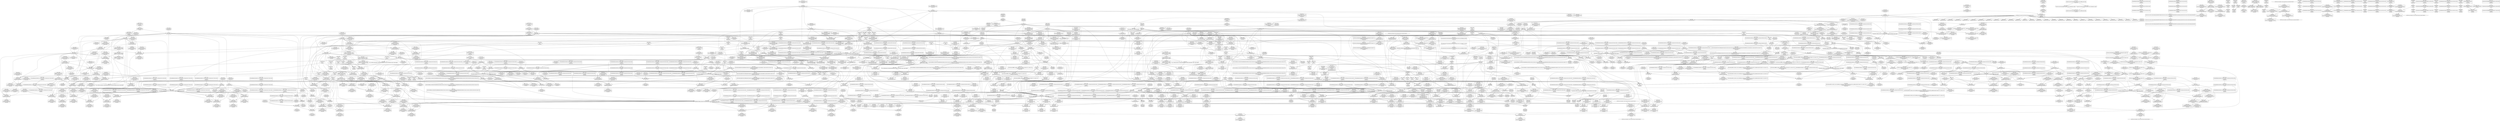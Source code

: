 digraph {
	CE0x4738680 [shape=record,shape=Mrecord,label="{CE0x4738680|GLOBAL:rcu_read_lock|*Constant*|*SummSink*}"]
	CE0x46fc9c0 [shape=record,shape=Mrecord,label="{CE0x46fc9c0|current_sid:call|security/selinux/hooks.c,218}"]
	CE0x4775620 [shape=record,shape=Mrecord,label="{CE0x4775620|rcu_read_unlock:tobool1|include/linux/rcupdate.h,933}"]
	CE0x4718f30 [shape=record,shape=Mrecord,label="{CE0x4718f30|i64_0|*Constant*}"]
	CE0x476e4b0 [shape=record,shape=Mrecord,label="{CE0x476e4b0|rcu_read_unlock:land.lhs.true|*SummSink*}"]
	CE0x47376b0 [shape=record,shape=Mrecord,label="{CE0x47376b0|task_sid:tmp19|security/selinux/hooks.c,208}"]
	CE0x4746a90 [shape=record,shape=Mrecord,label="{CE0x4746a90|task_sid:tmp23|security/selinux/hooks.c,208|*SummSink*}"]
	CE0x474f620 [shape=record,shape=Mrecord,label="{CE0x474f620|GLOBAL:lock_release|*Constant*}"]
	CE0x470e590 [shape=record,shape=Mrecord,label="{CE0x470e590|i64*_getelementptr_inbounds_(_4_x_i64_,_4_x_i64_*___llvm_gcov_ctr128,_i64_0,_i64_1)|*Constant*|*SummSink*}"]
	CE0x46e7af0 [shape=record,shape=Mrecord,label="{CE0x46e7af0|selinux_task_setscheduler:entry|*SummSink*}"]
	CE0x46e28d0 [shape=record,shape=Mrecord,label="{CE0x46e28d0|_ret_i32_%tmp24,_!dbg_!27742|security/selinux/hooks.c,220|*SummSource*}"]
	CE0x46cc400 [shape=record,shape=Mrecord,label="{CE0x46cc400|selinux_task_setscheduler:tmp8|security/selinux/hooks.c,3642|*SummSource*}"]
	CE0x4735db0 [shape=record,shape=Mrecord,label="{CE0x4735db0|rcu_read_lock:land.lhs.true}"]
	CE0x4716570 [shape=record,shape=Mrecord,label="{CE0x4716570|rcu_read_lock:tmp5|include/linux/rcupdate.h,882|*SummSource*}"]
	CE0x473df50 [shape=record,shape=Mrecord,label="{CE0x473df50|i64_7|*Constant*|*SummSource*}"]
	CE0x474b280 [shape=record,shape=Mrecord,label="{CE0x474b280|_ret_void,_!dbg_!27717|include/linux/rcupdate.h,424|*SummSource*}"]
	CE0x4760850 [shape=record,shape=Mrecord,label="{CE0x4760850|i64*_getelementptr_inbounds_(_4_x_i64_,_4_x_i64_*___llvm_gcov_ctr130,_i64_0,_i64_2)|*Constant*|*SummSink*}"]
	CE0x4802610 [shape=record,shape=Mrecord,label="{CE0x4802610|__preempt_count_sub:bb|*SummSink*}"]
	CE0x47392b0 [shape=record,shape=Mrecord,label="{CE0x47392b0|i32_22|*Constant*}"]
	CE0x48089e0 [shape=record,shape=Mrecord,label="{CE0x48089e0|i64*_getelementptr_inbounds_(_4_x_i64_,_4_x_i64_*___llvm_gcov_ctr129,_i64_0,_i64_0)|*Constant*}"]
	CE0x477d870 [shape=record,shape=Mrecord,label="{CE0x477d870|i64*_getelementptr_inbounds_(_11_x_i64_,_11_x_i64_*___llvm_gcov_ctr127,_i64_0,_i64_10)|*Constant*|*SummSink*}"]
	CE0x474c940 [shape=record,shape=Mrecord,label="{CE0x474c940|__rcu_read_lock:do.end|*SummSource*}"]
	CE0x47139a0 [shape=record,shape=Mrecord,label="{CE0x47139a0|i64*_getelementptr_inbounds_(_4_x_i64_,_4_x_i64_*___llvm_gcov_ctr128,_i64_0,_i64_3)|*Constant*}"]
	CE0x46e4b40 [shape=record,shape=Mrecord,label="{CE0x46e4b40|selinux_task_setscheduler:if.then}"]
	CE0x4785020 [shape=record,shape=Mrecord,label="{CE0x4785020|void_(i32*,_i32,_i32*)*_asm_addl_$1,_%gs:$0_,_*m,ri,*m,_dirflag_,_fpsr_,_flags_|*SummSink*}"]
	CE0x4779bc0 [shape=record,shape=Mrecord,label="{CE0x4779bc0|i8*_getelementptr_inbounds_(_42_x_i8_,_42_x_i8_*_.str46,_i32_0,_i32_0)|*Constant*}"]
	CE0x4742100 [shape=record,shape=Mrecord,label="{CE0x4742100|rcu_lock_acquire:entry|*SummSink*}"]
	CE0x4742000 [shape=record,shape=Mrecord,label="{CE0x4742000|rcu_lock_acquire:entry|*SummSource*}"]
	CE0x46dcf30 [shape=record,shape=Mrecord,label="{CE0x46dcf30|current_sid:tmp24|security/selinux/hooks.c,220}"]
	CE0x477c9e0 [shape=record,shape=Mrecord,label="{CE0x477c9e0|rcu_read_lock:tmp19|include/linux/rcupdate.h,882|*SummSink*}"]
	CE0x46d80e0 [shape=record,shape=Mrecord,label="{CE0x46d80e0|current_sid:tmp3|*SummSink*}"]
	CE0x4746420 [shape=record,shape=Mrecord,label="{CE0x4746420|task_sid:tmp22|security/selinux/hooks.c,208|*SummSink*}"]
	CE0x4738e30 [shape=record,shape=Mrecord,label="{CE0x4738e30|task_sid:tmp8|security/selinux/hooks.c,208|*SummSource*}"]
	CE0x46eaf50 [shape=record,shape=Mrecord,label="{CE0x46eaf50|i64*_getelementptr_inbounds_(_6_x_i64_,_6_x_i64_*___llvm_gcov_ctr287,_i64_0,_i64_3)|*Constant*|*SummSource*}"]
	CE0x47f4b00 [shape=record,shape=Mrecord,label="{CE0x47f4b00|__preempt_count_add:tmp|*SummSource*}"]
	CE0x46faf10 [shape=record,shape=Mrecord,label="{CE0x46faf10|i8*_getelementptr_inbounds_(_45_x_i8_,_45_x_i8_*_.str12,_i32_0,_i32_0)|*Constant*}"]
	CE0x470e340 [shape=record,shape=Mrecord,label="{CE0x470e340|i64*_getelementptr_inbounds_(_2_x_i64_,_2_x_i64_*___llvm_gcov_ctr98,_i64_0,_i64_1)|*Constant*|*SummSink*}"]
	CE0x46e4eb0 [shape=record,shape=Mrecord,label="{CE0x46e4eb0|selinux_task_setscheduler:tobool|security/selinux/hooks.c,3639|*SummSource*}"]
	CE0x46fccf0 [shape=record,shape=Mrecord,label="{CE0x46fccf0|i64*_getelementptr_inbounds_(_6_x_i64_,_6_x_i64_*___llvm_gcov_ctr287,_i64_0,_i64_0)|*Constant*|*SummSink*}"]
	CE0x47b1f00 [shape=record,shape=Mrecord,label="{CE0x47b1f00|__preempt_count_add:tmp5|./arch/x86/include/asm/preempt.h,72|*SummSource*}"]
	CE0x4733900 [shape=record,shape=Mrecord,label="{CE0x4733900|i64*_getelementptr_inbounds_(_2_x_i64_,_2_x_i64_*___llvm_gcov_ctr98,_i64_0,_i64_0)|*Constant*|*SummSource*}"]
	CE0x4718fc0 [shape=record,shape=Mrecord,label="{CE0x4718fc0|i64_2|*Constant*}"]
	CE0x46cfbe0 [shape=record,shape=Mrecord,label="{CE0x46cfbe0|VOIDTB_TE:_CE_144,152_}"]
	CE0x475f650 [shape=record,shape=Mrecord,label="{CE0x475f650|i64*_getelementptr_inbounds_(_11_x_i64_,_11_x_i64_*___llvm_gcov_ctr127,_i64_0,_i64_0)|*Constant*}"]
	CE0x46d7570 [shape=record,shape=Mrecord,label="{CE0x46d7570|VOIDTB_TE:_CE_48,52_}"]
	CE0x47cb8c0 [shape=record,shape=Mrecord,label="{CE0x47cb8c0|rcu_lock_acquire:tmp7}"]
	CE0x4718b30 [shape=record,shape=Mrecord,label="{CE0x4718b30|task_sid:real_cred|security/selinux/hooks.c,208|*SummSink*}"]
	CE0x4739fa0 [shape=record,shape=Mrecord,label="{CE0x4739fa0|_call_void_mcount()_#3|*SummSink*}"]
	CE0x473acb0 [shape=record,shape=Mrecord,label="{CE0x473acb0|i32_0|*Constant*}"]
	CE0x46d3cd0 [shape=record,shape=Mrecord,label="{CE0x46d3cd0|COLLAPSED:_GCMRE___llvm_gcov_ctr287_internal_global_6_x_i64_zeroinitializer:_elem_0:default:}"]
	CE0x46ced00 [shape=record,shape=Mrecord,label="{CE0x46ced00|selinux_task_setscheduler:call|security/selinux/hooks.c,3638|*SummSink*}"]
	CE0x46d0ee0 [shape=record,shape=Mrecord,label="{CE0x46d0ee0|i64*_getelementptr_inbounds_(_6_x_i64_,_6_x_i64_*___llvm_gcov_ctr287,_i64_0,_i64_4)|*Constant*}"]
	CE0x46fa850 [shape=record,shape=Mrecord,label="{CE0x46fa850|i64*_getelementptr_inbounds_(_13_x_i64_,_13_x_i64_*___llvm_gcov_ctr126,_i64_0,_i64_12)|*Constant*|*SummSink*}"]
	CE0x46da940 [shape=record,shape=Mrecord,label="{CE0x46da940|rcu_read_unlock:tmp14|include/linux/rcupdate.h,933|*SummSource*}"]
	CE0x4761fb0 [shape=record,shape=Mrecord,label="{CE0x4761fb0|rcu_read_lock:tmp10|include/linux/rcupdate.h,882|*SummSource*}"]
	CE0x46c9260 [shape=record,shape=Mrecord,label="{CE0x46c9260|GLOBAL:cred_sid|*Constant*}"]
	CE0x47323c0 [shape=record,shape=Mrecord,label="{CE0x47323c0|_call_void_mcount()_#3|*SummSink*}"]
	CE0x46ce220 [shape=record,shape=Mrecord,label="{CE0x46ce220|current_has_perm:call|security/selinux/hooks.c,1542|*SummSink*}"]
	CE0x4728ae0 [shape=record,shape=Mrecord,label="{CE0x4728ae0|cred_sid:tmp|*SummSink*}"]
	CE0x474dce0 [shape=record,shape=Mrecord,label="{CE0x474dce0|rcu_lock_release:tmp3|*SummSink*}"]
	CE0x4711cc0 [shape=record,shape=Mrecord,label="{CE0x4711cc0|get_current:tmp1}"]
	CE0x46e0f50 [shape=record,shape=Mrecord,label="{CE0x46e0f50|2472:_%struct.cred*,_:_CRE:_elem_0:default:}"]
	CE0x46ee7d0 [shape=record,shape=Mrecord,label="{CE0x46ee7d0|_ret_i32_%retval.0,_!dbg_!27728|security/selinux/avc.c,775|*SummSink*}"]
	CE0x46d9c90 [shape=record,shape=Mrecord,label="{CE0x46d9c90|selinux_task_setscheduler:tmp4|security/selinux/hooks.c,3639}"]
	CE0x47334f0 [shape=record,shape=Mrecord,label="{CE0x47334f0|get_current:bb|*SummSource*}"]
	CE0x477af40 [shape=record,shape=Mrecord,label="{CE0x477af40|rcu_read_unlock:do.end}"]
	CE0x46cde70 [shape=record,shape=Mrecord,label="{CE0x46cde70|_ret_i32_%retval.0,_!dbg_!27722|security/selinux/hooks.c,3643}"]
	CE0x4711b10 [shape=record,shape=Mrecord,label="{CE0x4711b10|current_sid:land.lhs.true2}"]
	CE0x46c8140 [shape=record,shape=Mrecord,label="{CE0x46c8140|i64_5|*Constant*|*SummSink*}"]
	CE0x4760d10 [shape=record,shape=Mrecord,label="{CE0x4760d10|GLOBAL:rcu_lock_map|Global_var:rcu_lock_map|*SummSource*}"]
	CE0x474d2b0 [shape=record,shape=Mrecord,label="{CE0x474d2b0|__rcu_read_lock:tmp1|*SummSource*}"]
	CE0x4711d30 [shape=record,shape=Mrecord,label="{CE0x4711d30|get_current:tmp1|*SummSource*}"]
	CE0x47269e0 [shape=record,shape=Mrecord,label="{CE0x47269e0|task_sid:call3|security/selinux/hooks.c,208|*SummSink*}"]
	CE0x474c8d0 [shape=record,shape=Mrecord,label="{CE0x474c8d0|__rcu_read_lock:do.end}"]
	CE0x4726a70 [shape=record,shape=Mrecord,label="{CE0x4726a70|task_sid:tobool4|security/selinux/hooks.c,208|*SummSource*}"]
	CE0x46e3060 [shape=record,shape=Mrecord,label="{CE0x46e3060|GLOBAL:current_has_perm|*Constant*|*SummSource*}"]
	CE0x46e20d0 [shape=record,shape=Mrecord,label="{CE0x46e20d0|selinux_task_setscheduler:p|Function::selinux_task_setscheduler&Arg::p::}"]
	CE0x4777c10 [shape=record,shape=Mrecord,label="{CE0x4777c10|cred_sid:tmp5|security/selinux/hooks.c,196|*SummSink*}"]
	CE0x4738b50 [shape=record,shape=Mrecord,label="{CE0x4738b50|rcu_lock_acquire:map|Function::rcu_lock_acquire&Arg::map::|*SummSink*}"]
	CE0x47c17b0 [shape=record,shape=Mrecord,label="{CE0x47c17b0|_call_void_mcount()_#3|*SummSink*}"]
	CE0x470aa80 [shape=record,shape=Mrecord,label="{CE0x470aa80|current_sid:tmp14|security/selinux/hooks.c,218|*SummSink*}"]
	CE0x5a5c7b0 [shape=record,shape=Mrecord,label="{CE0x5a5c7b0|i64_1|*Constant*}"]
	CE0x4750460 [shape=record,shape=Mrecord,label="{CE0x4750460|__rcu_read_unlock:tmp|*SummSource*}"]
	CE0x46e3360 [shape=record,shape=Mrecord,label="{CE0x46e3360|current_has_perm:entry|*SummSource*}"]
	CE0x47f49b0 [shape=record,shape=Mrecord,label="{CE0x47f49b0|__preempt_count_sub:sub|./arch/x86/include/asm/preempt.h,77}"]
	CE0x4790bd0 [shape=record,shape=Mrecord,label="{CE0x4790bd0|i32_934|*Constant*}"]
	CE0x477cd30 [shape=record,shape=Mrecord,label="{CE0x477cd30|rcu_read_lock:tmp20|include/linux/rcupdate.h,882|*SummSource*}"]
	CE0x477ac20 [shape=record,shape=Mrecord,label="{CE0x477ac20|4:_i32,_:_CRE_4,8_|*MultipleSource*|security/selinux/hooks.c,196|security/selinux/hooks.c,197|*LoadInst*|security/selinux/hooks.c,196}"]
	CE0x46c6350 [shape=record,shape=Mrecord,label="{CE0x46c6350|current_has_perm:call2|security/selinux/hooks.c,1544|*SummSink*}"]
	CE0x4781ad0 [shape=record,shape=Mrecord,label="{CE0x4781ad0|i64*_getelementptr_inbounds_(_4_x_i64_,_4_x_i64_*___llvm_gcov_ctr128,_i64_0,_i64_2)|*Constant*|*SummSource*}"]
	CE0x46f60a0 [shape=record,shape=Mrecord,label="{CE0x46f60a0|i32_0|*Constant*}"]
	CE0x46ce1b0 [shape=record,shape=Mrecord,label="{CE0x46ce1b0|current_has_perm:call|security/selinux/hooks.c,1542|*SummSource*}"]
	CE0x4737200 [shape=record,shape=Mrecord,label="{CE0x4737200|task_sid:tmp18|security/selinux/hooks.c,208}"]
	CE0x46bcc80 [shape=record,shape=Mrecord,label="{CE0x46bcc80|current_sid:tmp1|*SummSink*}"]
	CE0x470c9f0 [shape=record,shape=Mrecord,label="{CE0x470c9f0|current_sid:do.body|*SummSink*}"]
	CE0x476d3c0 [shape=record,shape=Mrecord,label="{CE0x476d3c0|i64*_getelementptr_inbounds_(_11_x_i64_,_11_x_i64_*___llvm_gcov_ctr132,_i64_0,_i64_8)|*Constant*|*SummSource*}"]
	CE0x4762850 [shape=record,shape=Mrecord,label="{CE0x4762850|rcu_read_lock:tmp12|include/linux/rcupdate.h,882}"]
	CE0x47417c0 [shape=record,shape=Mrecord,label="{CE0x47417c0|rcu_read_lock:land.lhs.true2|*SummSource*}"]
	CE0x46f2c50 [shape=record,shape=Mrecord,label="{CE0x46f2c50|current_sid:tmp|*SummSink*}"]
	CE0x477b9c0 [shape=record,shape=Mrecord,label="{CE0x477b9c0|rcu_read_unlock:do.body}"]
	CE0x475fdc0 [shape=record,shape=Mrecord,label="{CE0x475fdc0|i64_7|*Constant*}"]
	CE0x4786f50 [shape=record,shape=Mrecord,label="{CE0x4786f50|rcu_read_unlock:tmp10|include/linux/rcupdate.h,933|*SummSource*}"]
	CE0x4716f50 [shape=record,shape=Mrecord,label="{CE0x4716f50|current_sid:tmp21|security/selinux/hooks.c,218|*SummSource*}"]
	CE0x4758d60 [shape=record,shape=Mrecord,label="{CE0x4758d60|COLLAPSED:_GCMRE___llvm_gcov_ctr130_internal_global_4_x_i64_zeroinitializer:_elem_0:default:}"]
	CE0x472a470 [shape=record,shape=Mrecord,label="{CE0x472a470|cred_sid:tmp2|*SummSource*}"]
	CE0x4762a00 [shape=record,shape=Mrecord,label="{CE0x4762a00|rcu_read_lock:tmp12|include/linux/rcupdate.h,882|*SummSource*}"]
	CE0x477b8d0 [shape=record,shape=Mrecord,label="{CE0x477b8d0|rcu_read_unlock:tmp9|include/linux/rcupdate.h,933|*SummSink*}"]
	CE0x4739060 [shape=record,shape=Mrecord,label="{CE0x4739060|task_sid:tmp7|security/selinux/hooks.c,208|*SummSink*}"]
	CE0x46faff0 [shape=record,shape=Mrecord,label="{CE0x46faff0|i8*_getelementptr_inbounds_(_45_x_i8_,_45_x_i8_*_.str12,_i32_0,_i32_0)|*Constant*|*SummSink*}"]
	CE0x4717170 [shape=record,shape=Mrecord,label="{CE0x4717170|current_sid:tmp21|security/selinux/hooks.c,218|*SummSink*}"]
	CE0x47626e0 [shape=record,shape=Mrecord,label="{CE0x47626e0|rcu_read_lock:tmp11|include/linux/rcupdate.h,882|*SummSink*}"]
	CE0x4725a10 [shape=record,shape=Mrecord,label="{CE0x4725a10|%struct.task_struct*_(%struct.task_struct**)*_asm_movq_%gs:$_1:P_,$0_,_r,im,_dirflag_,_fpsr_,_flags_|*SummSource*}"]
	CE0x46db210 [shape=record,shape=Mrecord,label="{CE0x46db210|rcu_read_lock:tmp13|include/linux/rcupdate.h,882|*SummSink*}"]
	CE0x47cbeb0 [shape=record,shape=Mrecord,label="{CE0x47cbeb0|i8*_undef|*Constant*|*SummSink*}"]
	CE0x46fc590 [shape=record,shape=Mrecord,label="{CE0x46fc590|task_sid:if.then|*SummSource*}"]
	CE0x472a880 [shape=record,shape=Mrecord,label="{CE0x472a880|rcu_read_lock:entry}"]
	CE0x46cc470 [shape=record,shape=Mrecord,label="{CE0x46cc470|selinux_task_setscheduler:tmp8|security/selinux/hooks.c,3642|*SummSink*}"]
	CE0x47f7210 [shape=record,shape=Mrecord,label="{CE0x47f7210|__preempt_count_sub:do.body|*SummSource*}"]
	CE0x47c54a0 [shape=record,shape=Mrecord,label="{CE0x47c54a0|rcu_lock_acquire:tmp6}"]
	CE0x4751c40 [shape=record,shape=Mrecord,label="{CE0x4751c40|i64*_getelementptr_inbounds_(_4_x_i64_,_4_x_i64_*___llvm_gcov_ctr135,_i64_0,_i64_3)|*Constant*|*SummSource*}"]
	CE0x46d0370 [shape=record,shape=Mrecord,label="{CE0x46d0370|current_sid:call|security/selinux/hooks.c,218|*SummSource*}"]
	CE0x47d12b0 [shape=record,shape=Mrecord,label="{CE0x47d12b0|__preempt_count_add:tmp1|*SummSource*}"]
	CE0x474cac0 [shape=record,shape=Mrecord,label="{CE0x474cac0|__rcu_read_lock:do.end|*SummSink*}"]
	CE0x4785e90 [shape=record,shape=Mrecord,label="{CE0x4785e90|rcu_read_unlock:tmp}"]
	CE0x46d3440 [shape=record,shape=Mrecord,label="{CE0x46d3440|i64*_getelementptr_inbounds_(_6_x_i64_,_6_x_i64_*___llvm_gcov_ctr287,_i64_0,_i64_3)|*Constant*}"]
	CE0x46f6810 [shape=record,shape=Mrecord,label="{CE0x46f6810|current_sid:tmp20|security/selinux/hooks.c,218}"]
	CE0x46d5760 [shape=record,shape=Mrecord,label="{CE0x46d5760|i64_2|*Constant*|*SummSource*}"]
	CE0x46e97b0 [shape=record,shape=Mrecord,label="{CE0x46e97b0|selinux_task_setscheduler:tmp9|security/selinux/hooks.c,3642}"]
	CE0x47388b0 [shape=record,shape=Mrecord,label="{CE0x47388b0|rcu_lock_acquire:map|Function::rcu_lock_acquire&Arg::map::}"]
	CE0x46d4bb0 [shape=record,shape=Mrecord,label="{CE0x46d4bb0|task_sid:tmp20|security/selinux/hooks.c,208|*SummSink*}"]
	CE0x470d6f0 [shape=record,shape=Mrecord,label="{CE0x470d6f0|current_sid:tmp4|security/selinux/hooks.c,218|*SummSink*}"]
	CE0x47b7a70 [shape=record,shape=Mrecord,label="{CE0x47b7a70|GLOBAL:__preempt_count_sub|*Constant*}"]
	CE0x47133e0 [shape=record,shape=Mrecord,label="{CE0x47133e0|GLOBAL:__preempt_count_sub|*Constant*|*SummSink*}"]
	CE0x64c5910 [shape=record,shape=Mrecord,label="{CE0x64c5910|selinux_task_setscheduler:p|Function::selinux_task_setscheduler&Arg::p::|*SummSource*}"]
	CE0x4724750 [shape=record,shape=Mrecord,label="{CE0x4724750|task_sid:tobool|security/selinux/hooks.c,208|*SummSource*}"]
	CE0x4770ed0 [shape=record,shape=Mrecord,label="{CE0x4770ed0|GLOBAL:lock_acquire|*Constant*|*SummSource*}"]
	CE0x46e7b90 [shape=record,shape=Mrecord,label="{CE0x46e7b90|VOIDTB_TE:_CE_40,44_}"]
	CE0x4787e50 [shape=record,shape=Mrecord,label="{CE0x4787e50|rcu_read_unlock:tmp6|include/linux/rcupdate.h,933}"]
	CE0x4780b00 [shape=record,shape=Mrecord,label="{CE0x4780b00|i64*_getelementptr_inbounds_(_11_x_i64_,_11_x_i64_*___llvm_gcov_ctr127,_i64_0,_i64_1)|*Constant*|*SummSink*}"]
	CE0x47c96f0 [shape=record,shape=Mrecord,label="{CE0x47c96f0|i64*_getelementptr_inbounds_(_4_x_i64_,_4_x_i64_*___llvm_gcov_ctr128,_i64_0,_i64_2)|*Constant*}"]
	CE0x46e06f0 [shape=record,shape=Mrecord,label="{CE0x46e06f0|_ret_i32_%retval.0,_!dbg_!27728|security/selinux/avc.c,775}"]
	CE0x46f8330 [shape=record,shape=Mrecord,label="{CE0x46f8330|i32_78|*Constant*|*SummSource*}"]
	CE0x46f7f90 [shape=record,shape=Mrecord,label="{CE0x46f7f90|_ret_%struct.task_struct*_%tmp4,_!dbg_!27714|./arch/x86/include/asm/current.h,14|*SummSink*}"]
	CE0x4719030 [shape=record,shape=Mrecord,label="{CE0x4719030|current_sid:tmp4|security/selinux/hooks.c,218}"]
	CE0x4740ce0 [shape=record,shape=Mrecord,label="{CE0x4740ce0|task_sid:tmp10|security/selinux/hooks.c,208|*SummSource*}"]
	CE0x46d44c0 [shape=record,shape=Mrecord,label="{CE0x46d44c0|selinux_task_setscheduler:bb|*SummSource*}"]
	CE0x3e43070 [shape=record,shape=Mrecord,label="{CE0x3e43070|GLOBAL:cap_task_setscheduler|*Constant*|*SummSource*}"]
	CE0x4789c40 [shape=record,shape=Mrecord,label="{CE0x4789c40|__rcu_read_unlock:tmp4|include/linux/rcupdate.h,244|*SummSink*}"]
	CE0x46da210 [shape=record,shape=Mrecord,label="{CE0x46da210|i64*_getelementptr_inbounds_(_11_x_i64_,_11_x_i64_*___llvm_gcov_ctr125,_i64_0,_i64_0)|*Constant*}"]
	CE0x47825c0 [shape=record,shape=Mrecord,label="{CE0x47825c0|i64_4|*Constant*}"]
	CE0x46fbac0 [shape=record,shape=Mrecord,label="{CE0x46fbac0|current_sid:tmp17|security/selinux/hooks.c,218|*SummSink*}"]
	CE0x47174f0 [shape=record,shape=Mrecord,label="{CE0x47174f0|i32_22|*Constant*|*SummSink*}"]
	CE0x46ed620 [shape=record,shape=Mrecord,label="{CE0x46ed620|GLOBAL:task_sid|*Constant*}"]
	CE0x4758f60 [shape=record,shape=Mrecord,label="{CE0x4758f60|i64*_getelementptr_inbounds_(_4_x_i64_,_4_x_i64_*___llvm_gcov_ctr128,_i64_0,_i64_2)|*Constant*|*SummSink*}"]
	CE0x4752930 [shape=record,shape=Mrecord,label="{CE0x4752930|_call_void_mcount()_#3}"]
	CE0x4741cf0 [shape=record,shape=Mrecord,label="{CE0x4741cf0|task_sid:tmp12|security/selinux/hooks.c,208}"]
	CE0x473f0e0 [shape=record,shape=Mrecord,label="{CE0x473f0e0|rcu_read_lock:tobool|include/linux/rcupdate.h,882|*SummSource*}"]
	CE0x47f0f40 [shape=record,shape=Mrecord,label="{CE0x47f0f40|i64*_getelementptr_inbounds_(_4_x_i64_,_4_x_i64_*___llvm_gcov_ctr134,_i64_0,_i64_2)|*Constant*}"]
	CE0x4750c60 [shape=record,shape=Mrecord,label="{CE0x4750c60|__preempt_count_add:tmp3|*SummSource*}"]
	CE0x470d2e0 [shape=record,shape=Mrecord,label="{CE0x470d2e0|task_sid:tmp1}"]
	CE0x47463b0 [shape=record,shape=Mrecord,label="{CE0x47463b0|task_sid:tmp22|security/selinux/hooks.c,208|*SummSource*}"]
	CE0x47828b0 [shape=record,shape=Mrecord,label="{CE0x47828b0|rcu_read_lock:tmp10|include/linux/rcupdate.h,882}"]
	CE0x476f7e0 [shape=record,shape=Mrecord,label="{CE0x476f7e0|rcu_read_unlock:call|include/linux/rcupdate.h,933|*SummSink*}"]
	CE0x46ecac0 [shape=record,shape=Mrecord,label="{CE0x46ecac0|_call_void_mcount()_#3}"]
	CE0x4786670 [shape=record,shape=Mrecord,label="{CE0x4786670|0:_i8,_:_GCMR_rcu_read_unlock.__warned_internal_global_i8_0,_section_.data.unlikely_,_align_1:_elem_0:default:}"]
	CE0x4758c30 [shape=record,shape=Mrecord,label="{CE0x4758c30|i64*_getelementptr_inbounds_(_4_x_i64_,_4_x_i64_*___llvm_gcov_ctr130,_i64_0,_i64_0)|*Constant*|*SummSink*}"]
	CE0x46db7c0 [shape=record,shape=Mrecord,label="{CE0x46db7c0|current_sid:tmp19|security/selinux/hooks.c,218|*SummSource*}"]
	CE0x47b25b0 [shape=record,shape=Mrecord,label="{CE0x47b25b0|i64*_getelementptr_inbounds_(_4_x_i64_,_4_x_i64_*___llvm_gcov_ctr133,_i64_0,_i64_0)|*Constant*|*SummSource*}"]
	CE0x47714a0 [shape=record,shape=Mrecord,label="{CE0x47714a0|i64*_getelementptr_inbounds_(_4_x_i64_,_4_x_i64_*___llvm_gcov_ctr134,_i64_0,_i64_3)|*Constant*}"]
	CE0x47c65f0 [shape=record,shape=Mrecord,label="{CE0x47c65f0|rcu_lock_release:bb}"]
	CE0x47b1d40 [shape=record,shape=Mrecord,label="{CE0x47b1d40|__preempt_count_add:tmp5|./arch/x86/include/asm/preempt.h,72}"]
	CE0x47507a0 [shape=record,shape=Mrecord,label="{CE0x47507a0|_call_void_asm_sideeffect_,_memory_,_dirflag_,_fpsr_,_flags_()_#3,_!dbg_!27711,_!srcloc_!27714|include/linux/rcupdate.h,244|*SummSource*}"]
	CE0x477fc00 [shape=record,shape=Mrecord,label="{CE0x477fc00|rcu_read_lock:bb|*SummSource*}"]
	CE0x47c28b0 [shape=record,shape=Mrecord,label="{CE0x47c28b0|rcu_lock_acquire:tmp|*SummSink*}"]
	CE0x4716a90 [shape=record,shape=Mrecord,label="{CE0x4716a90|current_sid:cred|security/selinux/hooks.c,218|*SummSink*}"]
	CE0x46f0d00 [shape=record,shape=Mrecord,label="{CE0x46f0d00|i8_1|*Constant*|*SummSink*}"]
	CE0x47100b0 [shape=record,shape=Mrecord,label="{CE0x47100b0|_call_void_lockdep_rcu_suspicious(i8*_getelementptr_inbounds_(_25_x_i8_,_25_x_i8_*_.str3,_i32_0,_i32_0),_i32_218,_i8*_getelementptr_inbounds_(_45_x_i8_,_45_x_i8_*_.str12,_i32_0,_i32_0))_#10,_!dbg_!27727|security/selinux/hooks.c,218|*SummSink*}"]
	CE0x473c180 [shape=record,shape=Mrecord,label="{CE0x473c180|_call_void_rcu_lock_acquire(%struct.lockdep_map*_rcu_lock_map)_#10,_!dbg_!27711|include/linux/rcupdate.h,881}"]
	CE0x47c6f00 [shape=record,shape=Mrecord,label="{CE0x47c6f00|i64*_getelementptr_inbounds_(_4_x_i64_,_4_x_i64_*___llvm_gcov_ctr130,_i64_0,_i64_0)|*Constant*|*SummSource*}"]
	CE0x4709220 [shape=record,shape=Mrecord,label="{CE0x4709220|i64*_getelementptr_inbounds_(_4_x_i64_,_4_x_i64_*___llvm_gcov_ctr128,_i64_0,_i64_1)|*Constant*|*SummSource*}"]
	CE0x46da060 [shape=record,shape=Mrecord,label="{CE0x46da060|current_sid:bb|*SummSource*}"]
	CE0x47b2b70 [shape=record,shape=Mrecord,label="{CE0x47b2b70|GLOBAL:__preempt_count|Global_var:__preempt_count|*SummSource*}"]
	CE0x4780de0 [shape=record,shape=Mrecord,label="{CE0x4780de0|rcu_read_lock:tmp2|*SummSource*}"]
	CE0x4742660 [shape=record,shape=Mrecord,label="{CE0x4742660|GLOBAL:current_task|Global_var:current_task|*SummSource*}"]
	CE0x4711f20 [shape=record,shape=Mrecord,label="{CE0x4711f20|get_current:tmp|*SummSource*}"]
	CE0x46c5e40 [shape=record,shape=Mrecord,label="{CE0x46c5e40|task_sid:task|Function::task_sid&Arg::task::|*SummSink*}"]
	CE0x46dbd00 [shape=record,shape=Mrecord,label="{CE0x46dbd00|current_sid:sid|security/selinux/hooks.c,220|*SummSink*}"]
	CE0x47f02e0 [shape=record,shape=Mrecord,label="{CE0x47f02e0|__preempt_count_add:tmp4|./arch/x86/include/asm/preempt.h,72|*SummSource*}"]
	CE0x475e870 [shape=record,shape=Mrecord,label="{CE0x475e870|rcu_read_lock:tmp8|include/linux/rcupdate.h,882|*SummSink*}"]
	CE0x477c900 [shape=record,shape=Mrecord,label="{CE0x477c900|rcu_read_lock:tmp19|include/linux/rcupdate.h,882}"]
	CE0x474d6e0 [shape=record,shape=Mrecord,label="{CE0x474d6e0|rcu_lock_release:tmp}"]
	CE0x477f040 [shape=record,shape=Mrecord,label="{CE0x477f040|rcu_read_lock:tmp4|include/linux/rcupdate.h,882}"]
	CE0x4774ff0 [shape=record,shape=Mrecord,label="{CE0x4774ff0|GLOBAL:__llvm_gcov_ctr132|Global_var:__llvm_gcov_ctr132}"]
	CE0x46d9b90 [shape=record,shape=Mrecord,label="{CE0x46d9b90|selinux_task_setscheduler:tmp3|security/selinux/hooks.c,3639}"]
	CE0x46dbde0 [shape=record,shape=Mrecord,label="{CE0x46dbde0|current_sid:sid|security/selinux/hooks.c,220}"]
	CE0x46eda00 [shape=record,shape=Mrecord,label="{CE0x46eda00|GLOBAL:task_sid|*Constant*|*SummSource*}"]
	CE0x46d1630 [shape=record,shape=Mrecord,label="{CE0x46d1630|selinux_task_setscheduler:call1|security/selinux/hooks.c,3642}"]
	CE0x4781400 [shape=record,shape=Mrecord,label="{CE0x4781400|rcu_read_lock:tmp8|include/linux/rcupdate.h,882}"]
	CE0x474be30 [shape=record,shape=Mrecord,label="{CE0x474be30|__rcu_read_unlock:entry|*SummSink*}"]
	CE0x4718070 [shape=record,shape=Mrecord,label="{CE0x4718070|current_sid:tmp22|security/selinux/hooks.c,218|*SummSink*}"]
	CE0x46e43d0 [shape=record,shape=Mrecord,label="{CE0x46e43d0|selinux_task_setscheduler:tmp4|security/selinux/hooks.c,3639|*SummSource*}"]
	CE0x4776220 [shape=record,shape=Mrecord,label="{CE0x4776220|_call_void_mcount()_#3}"]
	CE0x478a180 [shape=record,shape=Mrecord,label="{CE0x478a180|rcu_read_unlock:do.body|*SummSink*}"]
	CE0x475f810 [shape=record,shape=Mrecord,label="{CE0x475f810|rcu_read_lock:call3|include/linux/rcupdate.h,882}"]
	CE0x47342c0 [shape=record,shape=Mrecord,label="{CE0x47342c0|task_sid:call3|security/selinux/hooks.c,208}"]
	CE0x46e0e30 [shape=record,shape=Mrecord,label="{CE0x46e0e30|current_sid:entry}"]
	CE0x46ea460 [shape=record,shape=Mrecord,label="{CE0x46ea460|selinux_task_setscheduler:tmp1|*SummSink*}"]
	CE0x470ebb0 [shape=record,shape=Mrecord,label="{CE0x470ebb0|task_sid:call|security/selinux/hooks.c,208}"]
	CE0x4780810 [shape=record,shape=Mrecord,label="{CE0x4780810|__rcu_read_lock:tmp4|include/linux/rcupdate.h,239}"]
	CE0x474e750 [shape=record,shape=Mrecord,label="{CE0x474e750|_call_void_mcount()_#3|*SummSink*}"]
	CE0x473e930 [shape=record,shape=Mrecord,label="{CE0x473e930|cred_sid:security|security/selinux/hooks.c,196}"]
	CE0x4747020 [shape=record,shape=Mrecord,label="{CE0x4747020|task_sid:tmp25|security/selinux/hooks.c,208}"]
	CE0x46eda70 [shape=record,shape=Mrecord,label="{CE0x46eda70|GLOBAL:task_sid|*Constant*|*SummSink*}"]
	CE0x47b75c0 [shape=record,shape=Mrecord,label="{CE0x47b75c0|i64*_getelementptr_inbounds_(_4_x_i64_,_4_x_i64_*___llvm_gcov_ctr133,_i64_0,_i64_0)|*Constant*}"]
	CE0x46dff20 [shape=record,shape=Mrecord,label="{CE0x46dff20|avc_has_perm:requested|Function::avc_has_perm&Arg::requested::}"]
	CE0x4717f70 [shape=record,shape=Mrecord,label="{CE0x4717f70|current_sid:tmp23|security/selinux/hooks.c,218}"]
	CE0x476b840 [shape=record,shape=Mrecord,label="{CE0x476b840|rcu_read_unlock:tobool|include/linux/rcupdate.h,933}"]
	CE0x474bc60 [shape=record,shape=Mrecord,label="{CE0x474bc60|__rcu_read_unlock:entry}"]
	CE0x46edb70 [shape=record,shape=Mrecord,label="{CE0x46edb70|GLOBAL:__llvm_gcov_ctr126|Global_var:__llvm_gcov_ctr126}"]
	CE0x4748e20 [shape=record,shape=Mrecord,label="{CE0x4748e20|__rcu_read_lock:tmp5|include/linux/rcupdate.h,239|*SummSource*}"]
	CE0x477faf0 [shape=record,shape=Mrecord,label="{CE0x477faf0|rcu_read_lock:tmp}"]
	"CONST[source:0(mediator),value:0(static)][purpose:{operation}][SnkIdx:3]"
	CE0x4725760 [shape=record,shape=Mrecord,label="{CE0x4725760|_ret_void,_!dbg_!27735|include/linux/rcupdate.h,884|*SummSource*}"]
	CE0x47f0a00 [shape=record,shape=Mrecord,label="{CE0x47f0a00|i64*_getelementptr_inbounds_(_4_x_i64_,_4_x_i64_*___llvm_gcov_ctr134,_i64_0,_i64_0)|*Constant*|*SummSource*}"]
	CE0x473a1f0 [shape=record,shape=Mrecord,label="{CE0x473a1f0|GLOBAL:__rcu_read_lock|*Constant*|*SummSink*}"]
	CE0x47c57c0 [shape=record,shape=Mrecord,label="{CE0x47c57c0|rcu_lock_acquire:tmp6|*SummSink*}"]
	CE0x46c7fe0 [shape=record,shape=Mrecord,label="{CE0x46c7fe0|_ret_i32_%call2,_!dbg_!27718|security/selinux/hooks.c,1544|*SummSource*}"]
	CE0x475b9a0 [shape=record,shape=Mrecord,label="{CE0x475b9a0|i64*_getelementptr_inbounds_(_11_x_i64_,_11_x_i64_*___llvm_gcov_ctr127,_i64_0,_i64_8)|*Constant*|*SummSink*}"]
	CE0x477c970 [shape=record,shape=Mrecord,label="{CE0x477c970|rcu_read_lock:tmp19|include/linux/rcupdate.h,882|*SummSource*}"]
	CE0x477d400 [shape=record,shape=Mrecord,label="{CE0x477d400|i64*_getelementptr_inbounds_(_11_x_i64_,_11_x_i64_*___llvm_gcov_ctr127,_i64_0,_i64_10)|*Constant*}"]
	CE0x4777f70 [shape=record,shape=Mrecord,label="{CE0x4777f70|cred_sid:sid|security/selinux/hooks.c,197}"]
	CE0x46cf340 [shape=record,shape=Mrecord,label="{CE0x46cf340|current_sid:tmp6|security/selinux/hooks.c,218}"]
	CE0x474e6e0 [shape=record,shape=Mrecord,label="{CE0x474e6e0|_call_void_mcount()_#3|*SummSource*}"]
	CE0x4783200 [shape=record,shape=Mrecord,label="{CE0x4783200|_call_void___preempt_count_add(i32_1)_#10,_!dbg_!27711|include/linux/rcupdate.h,239|*SummSource*}"]
	CE0x46c5f10 [shape=record,shape=Mrecord,label="{CE0x46c5f10|_ret_i32_%call7,_!dbg_!27749|security/selinux/hooks.c,210}"]
	CE0x4771620 [shape=record,shape=Mrecord,label="{CE0x4771620|i64*_getelementptr_inbounds_(_4_x_i64_,_4_x_i64_*___llvm_gcov_ctr134,_i64_0,_i64_3)|*Constant*|*SummSource*}"]
	CE0x46ce0b0 [shape=record,shape=Mrecord,label="{CE0x46ce0b0|i64*_getelementptr_inbounds_(_6_x_i64_,_6_x_i64_*___llvm_gcov_ctr287,_i64_0,_i64_0)|*Constant*|*SummSource*}"]
	CE0x47ba750 [shape=record,shape=Mrecord,label="{CE0x47ba750|__preempt_count_sub:tmp2|*SummSource*}"]
	CE0x477e290 [shape=record,shape=Mrecord,label="{CE0x477e290|_call_void_asm_sideeffect_,_memory_,_dirflag_,_fpsr_,_flags_()_#3,_!dbg_!27714,_!srcloc_!27715|include/linux/rcupdate.h,239|*SummSource*}"]
	CE0x47ba9c0 [shape=record,shape=Mrecord,label="{CE0x47ba9c0|__preempt_count_sub:tmp4|./arch/x86/include/asm/preempt.h,77|*SummSink*}"]
	CE0x4716dd0 [shape=record,shape=Mrecord,label="{CE0x4716dd0|current_sid:tmp21|security/selinux/hooks.c,218}"]
	CE0x4787150 [shape=record,shape=Mrecord,label="{CE0x4787150|i64*_getelementptr_inbounds_(_4_x_i64_,_4_x_i64_*___llvm_gcov_ctr130,_i64_0,_i64_1)|*Constant*}"]
	CE0x47b7530 [shape=record,shape=Mrecord,label="{CE0x47b7530|rcu_lock_release:indirectgoto|*SummSource*}"]
	CE0x46cef50 [shape=record,shape=Mrecord,label="{CE0x46cef50|GLOBAL:__llvm_gcov_ctr125|Global_var:__llvm_gcov_ctr125|*SummSource*}"]
	CE0x474c2f0 [shape=record,shape=Mrecord,label="{CE0x474c2f0|_ret_void,_!dbg_!27717|include/linux/rcupdate.h,245}"]
	CE0x472a8f0 [shape=record,shape=Mrecord,label="{CE0x472a8f0|rcu_read_lock:entry|*SummSource*}"]
	CE0x46c8960 [shape=record,shape=Mrecord,label="{CE0x46c8960|i64*_getelementptr_inbounds_(_2_x_i64_,_2_x_i64_*___llvm_gcov_ctr136,_i64_0,_i64_0)|*Constant*|*SummSink*}"]
	CE0x47bb120 [shape=record,shape=Mrecord,label="{CE0x47bb120|i64*_getelementptr_inbounds_(_4_x_i64_,_4_x_i64_*___llvm_gcov_ctr135,_i64_0,_i64_1)|*Constant*}"]
	CE0x592a5d0 [shape=record,shape=Mrecord,label="{CE0x592a5d0|GLOBAL:cap_task_setscheduler|*Constant*|*SummSink*}"]
	CE0x477a940 [shape=record,shape=Mrecord,label="{CE0x477a940|cred_sid:sid|security/selinux/hooks.c,197|*SummSource*}"]
	CE0x474cd00 [shape=record,shape=Mrecord,label="{CE0x474cd00|__rcu_read_unlock:tmp1}"]
	CE0x4785d80 [shape=record,shape=Mrecord,label="{CE0x4785d80|i64*_getelementptr_inbounds_(_11_x_i64_,_11_x_i64_*___llvm_gcov_ctr132,_i64_0,_i64_0)|*Constant*|*SummSink*}"]
	CE0x47b1970 [shape=record,shape=Mrecord,label="{CE0x47b1970|__rcu_read_unlock:tmp3}"]
	CE0x47324d0 [shape=record,shape=Mrecord,label="{CE0x47324d0|i64*_getelementptr_inbounds_(_4_x_i64_,_4_x_i64_*___llvm_gcov_ctr129,_i64_0,_i64_2)|*Constant*}"]
	CE0x47f7280 [shape=record,shape=Mrecord,label="{CE0x47f7280|__preempt_count_sub:bb}"]
	CE0x473c310 [shape=record,shape=Mrecord,label="{CE0x473c310|_ret_void,_!dbg_!27717|include/linux/rcupdate.h,240}"]
	CE0x46f5f90 [shape=record,shape=Mrecord,label="{CE0x46f5f90|current_sid:call|security/selinux/hooks.c,218|*SummSink*}"]
	CE0x46f6730 [shape=record,shape=Mrecord,label="{CE0x46f6730|i64*_getelementptr_inbounds_(_11_x_i64_,_11_x_i64_*___llvm_gcov_ctr125,_i64_0,_i64_10)|*Constant*|*SummSink*}"]
	CE0x473ea30 [shape=record,shape=Mrecord,label="{CE0x473ea30|cred_sid:security|security/selinux/hooks.c,196|*SummSink*}"]
	CE0x47521f0 [shape=record,shape=Mrecord,label="{CE0x47521f0|__preempt_count_add:tmp7|./arch/x86/include/asm/preempt.h,73|*SummSource*}"]
	CE0x47ef500 [shape=record,shape=Mrecord,label="{CE0x47ef500|__preempt_count_sub:tmp1|*SummSource*}"]
	CE0x47f7560 [shape=record,shape=Mrecord,label="{CE0x47f7560|__preempt_count_sub:do.end}"]
	CE0x4783330 [shape=record,shape=Mrecord,label="{CE0x4783330|_call_void___preempt_count_add(i32_1)_#10,_!dbg_!27711|include/linux/rcupdate.h,239|*SummSink*}"]
	CE0x475dd30 [shape=record,shape=Mrecord,label="{CE0x475dd30|rcu_read_lock:tmp17|include/linux/rcupdate.h,882}"]
	CE0x46fa930 [shape=record,shape=Mrecord,label="{CE0x46fa930|task_sid:tmp26|security/selinux/hooks.c,208|*SummSink*}"]
	CE0x47658e0 [shape=record,shape=Mrecord,label="{CE0x47658e0|__preempt_count_add:do.body|*SummSink*}"]
	CE0x4783460 [shape=record,shape=Mrecord,label="{CE0x4783460|rcu_read_unlock:tmp11|include/linux/rcupdate.h,933}"]
	CE0x46c7640 [shape=record,shape=Mrecord,label="{CE0x46c7640|0:_i8,_:_GCMR_current_sid.__warned_internal_global_i8_0,_section_.data.unlikely_,_align_1:_elem_0:default:}"]
	CE0x47c7c70 [shape=record,shape=Mrecord,label="{CE0x47c7c70|i32_2|*Constant*}"]
	CE0x470dd10 [shape=record,shape=Mrecord,label="{CE0x470dd10|task_sid:tmp15|security/selinux/hooks.c,208}"]
	CE0x4729fb0 [shape=record,shape=Mrecord,label="{CE0x4729fb0|cred_sid:tmp2}"]
	CE0x47444b0 [shape=record,shape=Mrecord,label="{CE0x47444b0|i8*_getelementptr_inbounds_(_44_x_i8_,_44_x_i8_*_.str47,_i32_0,_i32_0)|*Constant*}"]
	CE0x46dfb50 [shape=record,shape=Mrecord,label="{CE0x46dfb50|%struct.common_audit_data*_null|*Constant*}"]
	CE0x47783a0 [shape=record,shape=Mrecord,label="{CE0x47783a0|rcu_read_unlock:tmp7|include/linux/rcupdate.h,933}"]
	CE0x47c8680 [shape=record,shape=Mrecord,label="{CE0x47c8680|__rcu_read_lock:do.body|*SummSource*}"]
	CE0x46d19d0 [shape=record,shape=Mrecord,label="{CE0x46d19d0|_call_void_mcount()_#3}"]
	CE0x4760dd0 [shape=record,shape=Mrecord,label="{CE0x4760dd0|GLOBAL:rcu_lock_map|Global_var:rcu_lock_map|*SummSink*}"]
	CE0x473c590 [shape=record,shape=Mrecord,label="{CE0x473c590|task_sid:do.body|*SummSink*}"]
	CE0x474dc70 [shape=record,shape=Mrecord,label="{CE0x474dc70|rcu_lock_release:tmp3}"]
	CE0x46e5f50 [shape=record,shape=Mrecord,label="{CE0x46e5f50|_ret_i32_%call2,_!dbg_!27718|security/selinux/hooks.c,1544}"]
	CE0x474b3f0 [shape=record,shape=Mrecord,label="{CE0x474b3f0|_ret_void,_!dbg_!27717|include/linux/rcupdate.h,424|*SummSink*}"]
	CE0x46d47a0 [shape=record,shape=Mrecord,label="{CE0x46d47a0|i8*_getelementptr_inbounds_(_41_x_i8_,_41_x_i8_*_.str44,_i32_0,_i32_0)|*Constant*|*SummSink*}"]
	CE0x46bcfb0 [shape=record,shape=Mrecord,label="{CE0x46bcfb0|current_has_perm:bb|*SummSink*}"]
	CE0x46e34a0 [shape=record,shape=Mrecord,label="{CE0x46e34a0|current_has_perm:tsk|Function::current_has_perm&Arg::tsk::}"]
	CE0x475e020 [shape=record,shape=Mrecord,label="{CE0x475e020|rcu_read_lock:tmp18|include/linux/rcupdate.h,882}"]
	CE0x47c9020 [shape=record,shape=Mrecord,label="{CE0x47c9020|__rcu_read_lock:tmp5|include/linux/rcupdate.h,239}"]
	CE0x4789610 [shape=record,shape=Mrecord,label="{CE0x4789610|rcu_lock_release:tmp1|*SummSink*}"]
	CE0x46cd1d0 [shape=record,shape=Mrecord,label="{CE0x46cd1d0|selinux_task_setscheduler:tmp10|security/selinux/hooks.c,3643}"]
	CE0x47b9790 [shape=record,shape=Mrecord,label="{CE0x47b9790|__preempt_count_sub:tmp7|./arch/x86/include/asm/preempt.h,78|*SummSink*}"]
	CE0x4732f30 [shape=record,shape=Mrecord,label="{CE0x4732f30|get_current:bb}"]
	CE0x47708a0 [shape=record,shape=Mrecord,label="{CE0x47708a0|rcu_read_unlock:land.lhs.true2|*SummSource*}"]
	CE0x46f4ef0 [shape=record,shape=Mrecord,label="{CE0x46f4ef0|current_sid:tmp7|security/selinux/hooks.c,218|*SummSource*}"]
	CE0x4729640 [shape=record,shape=Mrecord,label="{CE0x4729640|get_current:tmp3|*SummSource*}"]
	CE0x4759450 [shape=record,shape=Mrecord,label="{CE0x4759450|cred_sid:tmp6|security/selinux/hooks.c,197|*SummSink*}"]
	CE0x4772900 [shape=record,shape=Mrecord,label="{CE0x4772900|rcu_read_unlock:tmp17|include/linux/rcupdate.h,933|*SummSource*}"]
	CE0x46c7170 [shape=record,shape=Mrecord,label="{CE0x46c7170|i32_(i32,_i32,_i16,_i32,_%struct.common_audit_data*)*_bitcast_(i32_(i32,_i32,_i16,_i32,_%struct.common_audit_data.495*)*_avc_has_perm_to_i32_(i32,_i32,_i16,_i32,_%struct.common_audit_data*)*)|*Constant*|*SummSource*}"]
	CE0x47ef430 [shape=record,shape=Mrecord,label="{CE0x47ef430|__preempt_count_add:do.end|*SummSink*}"]
	CE0x4773cb0 [shape=record,shape=Mrecord,label="{CE0x4773cb0|i64*_getelementptr_inbounds_(_11_x_i64_,_11_x_i64_*___llvm_gcov_ctr132,_i64_0,_i64_0)|*Constant*}"]
	CE0x47367e0 [shape=record,shape=Mrecord,label="{CE0x47367e0|task_sid:tobool4|security/selinux/hooks.c,208}"]
	CE0x46f56a0 [shape=record,shape=Mrecord,label="{CE0x46f56a0|current_sid:tobool1|security/selinux/hooks.c,218|*SummSink*}"]
	CE0x46f4980 [shape=record,shape=Mrecord,label="{CE0x46f4980|current_sid:if.end|*SummSource*}"]
	CE0x470f6c0 [shape=record,shape=Mrecord,label="{CE0x470f6c0|i32_218|*Constant*|*SummSink*}"]
	CE0x470f530 [shape=record,shape=Mrecord,label="{CE0x470f530|i32_218|*Constant*|*SummSource*}"]
	CE0x46ef6c0 [shape=record,shape=Mrecord,label="{CE0x46ef6c0|current_sid:tmp12|security/selinux/hooks.c,218|*SummSource*}"]
	CE0x46c2c70 [shape=record,shape=Mrecord,label="{CE0x46c2c70|i32_0|*Constant*}"]
	CE0x46efcd0 [shape=record,shape=Mrecord,label="{CE0x46efcd0|i64*_getelementptr_inbounds_(_11_x_i64_,_11_x_i64_*___llvm_gcov_ctr127,_i64_0,_i64_1)|*Constant*}"]
	CE0x476f080 [shape=record,shape=Mrecord,label="{CE0x476f080|rcu_read_unlock:tmp16|include/linux/rcupdate.h,933|*SummSource*}"]
	CE0x4718410 [shape=record,shape=Mrecord,label="{CE0x4718410|current_sid:tmp23|security/selinux/hooks.c,218|*SummSink*}"]
	CE0x46c97f0 [shape=record,shape=Mrecord,label="{CE0x46c97f0|GLOBAL:cred_sid|*Constant*|*SummSource*}"]
	CE0x4741660 [shape=record,shape=Mrecord,label="{CE0x4741660|rcu_read_lock:if.end|*SummSource*}"]
	CE0x4761b40 [shape=record,shape=Mrecord,label="{CE0x4761b40|rcu_read_lock:tmp9|include/linux/rcupdate.h,882|*SummSource*}"]
	CE0x46f6f90 [shape=record,shape=Mrecord,label="{CE0x46f6f90|current_sid:call4|security/selinux/hooks.c,218}"]
	CE0x46c9f20 [shape=record,shape=Mrecord,label="{CE0x46c9f20|cred_sid:entry|*SummSink*}"]
	CE0x4710ac0 [shape=record,shape=Mrecord,label="{CE0x4710ac0|_call_void_mcount()_#3|*SummSource*}"]
	CE0x46efa20 [shape=record,shape=Mrecord,label="{CE0x46efa20|rcu_read_lock:tmp1}"]
	CE0x474ebe0 [shape=record,shape=Mrecord,label="{CE0x474ebe0|rcu_lock_release:tmp5|include/linux/rcupdate.h,423|*SummSource*}"]
	CE0x472b190 [shape=record,shape=Mrecord,label="{CE0x472b190|task_sid:tmp9|security/selinux/hooks.c,208}"]
	CE0x4727140 [shape=record,shape=Mrecord,label="{CE0x4727140|i64*_getelementptr_inbounds_(_13_x_i64_,_13_x_i64_*___llvm_gcov_ctr126,_i64_0,_i64_1)|*Constant*}"]
	CE0x474a840 [shape=record,shape=Mrecord,label="{CE0x474a840|GLOBAL:rcu_lock_release|*Constant*|*SummSource*}"]
	CE0x470a100 [shape=record,shape=Mrecord,label="{CE0x470a100|task_sid:tmp2|*SummSink*}"]
	CE0x47245d0 [shape=record,shape=Mrecord,label="{CE0x47245d0|task_sid:tobool|security/selinux/hooks.c,208}"]
	CE0x470bbc0 [shape=record,shape=Mrecord,label="{CE0x470bbc0|GLOBAL:current_sid.__warned|Global_var:current_sid.__warned|*SummSource*}"]
	CE0x47290e0 [shape=record,shape=Mrecord,label="{CE0x47290e0|get_current:tmp4|./arch/x86/include/asm/current.h,14|*SummSource*}"]
	CE0x475eb80 [shape=record,shape=Mrecord,label="{CE0x475eb80|i64_5|*Constant*}"]
	CE0x46eedf0 [shape=record,shape=Mrecord,label="{CE0x46eedf0|current_sid:do.end|*SummSink*}"]
	CE0x473b4e0 [shape=record,shape=Mrecord,label="{CE0x473b4e0|task_sid:tmp16|security/selinux/hooks.c,208}"]
	CE0x477c150 [shape=record,shape=Mrecord,label="{CE0x477c150|i64*_getelementptr_inbounds_(_11_x_i64_,_11_x_i64_*___llvm_gcov_ctr127,_i64_0,_i64_9)|*Constant*|*SummSource*}"]
	CE0x46bd650 [shape=record,shape=Mrecord,label="{CE0x46bd650|selinux_task_setscheduler:tmp3|security/selinux/hooks.c,3639|*SummSink*}"]
	CE0x4737fd0 [shape=record,shape=Mrecord,label="{CE0x4737fd0|task_sid:bb|*SummSource*}"]
	CE0x47f66d0 [shape=record,shape=Mrecord,label="{CE0x47f66d0|_call_void_asm_addl_$1,_%gs:$0_,_*m,ri,*m,_dirflag_,_fpsr_,_flags_(i32*___preempt_count,_i32_%sub,_i32*___preempt_count)_#3,_!dbg_!27717,_!srcloc_!27718|./arch/x86/include/asm/preempt.h,77|*SummSource*}"]
	CE0x472b550 [shape=record,shape=Mrecord,label="{CE0x472b550|_ret_void,_!dbg_!27717|include/linux/rcupdate.h,240|*SummSink*}"]
	CE0x46f0e30 [shape=record,shape=Mrecord,label="{CE0x46f0e30|i8*_getelementptr_inbounds_(_25_x_i8_,_25_x_i8_*_.str3,_i32_0,_i32_0)|*Constant*}"]
	CE0x47c2690 [shape=record,shape=Mrecord,label="{CE0x47c2690|i64*_getelementptr_inbounds_(_4_x_i64_,_4_x_i64_*___llvm_gcov_ctr133,_i64_0,_i64_2)|*Constant*}"]
	CE0x46e3690 [shape=record,shape=Mrecord,label="{CE0x46e3690|_call_void_mcount()_#3|*SummSink*}"]
	CE0x4791350 [shape=record,shape=Mrecord,label="{CE0x4791350|__rcu_read_lock:tmp7|include/linux/rcupdate.h,240}"]
	CE0x4758810 [shape=record,shape=Mrecord,label="{CE0x4758810|__rcu_read_unlock:do.end}"]
	CE0x47391b0 [shape=record,shape=Mrecord,label="{CE0x47391b0|_call_void_mcount()_#3|*SummSink*}"]
	CE0x46cf410 [shape=record,shape=Mrecord,label="{CE0x46cf410|current_sid:land.lhs.true2|*SummSource*}"]
	CE0x4758cf0 [shape=record,shape=Mrecord,label="{CE0x4758cf0|rcu_lock_acquire:tmp}"]
	CE0x46bc070 [shape=record,shape=Mrecord,label="{CE0x46bc070|current_has_perm:tmp1|*SummSource*}"]
	CE0x46f45b0 [shape=record,shape=Mrecord,label="{CE0x46f45b0|task_sid:tmp19|security/selinux/hooks.c,208|*SummSource*}"]
	CE0x46c3e20 [shape=record,shape=Mrecord,label="{CE0x46c3e20|selinux_task_setscheduler:if.end}"]
	CE0x4777fe0 [shape=record,shape=Mrecord,label="{CE0x4777fe0|cred_sid:sid|security/selinux/hooks.c,197|*SummSink*}"]
	CE0x476b270 [shape=record,shape=Mrecord,label="{CE0x476b270|i64*_getelementptr_inbounds_(_4_x_i64_,_4_x_i64_*___llvm_gcov_ctr130,_i64_0,_i64_2)|*Constant*}"]
	CE0x474bbf0 [shape=record,shape=Mrecord,label="{CE0x474bbf0|GLOBAL:__rcu_read_unlock|*Constant*|*SummSource*}"]
	CE0x47c4090 [shape=record,shape=Mrecord,label="{CE0x47c4090|i64*_getelementptr_inbounds_(_4_x_i64_,_4_x_i64_*___llvm_gcov_ctr129,_i64_0,_i64_2)|*Constant*|*SummSource*}"]
	CE0x477f190 [shape=record,shape=Mrecord,label="{CE0x477f190|i64_0|*Constant*}"]
	CE0x4736060 [shape=record,shape=Mrecord,label="{CE0x4736060|task_sid:tmp3}"]
	CE0x4725910 [shape=record,shape=Mrecord,label="{CE0x4725910|%struct.task_struct*_(%struct.task_struct**)*_asm_movq_%gs:$_1:P_,$0_,_r,im,_dirflag_,_fpsr_,_flags_}"]
	CE0x46e0420 [shape=record,shape=Mrecord,label="{CE0x46e0420|%struct.common_audit_data*_null|*Constant*|*SummSink*}"]
	CE0x47c7200 [shape=record,shape=Mrecord,label="{CE0x47c7200|rcu_lock_acquire:indirectgoto|*SummSink*}"]
	CE0x47817c0 [shape=record,shape=Mrecord,label="{CE0x47817c0|0:_i8,_:_GCMR_rcu_read_lock.__warned_internal_global_i8_0,_section_.data.unlikely_,_align_1:_elem_0:default:}"]
	CE0x47789e0 [shape=record,shape=Mrecord,label="{CE0x47789e0|rcu_read_lock:tmp7|include/linux/rcupdate.h,882|*SummSink*}"]
	CE0x4716500 [shape=record,shape=Mrecord,label="{CE0x4716500|rcu_read_lock:tmp5|include/linux/rcupdate.h,882}"]
	CE0x473a520 [shape=record,shape=Mrecord,label="{CE0x473a520|task_sid:do.end6|*SummSink*}"]
	CE0x46c3ee0 [shape=record,shape=Mrecord,label="{CE0x46c3ee0|selinux_task_setscheduler:if.then|*SummSource*}"]
	CE0x46d3180 [shape=record,shape=Mrecord,label="{CE0x46d3180|selinux_task_setscheduler:tmp5|security/selinux/hooks.c,3639|*SummSource*}"]
	CE0x46cf080 [shape=record,shape=Mrecord,label="{CE0x46cf080|GLOBAL:__llvm_gcov_ctr125|Global_var:__llvm_gcov_ctr125|*SummSink*}"]
	CE0x47b2d70 [shape=record,shape=Mrecord,label="{CE0x47b2d70|GLOBAL:__preempt_count|Global_var:__preempt_count|*SummSink*}"]
	CE0x4726330 [shape=record,shape=Mrecord,label="{CE0x4726330|i64*_getelementptr_inbounds_(_13_x_i64_,_13_x_i64_*___llvm_gcov_ctr126,_i64_0,_i64_8)|*Constant*|*SummSource*}"]
	CE0x474ddf0 [shape=record,shape=Mrecord,label="{CE0x474ddf0|_call_void_mcount()_#3}"]
	CE0x4783740 [shape=record,shape=Mrecord,label="{CE0x4783740|rcu_read_unlock:tmp11|include/linux/rcupdate.h,933|*SummSource*}"]
	CE0x47178c0 [shape=record,shape=Mrecord,label="{CE0x47178c0|current_sid:security|security/selinux/hooks.c,218|*SummSource*}"]
	CE0x473a060 [shape=record,shape=Mrecord,label="{CE0x473a060|GLOBAL:rcu_read_lock|*Constant*}"]
	CE0x477e110 [shape=record,shape=Mrecord,label="{CE0x477e110|_call_void_asm_sideeffect_,_memory_,_dirflag_,_fpsr_,_flags_()_#3,_!dbg_!27714,_!srcloc_!27715|include/linux/rcupdate.h,239}"]
	CE0x46ed4a0 [shape=record,shape=Mrecord,label="{CE0x46ed4a0|_ret_i32_%tmp24,_!dbg_!27742|security/selinux/hooks.c,220|*SummSink*}"]
	CE0x47c8420 [shape=record,shape=Mrecord,label="{CE0x47c8420|__rcu_read_lock:do.body}"]
	CE0x47711a0 [shape=record,shape=Mrecord,label="{CE0x47711a0|GLOBAL:lock_acquire|*Constant*|*SummSink*}"]
	CE0x47416d0 [shape=record,shape=Mrecord,label="{CE0x47416d0|rcu_read_lock:if.end|*SummSink*}"]
	CE0x47406c0 [shape=record,shape=Mrecord,label="{CE0x47406c0|rcu_read_lock:tmp3|*SummSink*}"]
	CE0x470cdc0 [shape=record,shape=Mrecord,label="{CE0x470cdc0|get_current:tmp3}"]
	CE0x46e2590 [shape=record,shape=Mrecord,label="{CE0x46e2590|current_sid:entry|*SummSource*}"]
	CE0x47346d0 [shape=record,shape=Mrecord,label="{CE0x47346d0|i64*_getelementptr_inbounds_(_2_x_i64_,_2_x_i64_*___llvm_gcov_ctr131,_i64_0,_i64_1)|*Constant*}"]
	CE0x4725f80 [shape=record,shape=Mrecord,label="{CE0x4725f80|i64*_getelementptr_inbounds_(_13_x_i64_,_13_x_i64_*___llvm_gcov_ctr126,_i64_0,_i64_8)|*Constant*}"]
	CE0x46e8610 [shape=record,shape=Mrecord,label="{CE0x46e8610|VOIDTB_TE:_CE_88,89_}"]
	CE0x474f200 [shape=record,shape=Mrecord,label="{CE0x474f200|_call_void_lock_release(%struct.lockdep_map*_%map,_i32_1,_i64_ptrtoint_(i8*_blockaddress(_rcu_lock_release,_%__here)_to_i64))_#10,_!dbg_!27716|include/linux/rcupdate.h,423|*SummSink*}"]
	CE0x4771bf0 [shape=record,shape=Mrecord,label="{CE0x4771bf0|__preempt_count_add:val|Function::__preempt_count_add&Arg::val::}"]
	CE0x4735bb0 [shape=record,shape=Mrecord,label="{CE0x4735bb0|rcu_read_lock:do.end}"]
	CE0x477a760 [shape=record,shape=Mrecord,label="{CE0x477a760|i64*_getelementptr_inbounds_(_2_x_i64_,_2_x_i64_*___llvm_gcov_ctr131,_i64_0,_i64_0)|*Constant*}"]
	CE0x4789e10 [shape=record,shape=Mrecord,label="{CE0x4789e10|_call_void_asm_sideeffect_,_memory_,_dirflag_,_fpsr_,_flags_()_#3,_!dbg_!27711,_!srcloc_!27714|include/linux/rcupdate.h,244}"]
	CE0x4750940 [shape=record,shape=Mrecord,label="{CE0x4750940|_call_void___preempt_count_sub(i32_1)_#10,_!dbg_!27715|include/linux/rcupdate.h,244|*SummSource*}"]
	CE0x4727d50 [shape=record,shape=Mrecord,label="{CE0x4727d50|GLOBAL:rcu_lock_acquire|*Constant*}"]
	CE0x46d40d0 [shape=record,shape=Mrecord,label="{CE0x46d40d0|selinux_task_setscheduler:bb|*SummSink*}"]
	CE0x46e1190 [shape=record,shape=Mrecord,label="{CE0x46e1190|selinux_task_setscheduler:return}"]
	CE0x46cb2e0 [shape=record,shape=Mrecord,label="{CE0x46cb2e0|i64_1|*Constant*|*SummSink*}"]
	CE0x4806d60 [shape=record,shape=Mrecord,label="{CE0x4806d60|__preempt_count_sub:do.end|*SummSink*}"]
	CE0x47776f0 [shape=record,shape=Mrecord,label="{CE0x47776f0|cred_sid:tmp6|security/selinux/hooks.c,197}"]
	CE0x473dbb0 [shape=record,shape=Mrecord,label="{CE0x473dbb0|GLOBAL:__llvm_gcov_ctr127|Global_var:__llvm_gcov_ctr127|*SummSource*}"]
	CE0x47f6850 [shape=record,shape=Mrecord,label="{CE0x47f6850|__preempt_count_add:tmp7|./arch/x86/include/asm/preempt.h,73|*SummSink*}"]
	CE0x47700a0 [shape=record,shape=Mrecord,label="{CE0x47700a0|rcu_read_unlock:tmp9|include/linux/rcupdate.h,933}"]
	CE0x46bd020 [shape=record,shape=Mrecord,label="{CE0x46bd020|i64*_getelementptr_inbounds_(_2_x_i64_,_2_x_i64_*___llvm_gcov_ctr136,_i64_0,_i64_0)|*Constant*}"]
	CE0x4737c80 [shape=record,shape=Mrecord,label="{CE0x4737c80|task_sid:land.lhs.true2|*SummSink*}"]
	CE0x476d060 [shape=record,shape=Mrecord,label="{CE0x476d060|i64*_getelementptr_inbounds_(_11_x_i64_,_11_x_i64_*___llvm_gcov_ctr132,_i64_0,_i64_8)|*Constant*}"]
	CE0x47f6d00 [shape=record,shape=Mrecord,label="{CE0x47f6d00|_call_void_asm_addl_$1,_%gs:$0_,_*m,ri,*m,_dirflag_,_fpsr_,_flags_(i32*___preempt_count,_i32_%val,_i32*___preempt_count)_#3,_!dbg_!27714,_!srcloc_!27717|./arch/x86/include/asm/preempt.h,72|*SummSource*}"]
	CE0x4745fc0 [shape=record,shape=Mrecord,label="{CE0x4745fc0|rcu_read_unlock:tmp21|include/linux/rcupdate.h,935|*SummSource*}"]
	CE0x472f8d0 [shape=record,shape=Mrecord,label="{CE0x472f8d0|i64*_getelementptr_inbounds_(_4_x_i64_,_4_x_i64_*___llvm_gcov_ctr135,_i64_0,_i64_3)|*Constant*|*SummSink*}"]
	CE0x475f450 [shape=record,shape=Mrecord,label="{CE0x475f450|rcu_read_lock:do.body|*SummSource*}"]
	CE0x473b380 [shape=record,shape=Mrecord,label="{CE0x473b380|GLOBAL:rcu_read_unlock.__warned|Global_var:rcu_read_unlock.__warned|*SummSink*}"]
	CE0x47505a0 [shape=record,shape=Mrecord,label="{CE0x47505a0|__preempt_count_add:tmp3|*SummSink*}"]
	CE0x46ef520 [shape=record,shape=Mrecord,label="{CE0x46ef520|current_sid:tmp12|security/selinux/hooks.c,218}"]
	CE0x4784790 [shape=record,shape=Mrecord,label="{CE0x4784790|rcu_read_unlock:tmp13|include/linux/rcupdate.h,933}"]
	CE0x4746740 [shape=record,shape=Mrecord,label="{CE0x4746740|task_sid:tmp23|security/selinux/hooks.c,208|*SummSource*}"]
	CE0x4711040 [shape=record,shape=Mrecord,label="{CE0x4711040|task_sid:tmp9|security/selinux/hooks.c,208|*SummSource*}"]
	CE0x473cec0 [shape=record,shape=Mrecord,label="{CE0x473cec0|rcu_read_lock:tmp5|include/linux/rcupdate.h,882|*SummSink*}"]
	CE0x475bf70 [shape=record,shape=Mrecord,label="{CE0x475bf70|_call_void_lockdep_rcu_suspicious(i8*_getelementptr_inbounds_(_25_x_i8_,_25_x_i8_*_.str45,_i32_0,_i32_0),_i32_883,_i8*_getelementptr_inbounds_(_42_x_i8_,_42_x_i8_*_.str46,_i32_0,_i32_0))_#10,_!dbg_!27728|include/linux/rcupdate.h,882}"]
	CE0x46e3430 [shape=record,shape=Mrecord,label="{CE0x46e3430|current_has_perm:entry|*SummSink*}"]
	CE0x47c59f0 [shape=record,shape=Mrecord,label="{CE0x47c59f0|__rcu_read_unlock:tmp5|include/linux/rcupdate.h,244}"]
	CE0x47844f0 [shape=record,shape=Mrecord,label="{CE0x47844f0|rcu_read_unlock:call3|include/linux/rcupdate.h,933|*SummSource*}"]
	CE0x46e5b70 [shape=record,shape=Mrecord,label="{CE0x46e5b70|i32_512|*Constant*|*SummSource*}"]
	CE0x46d4730 [shape=record,shape=Mrecord,label="{CE0x46d4730|i8*_getelementptr_inbounds_(_41_x_i8_,_41_x_i8_*_.str44,_i32_0,_i32_0)|*Constant*|*SummSource*}"]
	CE0x4790e20 [shape=record,shape=Mrecord,label="{CE0x4790e20|i32_934|*Constant*|*SummSource*}"]
	CE0x46ce7f0 [shape=record,shape=Mrecord,label="{CE0x46ce7f0|task_sid:entry|*SummSink*}"]
	CE0x47605c0 [shape=record,shape=Mrecord,label="{CE0x47605c0|GLOBAL:rcu_read_unlock.__warned|Global_var:rcu_read_unlock.__warned}"]
	CE0x4802680 [shape=record,shape=Mrecord,label="{CE0x4802680|i64*_getelementptr_inbounds_(_4_x_i64_,_4_x_i64_*___llvm_gcov_ctr135,_i64_0,_i64_0)|*Constant*}"]
	CE0x46c6b90 [shape=record,shape=Mrecord,label="{CE0x46c6b90|current_sid:tmp19|security/selinux/hooks.c,218}"]
	CE0x46cc060 [shape=record,shape=Mrecord,label="{CE0x46cc060|i64*_getelementptr_inbounds_(_6_x_i64_,_6_x_i64_*___llvm_gcov_ctr287,_i64_0,_i64_4)|*Constant*|*SummSink*}"]
	CE0x473c7a0 [shape=record,shape=Mrecord,label="{CE0x473c7a0|task_sid:land.lhs.true|*SummSource*}"]
	CE0x473c0e0 [shape=record,shape=Mrecord,label="{CE0x473c0e0|task_sid:tmp|*SummSource*}"]
	CE0x46f4620 [shape=record,shape=Mrecord,label="{CE0x46f4620|task_sid:tmp19|security/selinux/hooks.c,208|*SummSink*}"]
	CE0x46d52c0 [shape=record,shape=Mrecord,label="{CE0x46d52c0|task_sid:tmp23|security/selinux/hooks.c,208}"]
	CE0x47b78c0 [shape=record,shape=Mrecord,label="{CE0x47b78c0|i64*_getelementptr_inbounds_(_4_x_i64_,_4_x_i64_*___llvm_gcov_ctr128,_i64_0,_i64_0)|*Constant*}"]
	CE0x46c83f0 [shape=record,shape=Mrecord,label="{CE0x46c83f0|i64_4|*Constant*|*SummSource*}"]
	CE0x4773330 [shape=record,shape=Mrecord,label="{CE0x4773330|rcu_read_unlock:tmp1}"]
	CE0x4710cb0 [shape=record,shape=Mrecord,label="{CE0x4710cb0|GLOBAL:__rcu_read_lock|*Constant*}"]
	CE0x4745300 [shape=record,shape=Mrecord,label="{CE0x4745300|rcu_read_unlock:tmp19|include/linux/rcupdate.h,933|*SummSource*}"]
	CE0x4732d40 [shape=record,shape=Mrecord,label="{CE0x4732d40|rcu_read_unlock:entry|*SummSource*}"]
	CE0x46fa750 [shape=record,shape=Mrecord,label="{CE0x46fa750|i64*_getelementptr_inbounds_(_13_x_i64_,_13_x_i64_*___llvm_gcov_ctr126,_i64_0,_i64_12)|*Constant*|*SummSource*}"]
	CE0x47d0cb0 [shape=record,shape=Mrecord,label="{CE0x47d0cb0|__rcu_read_unlock:tmp7|include/linux/rcupdate.h,245}"]
	CE0x476aec0 [shape=record,shape=Mrecord,label="{CE0x476aec0|rcu_read_unlock:tmp3}"]
	CE0x46c3c60 [shape=record,shape=Mrecord,label="{CE0x46c3c60|i64*_getelementptr_inbounds_(_6_x_i64_,_6_x_i64_*___llvm_gcov_ctr287,_i64_0,_i64_0)|*Constant*}"]
	CE0x47c4d90 [shape=record,shape=Mrecord,label="{CE0x47c4d90|__rcu_read_unlock:bb|*SummSink*}"]
	CE0x46bc4e0 [shape=record,shape=Mrecord,label="{CE0x46bc4e0|i64*_getelementptr_inbounds_(_2_x_i64_,_2_x_i64_*___llvm_gcov_ctr136,_i64_0,_i64_1)|*Constant*|*SummSource*}"]
	CE0x46c60c0 [shape=record,shape=Mrecord,label="{CE0x46c60c0|_ret_i32_%call7,_!dbg_!27749|security/selinux/hooks.c,210|*SummSource*}"]
	CE0x46e2ec0 [shape=record,shape=Mrecord,label="{CE0x46e2ec0|VOIDTB_TE:_CE_16,20_}"]
	CE0x47b7f30 [shape=record,shape=Mrecord,label="{CE0x47b7f30|i64*_getelementptr_inbounds_(_4_x_i64_,_4_x_i64_*___llvm_gcov_ctr135,_i64_0,_i64_3)|*Constant*}"]
	CE0x46bc300 [shape=record,shape=Mrecord,label="{CE0x46bc300|current_has_perm:tmp1|*SummSink*}"]
	CE0x46ecef0 [shape=record,shape=Mrecord,label="{CE0x46ecef0|current_sid:tmp13|security/selinux/hooks.c,218|*SummSink*}"]
	CE0x46e0a80 [shape=record,shape=Mrecord,label="{CE0x46e0a80|selinux_task_setscheduler:call|security/selinux/hooks.c,3638|*SummSource*}"]
	CE0x476e080 [shape=record,shape=Mrecord,label="{CE0x476e080|%struct.lockdep_map*_null|*Constant*}"]
	CE0x474c650 [shape=record,shape=Mrecord,label="{CE0x474c650|GLOBAL:rcu_lock_release|*Constant*}"]
	CE0x46cdb00 [shape=record,shape=Mrecord,label="{CE0x46cdb00|selinux_task_setscheduler:tmp11|security/selinux/hooks.c,3643|*SummSink*}"]
	CE0x47f6b90 [shape=record,shape=Mrecord,label="{CE0x47f6b90|__preempt_count_sub:do.body}"]
	CE0x47ec910 [shape=record,shape=Mrecord,label="{CE0x47ec910|__preempt_count_add:tmp5|./arch/x86/include/asm/preempt.h,72|*SummSink*}"]
	CE0x46dd110 [shape=record,shape=Mrecord,label="{CE0x46dd110|current_sid:tmp24|security/selinux/hooks.c,220|*SummSink*}"]
	CE0x4718e50 [shape=record,shape=Mrecord,label="{CE0x4718e50|i64_3|*Constant*|*SummSink*}"]
	CE0x4727090 [shape=record,shape=Mrecord,label="{CE0x4727090|cred_sid:tmp4|*LoadInst*|security/selinux/hooks.c,196|*SummSink*}"]
	CE0x46ee9b0 [shape=record,shape=Mrecord,label="{CE0x46ee9b0|current_sid:if.then|*SummSource*}"]
	CE0x6291470 [shape=record,shape=Mrecord,label="{CE0x6291470|VOIDTB_TE:_CE_0,4_}"]
	CE0x47332a0 [shape=record,shape=Mrecord,label="{CE0x47332a0|_ret_void,_!dbg_!27735|include/linux/rcupdate.h,938|*SummSource*}"]
	CE0x476c5f0 [shape=record,shape=Mrecord,label="{CE0x476c5f0|_call_void_mcount()_#3}"]
	CE0x47c43a0 [shape=record,shape=Mrecord,label="{CE0x47c43a0|__preempt_count_add:bb|*SummSource*}"]
	CE0x47168c0 [shape=record,shape=Mrecord,label="{CE0x47168c0|COLLAPSED:_GCMRE_current_task_external_global_%struct.task_struct*:_elem_0::|security/selinux/hooks.c,218}"]
	CE0x476ee40 [shape=record,shape=Mrecord,label="{CE0x476ee40|rcu_read_unlock:tmp16|include/linux/rcupdate.h,933}"]
	CE0x46d3e70 [shape=record,shape=Mrecord,label="{CE0x46d3e70|selinux_task_setscheduler:tmp|*SummSource*}"]
	CE0x4775160 [shape=record,shape=Mrecord,label="{CE0x4775160|rcu_lock_release:tmp|*SummSink*}"]
	CE0x47262a0 [shape=record,shape=Mrecord,label="{CE0x47262a0|task_sid:tmp17|security/selinux/hooks.c,208|*SummSink*}"]
	CE0x4747450 [shape=record,shape=Mrecord,label="{CE0x4747450|i64*_getelementptr_inbounds_(_13_x_i64_,_13_x_i64_*___llvm_gcov_ctr126,_i64_0,_i64_11)|*Constant*|*SummSink*}"]
	CE0x46d5d90 [shape=record,shape=Mrecord,label="{CE0x46d5d90|selinux_task_setscheduler:tmp6|security/selinux/hooks.c,3640|*SummSink*}"]
	CE0x47f5e70 [shape=record,shape=Mrecord,label="{CE0x47f5e70|_call_void_mcount()_#3|*SummSource*}"]
	CE0x47185a0 [shape=record,shape=Mrecord,label="{CE0x47185a0|i32_1|*Constant*}"]
	CE0x47f0690 [shape=record,shape=Mrecord,label="{CE0x47f0690|__preempt_count_add:tmp|*SummSink*}"]
	CE0x47f0270 [shape=record,shape=Mrecord,label="{CE0x47f0270|__preempt_count_add:tmp4|./arch/x86/include/asm/preempt.h,72}"]
	CE0x46eebf0 [shape=record,shape=Mrecord,label="{CE0x46eebf0|current_sid:do.end|*SummSource*}"]
	CE0x46c9c50 [shape=record,shape=Mrecord,label="{CE0x46c9c50|GLOBAL:cred_sid|*Constant*|*SummSink*}"]
	CE0x47256c0 [shape=record,shape=Mrecord,label="{CE0x47256c0|_ret_void,_!dbg_!27735|include/linux/rcupdate.h,884}"]
	CE0x4778230 [shape=record,shape=Mrecord,label="{CE0x4778230|rcu_read_unlock:tmp6|include/linux/rcupdate.h,933|*SummSink*}"]
	CE0x4742900 [shape=record,shape=Mrecord,label="{CE0x4742900|GLOBAL:current_task|Global_var:current_task|*SummSink*}"]
	CE0x4808f50 [shape=record,shape=Mrecord,label="{CE0x4808f50|__preempt_count_sub:tmp}"]
	CE0x474d7c0 [shape=record,shape=Mrecord,label="{CE0x474d7c0|rcu_lock_release:tmp|*SummSource*}"]
	CE0x47b4120 [shape=record,shape=Mrecord,label="{CE0x47b4120|rcu_lock_release:tmp4|include/linux/rcupdate.h,423|*SummSource*}"]
	CE0x477c2b0 [shape=record,shape=Mrecord,label="{CE0x477c2b0|i64*_getelementptr_inbounds_(_11_x_i64_,_11_x_i64_*___llvm_gcov_ctr127,_i64_0,_i64_9)|*Constant*|*SummSink*}"]
	CE0x46e73d0 [shape=record,shape=Mrecord,label="{CE0x46e73d0|VOIDTB_TE:_CE_36,40_}"]
	CE0x47741f0 [shape=record,shape=Mrecord,label="{CE0x47741f0|rcu_read_unlock:tmp12|include/linux/rcupdate.h,933|*SummSource*}"]
	CE0x476d9f0 [shape=record,shape=Mrecord,label="{CE0x476d9f0|i32_2|*Constant*|*SummSource*}"]
	CE0x4771d00 [shape=record,shape=Mrecord,label="{CE0x4771d00|__preempt_count_add:val|Function::__preempt_count_add&Arg::val::|*SummSink*}"]
	CE0x473bf60 [shape=record,shape=Mrecord,label="{CE0x473bf60|i64*_getelementptr_inbounds_(_13_x_i64_,_13_x_i64_*___llvm_gcov_ctr126,_i64_0,_i64_0)|*Constant*|*SummSink*}"]
	CE0x46f2d50 [shape=record,shape=Mrecord,label="{CE0x46f2d50|current_sid:tmp1}"]
	CE0x46ef4b0 [shape=record,shape=Mrecord,label="{CE0x46ef4b0|current_sid:tmp11|security/selinux/hooks.c,218}"]
	CE0x46d4900 [shape=record,shape=Mrecord,label="{CE0x46d4900|task_sid:tmp20|security/selinux/hooks.c,208}"]
	CE0x46c9cc0 [shape=record,shape=Mrecord,label="{CE0x46c9cc0|cred_sid:entry}"]
	CE0x4759ce0 [shape=record,shape=Mrecord,label="{CE0x4759ce0|rcu_read_lock:tobool|include/linux/rcupdate.h,882|*SummSink*}"]
	CE0x4761c10 [shape=record,shape=Mrecord,label="{CE0x4761c10|rcu_read_lock:tmp9|include/linux/rcupdate.h,882|*SummSink*}"]
	CE0x47620e0 [shape=record,shape=Mrecord,label="{CE0x47620e0|rcu_read_lock:tmp10|include/linux/rcupdate.h,882|*SummSink*}"]
	CE0x4719650 [shape=record,shape=Mrecord,label="{CE0x4719650|cred_sid:cred|Function::cred_sid&Arg::cred::}"]
	CE0x476fb80 [shape=record,shape=Mrecord,label="{CE0x476fb80|i64*_getelementptr_inbounds_(_4_x_i64_,_4_x_i64_*___llvm_gcov_ctr130,_i64_0,_i64_1)|*Constant*|*SummSink*}"]
	CE0x470a5e0 [shape=record,shape=Mrecord,label="{CE0x470a5e0|current_sid:tmp|*SummSource*}"]
	CE0x46ef200 [shape=record,shape=Mrecord,label="{CE0x46ef200|current_sid:tmp10|security/selinux/hooks.c,218|*SummSource*}"]
	CE0x46f6480 [shape=record,shape=Mrecord,label="{CE0x46f6480|i64*_getelementptr_inbounds_(_2_x_i64_,_2_x_i64_*___llvm_gcov_ctr98,_i64_0,_i64_1)|*Constant*|*SummSource*}"]
	CE0x46f4d80 [shape=record,shape=Mrecord,label="{CE0x46f4d80|current_sid:tmp7|security/selinux/hooks.c,218}"]
	CE0x476f1b0 [shape=record,shape=Mrecord,label="{CE0x476f1b0|rcu_read_unlock:tmp16|include/linux/rcupdate.h,933|*SummSink*}"]
	CE0x46fa8c0 [shape=record,shape=Mrecord,label="{CE0x46fa8c0|task_sid:tmp26|security/selinux/hooks.c,208|*SummSource*}"]
	CE0x4735e80 [shape=record,shape=Mrecord,label="{CE0x4735e80|rcu_read_lock:land.lhs.true|*SummSource*}"]
	CE0x4741e60 [shape=record,shape=Mrecord,label="{CE0x4741e60|GLOBAL:rcu_lock_acquire|*Constant*|*SummSource*}"]
	CE0x47c7fb0 [shape=record,shape=Mrecord,label="{CE0x47c7fb0|GLOBAL:lock_acquire|*Constant*}"]
	CE0x4717930 [shape=record,shape=Mrecord,label="{CE0x4717930|current_sid:security|security/selinux/hooks.c,218|*SummSink*}"]
	CE0x474b190 [shape=record,shape=Mrecord,label="{CE0x474b190|_ret_void,_!dbg_!27717|include/linux/rcupdate.h,424}"]
	CE0x4770610 [shape=record,shape=Mrecord,label="{CE0x4770610|rcu_lock_acquire:bb|*SummSink*}"]
	CE0x46d5cb0 [shape=record,shape=Mrecord,label="{CE0x46d5cb0|selinux_task_setscheduler:tmp6|security/selinux/hooks.c,3640}"]
	CE0x47111a0 [shape=record,shape=Mrecord,label="{CE0x47111a0|task_sid:tobool1|security/selinux/hooks.c,208}"]
	CE0x46e5fc0 [shape=record,shape=Mrecord,label="{CE0x46e5fc0|current_has_perm:perms|Function::current_has_perm&Arg::perms::}"]
	"CONST[source:0(mediator),value:0(static)][purpose:{operation}][SrcIdx:2]"
	CE0x47d1cf0 [shape=record,shape=Mrecord,label="{CE0x47d1cf0|i64*_getelementptr_inbounds_(_4_x_i64_,_4_x_i64_*___llvm_gcov_ctr134,_i64_0,_i64_1)|*Constant*|*SummSink*}"]
	CE0x46f2a20 [shape=record,shape=Mrecord,label="{CE0x46f2a20|current_sid:land.lhs.true}"]
	CE0x47737f0 [shape=record,shape=Mrecord,label="{CE0x47737f0|i64*_getelementptr_inbounds_(_4_x_i64_,_4_x_i64_*___llvm_gcov_ctr128,_i64_0,_i64_3)|*Constant*|*SummSink*}"]
	CE0x47494d0 [shape=record,shape=Mrecord,label="{CE0x47494d0|rcu_read_unlock:tmp22|include/linux/rcupdate.h,935}"]
	CE0x476c350 [shape=record,shape=Mrecord,label="{CE0x476c350|rcu_read_unlock:bb|*SummSink*}"]
	CE0x47804c0 [shape=record,shape=Mrecord,label="{CE0x47804c0|GLOBAL:rcu_lock_acquire|*Constant*|*SummSink*}"]
	CE0x4727590 [shape=record,shape=Mrecord,label="{CE0x4727590|_call_void___rcu_read_lock()_#10,_!dbg_!27710|include/linux/rcupdate.h,879|*SummSink*}"]
	CE0x4751360 [shape=record,shape=Mrecord,label="{CE0x4751360|__preempt_count_sub:tmp6|./arch/x86/include/asm/preempt.h,78|*SummSource*}"]
	CE0x4787410 [shape=record,shape=Mrecord,label="{CE0x4787410|i64*_getelementptr_inbounds_(_4_x_i64_,_4_x_i64_*___llvm_gcov_ctr130,_i64_0,_i64_1)|*Constant*|*SummSource*}"]
	CE0x4782310 [shape=record,shape=Mrecord,label="{CE0x4782310|rcu_read_lock:tobool1|include/linux/rcupdate.h,882|*SummSink*}"]
	CE0x4774320 [shape=record,shape=Mrecord,label="{CE0x4774320|rcu_read_unlock:tmp12|include/linux/rcupdate.h,933|*SummSink*}"]
	CE0x4775b60 [shape=record,shape=Mrecord,label="{CE0x4775b60|__preempt_count_add:entry|*SummSink*}"]
	CE0x47c22e0 [shape=record,shape=Mrecord,label="{CE0x47c22e0|i64_1|*Constant*}"]
	CE0x47ef150 [shape=record,shape=Mrecord,label="{CE0x47ef150|__preempt_count_sub:sub|./arch/x86/include/asm/preempt.h,77|*SummSource*}"]
	CE0x47394e0 [shape=record,shape=Mrecord,label="{CE0x47394e0|_call_void_rcu_read_lock()_#10,_!dbg_!27712|security/selinux/hooks.c,207|*SummSource*}"]
	CE0x46e4590 [shape=record,shape=Mrecord,label="{CE0x46e4590|selinux_task_setscheduler:tmp4|security/selinux/hooks.c,3639|*SummSink*}"]
	CE0x47c5750 [shape=record,shape=Mrecord,label="{CE0x47c5750|rcu_lock_acquire:tmp6|*SummSource*}"]
	CE0x46ef840 [shape=record,shape=Mrecord,label="{CE0x46ef840|current_sid:tmp12|security/selinux/hooks.c,218|*SummSink*}"]
	CE0x474db00 [shape=record,shape=Mrecord,label="{CE0x474db00|_call_void_lock_acquire(%struct.lockdep_map*_%map,_i32_0,_i32_0,_i32_2,_i32_0,_%struct.lockdep_map*_null,_i64_ptrtoint_(i8*_blockaddress(_rcu_lock_acquire,_%__here)_to_i64))_#10,_!dbg_!27716|include/linux/rcupdate.h,418|*SummSink*}"]
	CE0x470ad80 [shape=record,shape=Mrecord,label="{CE0x470ad80|i1_true|*Constant*|*SummSource*}"]
	CE0x477fb60 [shape=record,shape=Mrecord,label="{CE0x477fb60|COLLAPSED:_GCMRE___llvm_gcov_ctr127_internal_global_11_x_i64_zeroinitializer:_elem_0:default:}"]
	CE0x475fc50 [shape=record,shape=Mrecord,label="{CE0x475fc50|rcu_read_lock:call3|include/linux/rcupdate.h,882|*SummSink*}"]
	CE0x46d1d40 [shape=record,shape=Mrecord,label="{CE0x46d1d40|current_has_perm:tsk|Function::current_has_perm&Arg::tsk::|*SummSource*}"]
	CE0x4776d60 [shape=record,shape=Mrecord,label="{CE0x4776d60|_ret_void,_!dbg_!27717|include/linux/rcupdate.h,419|*SummSink*}"]
	CE0x476be80 [shape=record,shape=Mrecord,label="{CE0x476be80|i64*_getelementptr_inbounds_(_11_x_i64_,_11_x_i64_*___llvm_gcov_ctr132,_i64_0,_i64_1)|*Constant*|*SummSource*}"]
	CE0x46e2f30 [shape=record,shape=Mrecord,label="{CE0x46e2f30|VOIDTB_TE:_CE_20,24_}"]
	CE0x476c040 [shape=record,shape=Mrecord,label="{CE0x476c040|i64*_getelementptr_inbounds_(_11_x_i64_,_11_x_i64_*___llvm_gcov_ctr132,_i64_0,_i64_1)|*Constant*|*SummSink*}"]
	CE0x46cfcf0 [shape=record,shape=Mrecord,label="{CE0x46cfcf0|VOIDTB_TE:_CE_152,160_}"]
	CE0x47f0600 [shape=record,shape=Mrecord,label="{CE0x47f0600|__rcu_read_unlock:do.body|*SummSink*}"]
	CE0x4789ed0 [shape=record,shape=Mrecord,label="{CE0x4789ed0|rcu_read_unlock:do.end|*SummSink*}"]
	CE0x47f7000 [shape=record,shape=Mrecord,label="{CE0x47f7000|__preempt_count_sub:tmp3|*SummSink*}"]
	CE0x473e0a0 [shape=record,shape=Mrecord,label="{CE0x473e0a0|get_current:tmp}"]
	CE0x471a1f0 [shape=record,shape=Mrecord,label="{CE0x471a1f0|_call_void_rcu_read_unlock()_#10,_!dbg_!27748|security/selinux/hooks.c,209}"]
	CE0x4772970 [shape=record,shape=Mrecord,label="{CE0x4772970|rcu_read_unlock:tmp17|include/linux/rcupdate.h,933|*SummSink*}"]
	CE0x47cc000 [shape=record,shape=Mrecord,label="{CE0x47cc000|rcu_lock_release:__here}"]
	CE0x47b40b0 [shape=record,shape=Mrecord,label="{CE0x47b40b0|rcu_lock_release:tmp4|include/linux/rcupdate.h,423}"]
	CE0x46f7a80 [shape=record,shape=Mrecord,label="{CE0x46f7a80|get_current:entry}"]
	CE0x474b5a0 [shape=record,shape=Mrecord,label="{CE0x474b5a0|_call_void___rcu_read_unlock()_#10,_!dbg_!27734|include/linux/rcupdate.h,937|*SummSource*}"]
	CE0x46cd7f0 [shape=record,shape=Mrecord,label="{CE0x46cd7f0|selinux_task_setscheduler:tmp11|security/selinux/hooks.c,3643}"]
	CE0x46f46b0 [shape=record,shape=Mrecord,label="{CE0x46f46b0|_call_void_lockdep_rcu_suspicious(i8*_getelementptr_inbounds_(_25_x_i8_,_25_x_i8_*_.str3,_i32_0,_i32_0),_i32_208,_i8*_getelementptr_inbounds_(_41_x_i8_,_41_x_i8_*_.str44,_i32_0,_i32_0))_#10,_!dbg_!27732|security/selinux/hooks.c,208|*SummSource*}"]
	CE0x473fc20 [shape=record,shape=Mrecord,label="{CE0x473fc20|rcu_read_unlock:tmp4|include/linux/rcupdate.h,933|*SummSink*}"]
	CE0x46df710 [shape=record,shape=Mrecord,label="{CE0x46df710|i16_2|*Constant*}"]
	CE0x4808ee0 [shape=record,shape=Mrecord,label="{CE0x4808ee0|i64*_getelementptr_inbounds_(_4_x_i64_,_4_x_i64_*___llvm_gcov_ctr129,_i64_0,_i64_0)|*Constant*|*SummSink*}"]
	CE0x5a5c740 [shape=record,shape=Mrecord,label="{CE0x5a5c740|selinux_task_setscheduler:tmp|*SummSink*}"]
	CE0x470d1a0 [shape=record,shape=Mrecord,label="{CE0x470d1a0|i64_3|*Constant*}"]
	CE0x477bc60 [shape=record,shape=Mrecord,label="{CE0x477bc60|i64*_getelementptr_inbounds_(_2_x_i64_,_2_x_i64_*___llvm_gcov_ctr131,_i64_0,_i64_0)|*Constant*|*SummSource*}"]
	CE0x46f0b80 [shape=record,shape=Mrecord,label="{CE0x46f0b80|i8_1|*Constant*|*SummSource*}"]
	CE0x474cba0 [shape=record,shape=Mrecord,label="{CE0x474cba0|__rcu_read_lock:bb|*SummSource*}"]
	CE0x46d2350 [shape=record,shape=Mrecord,label="{CE0x46d2350|i32_512|*Constant*}"]
	CE0x46ce530 [shape=record,shape=Mrecord,label="{CE0x46ce530|task_sid:entry}"]
	CE0x46bd090 [shape=record,shape=Mrecord,label="{CE0x46bd090|i64*_getelementptr_inbounds_(_2_x_i64_,_2_x_i64_*___llvm_gcov_ctr136,_i64_0,_i64_0)|*Constant*|*SummSource*}"]
	CE0x46e7480 [shape=record,shape=Mrecord,label="{CE0x46e7480|current_sid:tmp2}"]
	CE0x4725870 [shape=record,shape=Mrecord,label="{CE0x4725870|_ret_void,_!dbg_!27735|include/linux/rcupdate.h,884|*SummSink*}"]
	CE0x4732db0 [shape=record,shape=Mrecord,label="{CE0x4732db0|rcu_read_unlock:entry|*SummSink*}"]
	CE0x47775d0 [shape=record,shape=Mrecord,label="{CE0x47775d0|rcu_read_unlock:if.end|*SummSource*}"]
	CE0x47915f0 [shape=record,shape=Mrecord,label="{CE0x47915f0|__rcu_read_lock:tmp7|include/linux/rcupdate.h,240|*SummSink*}"]
	CE0x46ec400 [shape=record,shape=Mrecord,label="{CE0x46ec400|_call_void_mcount()_#3|*SummSource*}"]
	CE0x473f620 [shape=record,shape=Mrecord,label="{CE0x473f620|task_sid:tobool1|security/selinux/hooks.c,208|*SummSource*}"]
	CE0x47523e0 [shape=record,shape=Mrecord,label="{CE0x47523e0|i64*_getelementptr_inbounds_(_4_x_i64_,_4_x_i64_*___llvm_gcov_ctr134,_i64_0,_i64_1)|*Constant*|*SummSource*}"]
	CE0x46c3630 [shape=record,shape=Mrecord,label="{CE0x46c3630|selinux_task_setscheduler:if.end|*SummSource*}"]
	CE0x47cbbd0 [shape=record,shape=Mrecord,label="{CE0x47cbbd0|i8*_undef|*Constant*}"]
	CE0x47893d0 [shape=record,shape=Mrecord,label="{CE0x47893d0|i64*_getelementptr_inbounds_(_4_x_i64_,_4_x_i64_*___llvm_gcov_ctr133,_i64_0,_i64_1)|*Constant*}"]
	CE0x4788c80 [shape=record,shape=Mrecord,label="{CE0x4788c80|rcu_lock_acquire:tmp|*SummSource*}"]
	CE0x47533c0 [shape=record,shape=Mrecord,label="{CE0x47533c0|__rcu_read_lock:tmp2|*SummSink*}"]
	CE0x46e37c0 [shape=record,shape=Mrecord,label="{CE0x46e37c0|selinux_task_setscheduler:call|security/selinux/hooks.c,3638}"]
	CE0x473fbb0 [shape=record,shape=Mrecord,label="{CE0x473fbb0|rcu_read_unlock:tobool|include/linux/rcupdate.h,933|*SummSink*}"]
	CE0x47090a0 [shape=record,shape=Mrecord,label="{CE0x47090a0|__rcu_read_lock:tmp1|*SummSink*}"]
	CE0x47c1f40 [shape=record,shape=Mrecord,label="{CE0x47c1f40|__rcu_read_unlock:tmp6|include/linux/rcupdate.h,245}"]
	CE0x47c7b70 [shape=record,shape=Mrecord,label="{CE0x47c7b70|i64*_getelementptr_inbounds_(_4_x_i64_,_4_x_i64_*___llvm_gcov_ctr134,_i64_0,_i64_0)|*Constant*|*SummSink*}"]
	CE0x46d8040 [shape=record,shape=Mrecord,label="{CE0x46d8040|current_sid:tmp3|*SummSource*}"]
	CE0x4788f00 [shape=record,shape=Mrecord,label="{CE0x4788f00|GLOBAL:__llvm_gcov_ctr132|Global_var:__llvm_gcov_ctr132|*SummSink*}"]
	CE0x46d49e0 [shape=record,shape=Mrecord,label="{CE0x46d49e0|task_sid:tmp20|security/selinux/hooks.c,208|*SummSource*}"]
	CE0x475b3a0 [shape=record,shape=Mrecord,label="{CE0x475b3a0|i64*_getelementptr_inbounds_(_11_x_i64_,_11_x_i64_*___llvm_gcov_ctr127,_i64_0,_i64_8)|*Constant*}"]
	CE0x46d79a0 [shape=record,shape=Mrecord,label="{CE0x46d79a0|current_has_perm:bb|*SummSource*}"]
	CE0x46e5930 [shape=record,shape=Mrecord,label="{CE0x46e5930|rcu_lock_acquire:__here|*SummSource*}"]
	CE0x46d9ad0 [shape=record,shape=Mrecord,label="{CE0x46d9ad0|selinux_task_setscheduler:tmp3|security/selinux/hooks.c,3639|*SummSource*}"]
	CE0x46d2790 [shape=record,shape=Mrecord,label="{CE0x46d2790|selinux_task_setscheduler:p|Function::selinux_task_setscheduler&Arg::p::|*SummSink*}"]
	CE0x46ee760 [shape=record,shape=Mrecord,label="{CE0x46ee760|_ret_i32_%retval.0,_!dbg_!27728|security/selinux/avc.c,775|*SummSource*}"]
	CE0x4779380 [shape=record,shape=Mrecord,label="{CE0x4779380|GLOBAL:rcu_read_lock.__warned|Global_var:rcu_read_lock.__warned}"]
	CE0x47797e0 [shape=record,shape=Mrecord,label="{CE0x47797e0|GLOBAL:rcu_read_lock.__warned|Global_var:rcu_read_lock.__warned|*SummSink*}"]
	CE0x4771800 [shape=record,shape=Mrecord,label="{CE0x4771800|rcu_read_unlock:land.lhs.true2|*SummSink*}"]
	CE0x47808f0 [shape=record,shape=Mrecord,label="{CE0x47808f0|__rcu_read_lock:tmp4|include/linux/rcupdate.h,239|*SummSink*}"]
	CE0x475ad90 [shape=record,shape=Mrecord,label="{CE0x475ad90|rcu_read_lock:tmp15|include/linux/rcupdate.h,882|*SummSink*}"]
	CE0x47511c0 [shape=record,shape=Mrecord,label="{CE0x47511c0|COLLAPSED:_GCMRE___llvm_gcov_ctr134_internal_global_4_x_i64_zeroinitializer:_elem_0:default:}"]
	CE0x46ece80 [shape=record,shape=Mrecord,label="{CE0x46ece80|current_sid:tmp13|security/selinux/hooks.c,218|*SummSource*}"]
	CE0x47601c0 [shape=record,shape=Mrecord,label="{CE0x47601c0|i64_6|*Constant*}"]
	CE0x46e4f20 [shape=record,shape=Mrecord,label="{CE0x46e4f20|selinux_task_setscheduler:tobool|security/selinux/hooks.c,3639}"]
	CE0x47c4a40 [shape=record,shape=Mrecord,label="{CE0x47c4a40|_call_void_asm_addl_$1,_%gs:$0_,_*m,ri,*m,_dirflag_,_fpsr_,_flags_(i32*___preempt_count,_i32_%sub,_i32*___preempt_count)_#3,_!dbg_!27717,_!srcloc_!27718|./arch/x86/include/asm/preempt.h,77|*SummSink*}"]
	CE0x476cac0 [shape=record,shape=Mrecord,label="{CE0x476cac0|rcu_read_unlock:tmp2|*SummSource*}"]
	CE0x46ca510 [shape=record,shape=Mrecord,label="{CE0x46ca510|current_has_perm:call|security/selinux/hooks.c,1542}"]
	CE0x47fa4c0 [shape=record,shape=Mrecord,label="{CE0x47fa4c0|__preempt_count_sub:do.end|*SummSource*}"]
	CE0x473ed40 [shape=record,shape=Mrecord,label="{CE0x473ed40|_call_void_mcount()_#3|*SummSink*}"]
	CE0x46e0ff0 [shape=record,shape=Mrecord,label="{CE0x46e0ff0|VOIDTB_TE:_CE_8,16_}"]
	CE0x4772e40 [shape=record,shape=Mrecord,label="{CE0x4772e40|rcu_read_unlock:tmp18|include/linux/rcupdate.h,933|*SummSource*}"]
	CE0x46dd840 [shape=record,shape=Mrecord,label="{CE0x46dd840|_call_void_rcu_read_lock()_#10,_!dbg_!27712|security/selinux/hooks.c,207}"]
	CE0x473b660 [shape=record,shape=Mrecord,label="{CE0x473b660|task_sid:tmp15|security/selinux/hooks.c,208|*SummSink*}"]
	CE0x475a850 [shape=record,shape=Mrecord,label="{CE0x475a850|rcu_read_lock:tmp14|include/linux/rcupdate.h,882|*SummSink*}"]
	CE0x474c3b0 [shape=record,shape=Mrecord,label="{CE0x474c3b0|_ret_void,_!dbg_!27717|include/linux/rcupdate.h,245|*SummSource*}"]
	CE0x47113c0 [shape=record,shape=Mrecord,label="{CE0x47113c0|i64*_getelementptr_inbounds_(_11_x_i64_,_11_x_i64_*___llvm_gcov_ctr125,_i64_0,_i64_1)|*Constant*|*SummSink*}"]
	CE0x472fd50 [shape=record,shape=Mrecord,label="{CE0x472fd50|__preempt_count_add:tmp6|./arch/x86/include/asm/preempt.h,73|*SummSink*}"]
	CE0x4726970 [shape=record,shape=Mrecord,label="{CE0x4726970|task_sid:call3|security/selinux/hooks.c,208|*SummSource*}"]
	CE0x473f3a0 [shape=record,shape=Mrecord,label="{CE0x473f3a0|i64_2|*Constant*}"]
	CE0x471a280 [shape=record,shape=Mrecord,label="{CE0x471a280|_call_void_rcu_read_unlock()_#10,_!dbg_!27748|security/selinux/hooks.c,209|*SummSource*}"]
	CE0x47718c0 [shape=record,shape=Mrecord,label="{CE0x47718c0|rcu_read_unlock:if.then}"]
	CE0x4772890 [shape=record,shape=Mrecord,label="{CE0x4772890|rcu_read_unlock:tmp17|include/linux/rcupdate.h,933}"]
	CE0x46edc80 [shape=record,shape=Mrecord,label="{CE0x46edc80|GLOBAL:__llvm_gcov_ctr126|Global_var:__llvm_gcov_ctr126|*SummSource*}"]
	CE0x474fb90 [shape=record,shape=Mrecord,label="{CE0x474fb90|i64_ptrtoint_(i8*_blockaddress(_rcu_lock_release,_%__here)_to_i64)|*Constant*}"]
	CE0x46d5250 [shape=record,shape=Mrecord,label="{CE0x46d5250|i64*_getelementptr_inbounds_(_13_x_i64_,_13_x_i64_*___llvm_gcov_ctr126,_i64_0,_i64_10)|*Constant*}"]
	CE0x4808bf0 [shape=record,shape=Mrecord,label="{CE0x4808bf0|i64*_getelementptr_inbounds_(_4_x_i64_,_4_x_i64_*___llvm_gcov_ctr129,_i64_0,_i64_0)|*Constant*|*SummSource*}"]
	CE0x470ee90 [shape=record,shape=Mrecord,label="{CE0x470ee90|task_sid:call|security/selinux/hooks.c,208|*SummSink*}"]
	CE0x4740e00 [shape=record,shape=Mrecord,label="{CE0x4740e00|i64*_getelementptr_inbounds_(_2_x_i64_,_2_x_i64_*___llvm_gcov_ctr131,_i64_0,_i64_0)|*Constant*|*SummSink*}"]
	CE0x47c87f0 [shape=record,shape=Mrecord,label="{CE0x47c87f0|__rcu_read_unlock:tmp|*SummSink*}"]
	CE0x4717c80 [shape=record,shape=Mrecord,label="{CE0x4717c80|current_sid:tmp22|security/selinux/hooks.c,218}"]
	CE0x4774e80 [shape=record,shape=Mrecord,label="{CE0x4774e80|rcu_read_unlock:tmp5|include/linux/rcupdate.h,933}"]
	CE0x46dde40 [shape=record,shape=Mrecord,label="{CE0x46dde40|i64*_getelementptr_inbounds_(_2_x_i64_,_2_x_i64_*___llvm_gcov_ctr98,_i64_0,_i64_0)|*Constant*|*SummSink*}"]
	CE0x4735540 [shape=record,shape=Mrecord,label="{CE0x4735540|i32_208|*Constant*}"]
	CE0x46d0c30 [shape=record,shape=Mrecord,label="{CE0x46d0c30|selinux_task_setscheduler:tmp7|security/selinux/hooks.c,3640}"]
	CE0x46d1860 [shape=record,shape=Mrecord,label="{CE0x46d1860|selinux_task_setscheduler:call1|security/selinux/hooks.c,3642|*SummSink*}"]
	CE0x46c3fb0 [shape=record,shape=Mrecord,label="{CE0x46c3fb0|selinux_task_setscheduler:if.then|*SummSink*}"]
	CE0x47f4940 [shape=record,shape=Mrecord,label="{CE0x47f4940|i32_0|*Constant*}"]
	CE0x46d4550 [shape=record,shape=Mrecord,label="{CE0x46d4550|selinux_task_setscheduler:entry}"]
	CE0x46cd2b0 [shape=record,shape=Mrecord,label="{CE0x46cd2b0|selinux_task_setscheduler:tmp10|security/selinux/hooks.c,3643|*SummSink*}"]
	CE0x4785f70 [shape=record,shape=Mrecord,label="{CE0x4785f70|rcu_read_unlock:tmp|*SummSource*}"]
	CE0x4764f00 [shape=record,shape=Mrecord,label="{CE0x4764f00|__preempt_count_sub:tmp4|./arch/x86/include/asm/preempt.h,77}"]
	CE0x47751f0 [shape=record,shape=Mrecord,label="{CE0x47751f0|i64_1|*Constant*}"]
	CE0x470b030 [shape=record,shape=Mrecord,label="{CE0x470b030|i64*_getelementptr_inbounds_(_11_x_i64_,_11_x_i64_*___llvm_gcov_ctr125,_i64_0,_i64_8)|*Constant*|*SummSink*}"]
	CE0x470dba0 [shape=record,shape=Mrecord,label="{CE0x470dba0|i64_6|*Constant*|*SummSink*}"]
	CE0x46dabe0 [shape=record,shape=Mrecord,label="{CE0x46dabe0|rcu_read_unlock:tmp15|include/linux/rcupdate.h,933}"]
	CE0x47117a0 [shape=record,shape=Mrecord,label="{CE0x47117a0|task_sid:bb|*SummSink*}"]
	CE0x473e4b0 [shape=record,shape=Mrecord,label="{CE0x473e4b0|task_sid:tmp11|security/selinux/hooks.c,208|*SummSource*}"]
	CE0x4719870 [shape=record,shape=Mrecord,label="{CE0x4719870|cred_sid:cred|Function::cred_sid&Arg::cred::|*SummSource*}"]
	CE0x4752060 [shape=record,shape=Mrecord,label="{CE0x4752060|__preempt_count_add:tmp7|./arch/x86/include/asm/preempt.h,73}"]
	CE0x4738dc0 [shape=record,shape=Mrecord,label="{CE0x4738dc0|task_sid:tmp8|security/selinux/hooks.c,208}"]
	CE0x4787f70 [shape=record,shape=Mrecord,label="{CE0x4787f70|rcu_read_unlock:tmp6|include/linux/rcupdate.h,933|*SummSource*}"]
	CE0x474d750 [shape=record,shape=Mrecord,label="{CE0x474d750|COLLAPSED:_GCMRE___llvm_gcov_ctr133_internal_global_4_x_i64_zeroinitializer:_elem_0:default:}"]
	CE0x473b5f0 [shape=record,shape=Mrecord,label="{CE0x473b5f0|task_sid:tmp15|security/selinux/hooks.c,208|*SummSource*}"]
	CE0x475ac10 [shape=record,shape=Mrecord,label="{CE0x475ac10|rcu_read_lock:tmp15|include/linux/rcupdate.h,882|*SummSource*}"]
	CE0x4737780 [shape=record,shape=Mrecord,label="{CE0x4737780|task_sid:do.end6}"]
	CE0x46c7800 [shape=record,shape=Mrecord,label="{CE0x46c7800|current_sid:tmp8|security/selinux/hooks.c,218|*SummSource*}"]
	CE0x4785c70 [shape=record,shape=Mrecord,label="{CE0x4785c70|__preempt_count_add:entry|*SummSource*}"]
	CE0x46dba20 [shape=record,shape=Mrecord,label="{CE0x46dba20|i32_1|*Constant*|*SummSource*}"]
	CE0x478ff80 [shape=record,shape=Mrecord,label="{CE0x478ff80|_call_void_lockdep_rcu_suspicious(i8*_getelementptr_inbounds_(_25_x_i8_,_25_x_i8_*_.str45,_i32_0,_i32_0),_i32_934,_i8*_getelementptr_inbounds_(_44_x_i8_,_44_x_i8_*_.str47,_i32_0,_i32_0))_#10,_!dbg_!27726|include/linux/rcupdate.h,933}"]
	CE0x4785aa0 [shape=record,shape=Mrecord,label="{CE0x4785aa0|GLOBAL:__preempt_count_add|*Constant*|*SummSink*}"]
	CE0x46c2e30 [shape=record,shape=Mrecord,label="{CE0x46c2e30|selinux_task_setscheduler:if.end|*SummSink*}"]
	CE0x46f2dc0 [shape=record,shape=Mrecord,label="{CE0x46f2dc0|current_sid:tmp1|*SummSource*}"]
	CE0x46e03b0 [shape=record,shape=Mrecord,label="{CE0x46e03b0|%struct.common_audit_data*_null|*Constant*|*SummSource*}"]
	CE0x4776a50 [shape=record,shape=Mrecord,label="{CE0x4776a50|rcu_read_unlock:tmp13|include/linux/rcupdate.h,933|*SummSink*}"]
	CE0x476b160 [shape=record,shape=Mrecord,label="{CE0x476b160|_call_void_mcount()_#3|*SummSink*}"]
	CE0x4717e00 [shape=record,shape=Mrecord,label="{CE0x4717e00|current_sid:tmp22|security/selinux/hooks.c,218|*SummSource*}"]
	CE0x46d1c30 [shape=record,shape=Mrecord,label="{CE0x46d1c30|selinux_task_setscheduler:tmp1}"]
	CE0x47c4410 [shape=record,shape=Mrecord,label="{CE0x47c4410|__preempt_count_add:bb|*SummSink*}"]
	CE0x46f4ac0 [shape=record,shape=Mrecord,label="{CE0x46f4ac0|current_sid:if.end}"]
	CE0x4747350 [shape=record,shape=Mrecord,label="{CE0x4747350|i64*_getelementptr_inbounds_(_13_x_i64_,_13_x_i64_*___llvm_gcov_ctr126,_i64_0,_i64_11)|*Constant*|*SummSource*}"]
	CE0x476ecd0 [shape=record,shape=Mrecord,label="{CE0x476ecd0|rcu_read_unlock:tmp15|include/linux/rcupdate.h,933|*SummSink*}"]
	CE0x47f1350 [shape=record,shape=Mrecord,label="{CE0x47f1350|__preempt_count_add:tmp2|*SummSource*}"]
	CE0x4771ae0 [shape=record,shape=Mrecord,label="{CE0x4771ae0|_ret_void,_!dbg_!27719|./arch/x86/include/asm/preempt.h,73}"]
	CE0x473c520 [shape=record,shape=Mrecord,label="{CE0x473c520|_ret_void,_!dbg_!27717|include/linux/rcupdate.h,240|*SummSource*}"]
	CE0x476cde0 [shape=record,shape=Mrecord,label="{CE0x476cde0|rcu_lock_release:tmp2}"]
	CE0x4745870 [shape=record,shape=Mrecord,label="{CE0x4745870|rcu_read_unlock:tmp20|include/linux/rcupdate.h,933|*SummSink*}"]
	CE0x475c590 [shape=record,shape=Mrecord,label="{CE0x475c590|_call_void_lockdep_rcu_suspicious(i8*_getelementptr_inbounds_(_25_x_i8_,_25_x_i8_*_.str45,_i32_0,_i32_0),_i32_883,_i8*_getelementptr_inbounds_(_42_x_i8_,_42_x_i8_*_.str46,_i32_0,_i32_0))_#10,_!dbg_!27728|include/linux/rcupdate.h,882|*SummSink*}"]
	CE0x472abd0 [shape=record,shape=Mrecord,label="{CE0x472abd0|rcu_read_lock:entry|*SummSink*}"]
	CE0x4758e00 [shape=record,shape=Mrecord,label="{CE0x4758e00|rcu_lock_acquire:bb}"]
	CE0x4739b90 [shape=record,shape=Mrecord,label="{CE0x4739b90|rcu_read_lock:tmp3}"]
	CE0x473f820 [shape=record,shape=Mrecord,label="{CE0x473f820|task_sid:tmp10|security/selinux/hooks.c,208}"]
	CE0x46d8590 [shape=record,shape=Mrecord,label="{CE0x46d8590|current_has_perm:bb}"]
	CE0x46c64e0 [shape=record,shape=Mrecord,label="{CE0x46c64e0|i32_(i32,_i32,_i16,_i32,_%struct.common_audit_data*)*_bitcast_(i32_(i32,_i32,_i16,_i32,_%struct.common_audit_data.495*)*_avc_has_perm_to_i32_(i32,_i32,_i16,_i32,_%struct.common_audit_data*)*)|*Constant*}"]
	CE0x478a980 [shape=record,shape=Mrecord,label="{CE0x478a980|rcu_lock_acquire:tmp1|*SummSource*}"]
	CE0x47f12e0 [shape=record,shape=Mrecord,label="{CE0x47f12e0|__preempt_count_add:tmp2}"]
	CE0x4728810 [shape=record,shape=Mrecord,label="{CE0x4728810|cred_sid:tmp1|*SummSource*}"]
	CE0x47169c0 [shape=record,shape=Mrecord,label="{CE0x47169c0|current_sid:cred|security/selinux/hooks.c,218|*SummSource*}"]
	CE0x4759b70 [shape=record,shape=Mrecord,label="{CE0x4759b70|rcu_read_lock:tobool|include/linux/rcupdate.h,882}"]
	CE0x46bc260 [shape=record,shape=Mrecord,label="{CE0x46bc260|i64*_getelementptr_inbounds_(_2_x_i64_,_2_x_i64_*___llvm_gcov_ctr136,_i64_0,_i64_1)|*Constant*}"]
	CE0x4724970 [shape=record,shape=Mrecord,label="{CE0x4724970|get_current:tmp2}"]
	CE0x476ca50 [shape=record,shape=Mrecord,label="{CE0x476ca50|rcu_read_unlock:tmp2}"]
	CE0x4741000 [shape=record,shape=Mrecord,label="{CE0x4741000|cred_sid:tmp}"]
	CE0x474f690 [shape=record,shape=Mrecord,label="{CE0x474f690|GLOBAL:lock_release|*Constant*|*SummSource*}"]
	CE0x47b24f0 [shape=record,shape=Mrecord,label="{CE0x47b24f0|rcu_lock_release:indirectgoto|*SummSink*}"]
	CE0x47333b0 [shape=record,shape=Mrecord,label="{CE0x47333b0|_ret_void,_!dbg_!27735|include/linux/rcupdate.h,938|*SummSink*}"]
	CE0x474e880 [shape=record,shape=Mrecord,label="{CE0x474e880|i64*_getelementptr_inbounds_(_4_x_i64_,_4_x_i64_*___llvm_gcov_ctr128,_i64_0,_i64_0)|*Constant*|*SummSource*}"]
	CE0x47c5380 [shape=record,shape=Mrecord,label="{CE0x47c5380|i64*_getelementptr_inbounds_(_4_x_i64_,_4_x_i64_*___llvm_gcov_ctr130,_i64_0,_i64_3)|*Constant*|*SummSource*}"]
	CE0x470d350 [shape=record,shape=Mrecord,label="{CE0x470d350|task_sid:tmp1|*SummSource*}"]
	CE0x46dc9b0 [shape=record,shape=Mrecord,label="{CE0x46dc9b0|rcu_read_lock:tmp|*SummSink*}"]
	CE0x47485f0 [shape=record,shape=Mrecord,label="{CE0x47485f0|i64*_getelementptr_inbounds_(_13_x_i64_,_13_x_i64_*___llvm_gcov_ctr126,_i64_0,_i64_9)|*Constant*|*SummSource*}"]
	CE0x4780e50 [shape=record,shape=Mrecord,label="{CE0x4780e50|rcu_read_lock:tmp2|*SummSink*}"]
	CE0x46cc900 [shape=record,shape=Mrecord,label="{CE0x46cc900|selinux_task_setscheduler:retval.0|*SummSource*}"]
	CE0x4760450 [shape=record,shape=Mrecord,label="{CE0x4760450|rcu_read_unlock:tmp7|include/linux/rcupdate.h,933|*SummSink*}"]
	CE0x47b4590 [shape=record,shape=Mrecord,label="{CE0x47b4590|rcu_lock_release:tmp5|include/linux/rcupdate.h,423}"]
	CE0x46e4be0 [shape=record,shape=Mrecord,label="{CE0x46e4be0|i32_0|*Constant*|*SummSource*}"]
	CE0x46d55b0 [shape=record,shape=Mrecord,label="{CE0x46d55b0|i64*_getelementptr_inbounds_(_13_x_i64_,_13_x_i64_*___llvm_gcov_ctr126,_i64_0,_i64_10)|*Constant*|*SummSource*}"]
	CE0x46c8350 [shape=record,shape=Mrecord,label="{CE0x46c8350|i64_4|*Constant*}"]
	CE0x47480c0 [shape=record,shape=Mrecord,label="{CE0x47480c0|i64*_getelementptr_inbounds_(_13_x_i64_,_13_x_i64_*___llvm_gcov_ctr126,_i64_0,_i64_12)|*Constant*}"]
	CE0x4759910 [shape=record,shape=Mrecord,label="{CE0x4759910|rcu_read_unlock:if.end|*SummSink*}"]
	CE0x46c3830 [shape=record,shape=Mrecord,label="{CE0x46c3830|VOIDTB_TE:_CE_120,128_}"]
	CE0x46fb690 [shape=record,shape=Mrecord,label="{CE0x46fb690|current_sid:tmp17|security/selinux/hooks.c,218}"]
	CE0x46e4aa0 [shape=record,shape=Mrecord,label="{CE0x46e4aa0|i64_0|*Constant*|*SummSink*}"]
	CE0x46f74d0 [shape=record,shape=Mrecord,label="{CE0x46f74d0|GLOBAL:get_current|*Constant*}"]
	CE0x46d6580 [shape=record,shape=Mrecord,label="{CE0x46d6580|i64*_getelementptr_inbounds_(_6_x_i64_,_6_x_i64_*___llvm_gcov_ctr287,_i64_0,_i64_4)|*Constant*|*SummSource*}"]
	CE0x46e4790 [shape=record,shape=Mrecord,label="{CE0x46e4790|GLOBAL:__llvm_gcov_ctr287|Global_var:__llvm_gcov_ctr287|*SummSource*}"]
	CE0x4802820 [shape=record,shape=Mrecord,label="{CE0x4802820|i64*_getelementptr_inbounds_(_4_x_i64_,_4_x_i64_*___llvm_gcov_ctr135,_i64_0,_i64_0)|*Constant*|*SummSource*}"]
	CE0x4745740 [shape=record,shape=Mrecord,label="{CE0x4745740|rcu_read_unlock:tmp20|include/linux/rcupdate.h,933|*SummSource*}"]
	CE0x46bbf90 [shape=record,shape=Mrecord,label="{CE0x46bbf90|i64_1|*Constant*}"]
	CE0x4724e90 [shape=record,shape=Mrecord,label="{CE0x4724e90|task_sid:tmp4|*LoadInst*|security/selinux/hooks.c,208|*SummSource*}"]
	CE0x472a2e0 [shape=record,shape=Mrecord,label="{CE0x472a2e0|task_sid:tmp7|security/selinux/hooks.c,208|*SummSource*}"]
	CE0x46d16a0 [shape=record,shape=Mrecord,label="{CE0x46d16a0|selinux_task_setscheduler:call1|security/selinux/hooks.c,3642|*SummSource*}"]
	CE0x46c8b90 [shape=record,shape=Mrecord,label="{CE0x46c8b90|COLLAPSED:_GCMRE___llvm_gcov_ctr136_internal_global_2_x_i64_zeroinitializer:_elem_0:default:}"]
	CE0x470abb0 [shape=record,shape=Mrecord,label="{CE0x470abb0|i1_true|*Constant*}"]
	CE0x46c84c0 [shape=record,shape=Mrecord,label="{CE0x46c84c0|i64_4|*Constant*|*SummSink*}"]
	CE0x47419a0 [shape=record,shape=Mrecord,label="{CE0x47419a0|rcu_read_lock:do.body}"]
	CE0x46f51a0 [shape=record,shape=Mrecord,label="{CE0x46f51a0|GLOBAL:current_sid.__warned|Global_var:current_sid.__warned}"]
	CE0x46fa390 [shape=record,shape=Mrecord,label="{CE0x46fa390|__preempt_count_sub:tmp1|*SummSink*}"]
	CE0x46d7500 [shape=record,shape=Mrecord,label="{CE0x46d7500|VOIDTB_TE:_CE_32,36_}"]
	CE0x4783d90 [shape=record,shape=Mrecord,label="{CE0x4783d90|rcu_lock_release:tmp3|*SummSource*}"]
	CE0x46d4670 [shape=record,shape=Mrecord,label="{CE0x46d4670|i8*_getelementptr_inbounds_(_41_x_i8_,_41_x_i8_*_.str44,_i32_0,_i32_0)|*Constant*}"]
	CE0x47764e0 [shape=record,shape=Mrecord,label="{CE0x47764e0|_call_void_mcount()_#3|*SummSource*}"]
	CE0x4785450 [shape=record,shape=Mrecord,label="{CE0x4785450|rcu_lock_acquire:tmp3|*SummSink*}"]
	CE0x47c1fb0 [shape=record,shape=Mrecord,label="{CE0x47c1fb0|__rcu_read_unlock:tmp6|include/linux/rcupdate.h,245|*SummSource*}"]
	CE0x477d7c0 [shape=record,shape=Mrecord,label="{CE0x477d7c0|i64*_getelementptr_inbounds_(_11_x_i64_,_11_x_i64_*___llvm_gcov_ctr127,_i64_0,_i64_10)|*Constant*|*SummSource*}"]
	CE0x46ea250 [shape=record,shape=Mrecord,label="{CE0x46ea250|GLOBAL:current_has_perm|*Constant*|*SummSink*}"]
	CE0x47c7080 [shape=record,shape=Mrecord,label="{CE0x47c7080|i64*_getelementptr_inbounds_(_4_x_i64_,_4_x_i64_*___llvm_gcov_ctr130,_i64_0,_i64_0)|*Constant*}"]
	CE0x46faab0 [shape=record,shape=Mrecord,label="{CE0x46faab0|task_sid:call7|security/selinux/hooks.c,208}"]
	CE0x4728390 [shape=record,shape=Mrecord,label="{CE0x4728390|GLOBAL:task_sid.__warned|Global_var:task_sid.__warned}"]
	CE0x4769830 [shape=record,shape=Mrecord,label="{CE0x4769830|GLOBAL:__preempt_count|Global_var:__preempt_count}"]
	CE0x470af00 [shape=record,shape=Mrecord,label="{CE0x470af00|i1_true|*Constant*|*SummSink*}"]
	CE0x473dad0 [shape=record,shape=Mrecord,label="{CE0x473dad0|GLOBAL:__llvm_gcov_ctr127|Global_var:__llvm_gcov_ctr127}"]
	CE0x47526e0 [shape=record,shape=Mrecord,label="{CE0x47526e0|i64*_getelementptr_inbounds_(_4_x_i64_,_4_x_i64_*___llvm_gcov_ctr129,_i64_0,_i64_3)|*Constant*|*SummSink*}"]
	CE0x4732a50 [shape=record,shape=Mrecord,label="{CE0x4732a50|rcu_read_unlock:entry}"]
	CE0x46d56f0 [shape=record,shape=Mrecord,label="{CE0x46d56f0|i64_2|*Constant*}"]
	CE0x470b5d0 [shape=record,shape=Mrecord,label="{CE0x470b5d0|current_sid:tmp15|security/selinux/hooks.c,218}"]
	CE0x47b2f80 [shape=record,shape=Mrecord,label="{CE0x47b2f80|__preempt_count_sub:entry|*SummSink*}"]
	CE0x47c46b0 [shape=record,shape=Mrecord,label="{CE0x47c46b0|__preempt_count_add:do.body|*SummSource*}"]
	CE0x46ece10 [shape=record,shape=Mrecord,label="{CE0x46ece10|current_sid:tmp13|security/selinux/hooks.c,218}"]
	CE0x4725e80 [shape=record,shape=Mrecord,label="{CE0x4725e80|task_sid:tmp16|security/selinux/hooks.c,208|*SummSource*}"]
	CE0x474b6d0 [shape=record,shape=Mrecord,label="{CE0x474b6d0|_call_void___rcu_read_unlock()_#10,_!dbg_!27734|include/linux/rcupdate.h,937|*SummSink*}"]
	CE0x47c18c0 [shape=record,shape=Mrecord,label="{CE0x47c18c0|i64*_getelementptr_inbounds_(_4_x_i64_,_4_x_i64_*___llvm_gcov_ctr135,_i64_0,_i64_2)|*Constant*}"]
	CE0x470e190 [shape=record,shape=Mrecord,label="{CE0x470e190|current_sid:tobool|security/selinux/hooks.c,218}"]
	CE0x4758430 [shape=record,shape=Mrecord,label="{CE0x4758430|rcu_lock_release:tmp7|*SummSink*}"]
	CE0x475c970 [shape=record,shape=Mrecord,label="{CE0x475c970|i8*_getelementptr_inbounds_(_25_x_i8_,_25_x_i8_*_.str45,_i32_0,_i32_0)|*Constant*}"]
	CE0x46cccc0 [shape=record,shape=Mrecord,label="{CE0x46cccc0|i64*_getelementptr_inbounds_(_6_x_i64_,_6_x_i64_*___llvm_gcov_ctr287,_i64_0,_i64_5)|*Constant*|*SummSource*}"]
	CE0x46f4c50 [shape=record,shape=Mrecord,label="{CE0x46f4c50|current_sid:tmp6|security/selinux/hooks.c,218|*SummSink*}"]
	CE0x4757eb0 [shape=record,shape=Mrecord,label="{CE0x4757eb0|rcu_lock_release:tmp6|*SummSource*}"]
	CE0x46e6190 [shape=record,shape=Mrecord,label="{CE0x46e6190|i64*_getelementptr_inbounds_(_6_x_i64_,_6_x_i64_*___llvm_gcov_ctr287,_i64_0,_i64_5)|*Constant*}"]
	CE0x4748130 [shape=record,shape=Mrecord,label="{CE0x4748130|task_sid:tmp27|security/selinux/hooks.c,208}"]
	CE0x46eac10 [shape=record,shape=Mrecord,label="{CE0x46eac10|i64_1|*Constant*|*SummSource*}"]
	CE0x473cc50 [shape=record,shape=Mrecord,label="{CE0x473cc50|rcu_read_lock:if.then}"]
	CE0x47b9720 [shape=record,shape=Mrecord,label="{CE0x47b9720|__preempt_count_sub:tmp7|./arch/x86/include/asm/preempt.h,78|*SummSource*}"]
	CE0x474fd00 [shape=record,shape=Mrecord,label="{CE0x474fd00|i64_ptrtoint_(i8*_blockaddress(_rcu_lock_release,_%__here)_to_i64)|*Constant*|*SummSource*}"]
	CE0x47eee10 [shape=record,shape=Mrecord,label="{CE0x47eee10|__preempt_count_sub:tmp3}"]
	CE0x4739f30 [shape=record,shape=Mrecord,label="{CE0x4739f30|_call_void_mcount()_#3|*SummSource*}"]
	CE0x47705a0 [shape=record,shape=Mrecord,label="{CE0x47705a0|rcu_lock_acquire:bb|*SummSource*}"]
	CE0x46bc000 [shape=record,shape=Mrecord,label="{CE0x46bc000|current_has_perm:tmp1}"]
	CE0x46f4090 [shape=record,shape=Mrecord,label="{CE0x46f4090|task_sid:tmp18|security/selinux/hooks.c,208|*SummSource*}"]
	CE0x47522c0 [shape=record,shape=Mrecord,label="{CE0x47522c0|__rcu_read_unlock:bb}"]
	CE0x46da100 [shape=record,shape=Mrecord,label="{CE0x46da100|current_sid:bb|*SummSink*}"]
	CE0x474a080 [shape=record,shape=Mrecord,label="{CE0x474a080|_call_void_rcu_lock_release(%struct.lockdep_map*_rcu_lock_map)_#10,_!dbg_!27733|include/linux/rcupdate.h,935|*SummSink*}"]
	CE0x4734c20 [shape=record,shape=Mrecord,label="{CE0x4734c20|task_sid:tmp9|security/selinux/hooks.c,208|*SummSink*}"]
	CE0x4752f50 [shape=record,shape=Mrecord,label="{CE0x4752f50|__rcu_read_unlock:tmp4|include/linux/rcupdate.h,244}"]
	CE0x47476b0 [shape=record,shape=Mrecord,label="{CE0x47476b0|task_sid:tmp26|security/selinux/hooks.c,208}"]
	CE0x470d9b0 [shape=record,shape=Mrecord,label="{CE0x470d9b0|GLOBAL:__llvm_gcov_ctr125|Global_var:__llvm_gcov_ctr125}"]
	CE0x473a5c0 [shape=record,shape=Mrecord,label="{CE0x473a5c0|task_sid:if.end}"]
	CE0x4724ad0 [shape=record,shape=Mrecord,label="{CE0x4724ad0|i64_1|*Constant*}"]
	CE0x46d3a50 [shape=record,shape=Mrecord,label="{CE0x46d3a50|VOIDTB_TE:_CE_4,8_}"]
	CE0x46e5cc0 [shape=record,shape=Mrecord,label="{CE0x46e5cc0|i32_512|*Constant*|*SummSink*}"]
	CE0x470a570 [shape=record,shape=Mrecord,label="{CE0x470a570|COLLAPSED:_GCMRE___llvm_gcov_ctr125_internal_global_11_x_i64_zeroinitializer:_elem_0:default:}"]
	CE0x46c8560 [shape=record,shape=Mrecord,label="{CE0x46c8560|current_sid:tmp9|security/selinux/hooks.c,218}"]
	CE0x46df470 [shape=record,shape=Mrecord,label="{CE0x46df470|avc_has_perm:tsid|Function::avc_has_perm&Arg::tsid::|*SummSource*}"]
	CE0x4784090 [shape=record,shape=Mrecord,label="{CE0x4784090|rcu_lock_acquire:__here|*SummSink*}"]
	CE0x475d600 [shape=record,shape=Mrecord,label="{CE0x475d600|i32_883|*Constant*|*SummSink*}"]
	CE0x46ce900 [shape=record,shape=Mrecord,label="{CE0x46ce900|task_sid:task|Function::task_sid&Arg::task::}"]
	"CONST[source:0(mediator),value:2(dynamic)][purpose:{subject}][SrcIdx:4]"
	CE0x474fe60 [shape=record,shape=Mrecord,label="{CE0x474fe60|i64*_getelementptr_inbounds_(_4_x_i64_,_4_x_i64_*___llvm_gcov_ctr133,_i64_0,_i64_3)|*Constant*}"]
	CE0x474a1f0 [shape=record,shape=Mrecord,label="{CE0x474a1f0|rcu_lock_release:entry}"]
	CE0x4711a50 [shape=record,shape=Mrecord,label="{CE0x4711a50|current_sid:if.end|*SummSink*}"]
	CE0x46c8050 [shape=record,shape=Mrecord,label="{CE0x46c8050|_ret_i32_%call2,_!dbg_!27718|security/selinux/hooks.c,1544|*SummSink*}"]
	CE0x46d7eb0 [shape=record,shape=Mrecord,label="{CE0x46d7eb0|current_sid:tmp3}"]
	CE0x4789ff0 [shape=record,shape=Mrecord,label="{CE0x4789ff0|rcu_read_unlock:land.lhs.true|*SummSource*}"]
	CE0x470b640 [shape=record,shape=Mrecord,label="{CE0x470b640|current_sid:tmp15|security/selinux/hooks.c,218|*SummSource*}"]
	CE0x4752fc0 [shape=record,shape=Mrecord,label="{CE0x4752fc0|__rcu_read_unlock:tmp4|include/linux/rcupdate.h,244|*SummSource*}"]
	CE0x475d260 [shape=record,shape=Mrecord,label="{CE0x475d260|GLOBAL:lockdep_rcu_suspicious|*Constant*}"]
	CE0x473e5b0 [shape=record,shape=Mrecord,label="{CE0x473e5b0|task_sid:tmp13|security/selinux/hooks.c,208}"]
	CE0x47cbaa0 [shape=record,shape=Mrecord,label="{CE0x47cbaa0|rcu_lock_acquire:tmp7|*SummSource*}"]
	CE0x475af00 [shape=record,shape=Mrecord,label="{CE0x475af00|rcu_read_lock:tmp16|include/linux/rcupdate.h,882}"]
	CE0x4732290 [shape=record,shape=Mrecord,label="{CE0x4732290|_call_void_mcount()_#3|*SummSource*}"]
	CE0x46e6d10 [shape=record,shape=Mrecord,label="{CE0x46e6d10|selinux_task_setscheduler:bb}"]
	CE0x475a280 [shape=record,shape=Mrecord,label="{CE0x475a280|rcu_read_lock:do.end|*SummSink*}"]
	CE0x475dda0 [shape=record,shape=Mrecord,label="{CE0x475dda0|rcu_read_lock:tmp17|include/linux/rcupdate.h,882|*SummSource*}"]
	CE0x46ec490 [shape=record,shape=Mrecord,label="{CE0x46ec490|current_has_perm:tmp2}"]
	CE0x4740810 [shape=record,shape=Mrecord,label="{CE0x4740810|_call_void_mcount()_#3}"]
	CE0x4785200 [shape=record,shape=Mrecord,label="{CE0x4785200|rcu_lock_acquire:tmp3}"]
	CE0x46e9a70 [shape=record,shape=Mrecord,label="{CE0x46e9a70|selinux_task_setscheduler:tmp9|security/selinux/hooks.c,3642|*SummSink*}"]
	CE0x4738610 [shape=record,shape=Mrecord,label="{CE0x4738610|GLOBAL:rcu_read_lock|*Constant*|*SummSource*}"]
	CE0x476e200 [shape=record,shape=Mrecord,label="{CE0x476e200|__rcu_read_unlock:tmp3|*SummSink*}"]
	CE0x46d3c60 [shape=record,shape=Mrecord,label="{CE0x46d3c60|selinux_task_setscheduler:tmp}"]
	CE0x475f570 [shape=record,shape=Mrecord,label="{CE0x475f570|rcu_read_lock:do.body|*SummSink*}"]
	CE0x474ce10 [shape=record,shape=Mrecord,label="{CE0x474ce10|__rcu_read_lock:do.body|*SummSink*}"]
	CE0x470a090 [shape=record,shape=Mrecord,label="{CE0x470a090|task_sid:tmp2|*SummSource*}"]
	CE0x4772f40 [shape=record,shape=Mrecord,label="{CE0x4772f40|i64*_getelementptr_inbounds_(_4_x_i64_,_4_x_i64_*___llvm_gcov_ctr128,_i64_0,_i64_3)|*Constant*|*SummSource*}"]
	CE0x47381f0 [shape=record,shape=Mrecord,label="{CE0x47381f0|cred_sid:tmp3|*SummSink*}"]
	CE0x476ce50 [shape=record,shape=Mrecord,label="{CE0x476ce50|rcu_lock_release:tmp2|*SummSource*}"]
	CE0x473a180 [shape=record,shape=Mrecord,label="{CE0x473a180|GLOBAL:__rcu_read_lock|*Constant*|*SummSource*}"]
	CE0x46deb90 [shape=record,shape=Mrecord,label="{CE0x46deb90|avc_has_perm:entry|*SummSink*}"]
	CE0x46c6a60 [shape=record,shape=Mrecord,label="{CE0x46c6a60|current_sid:tmp18|security/selinux/hooks.c,218|*SummSink*}"]
	CE0x46db070 [shape=record,shape=Mrecord,label="{CE0x46db070|rcu_read_lock:tmp14|include/linux/rcupdate.h,882}"]
	CE0x4772140 [shape=record,shape=Mrecord,label="{CE0x4772140|i64*_getelementptr_inbounds_(_11_x_i64_,_11_x_i64_*___llvm_gcov_ctr132,_i64_0,_i64_1)|*Constant*}"]
	CE0x46eca00 [shape=record,shape=Mrecord,label="{CE0x46eca00|current_has_perm:tmp3|*SummSink*}"]
	CE0x46ef9b0 [shape=record,shape=Mrecord,label="{CE0x46ef9b0|i64_1|*Constant*}"]
	CE0x476c2c0 [shape=record,shape=Mrecord,label="{CE0x476c2c0|rcu_read_unlock:bb|*SummSource*}"]
	CE0x4749670 [shape=record,shape=Mrecord,label="{CE0x4749670|rcu_read_unlock:tmp22|include/linux/rcupdate.h,935|*SummSource*}"]
	CE0x472a7f0 [shape=record,shape=Mrecord,label="{CE0x472a7f0|cred_sid:tmp3}"]
	CE0x4711950 [shape=record,shape=Mrecord,label="{CE0x4711950|task_sid:do.body|*SummSource*}"]
	CE0x474a5e0 [shape=record,shape=Mrecord,label="{CE0x474a5e0|GLOBAL:rcu_lock_release|*Constant*|*SummSink*}"]
	CE0x470dc10 [shape=record,shape=Mrecord,label="{CE0x470dc10|task_sid:tmp14|security/selinux/hooks.c,208}"]
	CE0x473f330 [shape=record,shape=Mrecord,label="{CE0x473f330|i64_3|*Constant*}"]
	CE0x46cf1c0 [shape=record,shape=Mrecord,label="{CE0x46cf1c0|current_sid:tmp5|security/selinux/hooks.c,218}"]
	CE0x4760f30 [shape=record,shape=Mrecord,label="{CE0x4760f30|__preempt_count_add:val|Function::__preempt_count_add&Arg::val::|*SummSource*}"]
	CE0x4710400 [shape=record,shape=Mrecord,label="{CE0x4710400|GLOBAL:lockdep_rcu_suspicious|*Constant*|*SummSource*}"]
	CE0x47732c0 [shape=record,shape=Mrecord,label="{CE0x47732c0|rcu_read_unlock:tmp|*SummSink*}"]
	CE0x47190d0 [shape=record,shape=Mrecord,label="{CE0x47190d0|current_sid:tmp4|security/selinux/hooks.c,218|*SummSource*}"]
	CE0x475eaf0 [shape=record,shape=Mrecord,label="{CE0x475eaf0|rcu_read_lock:tobool1|include/linux/rcupdate.h,882|*SummSource*}"]
	CE0x4751850 [shape=record,shape=Mrecord,label="{CE0x4751850|i64*_getelementptr_inbounds_(_4_x_i64_,_4_x_i64_*___llvm_gcov_ctr134,_i64_0,_i64_2)|*Constant*|*SummSource*}"]
	CE0x47f6ef0 [shape=record,shape=Mrecord,label="{CE0x47f6ef0|_call_void_asm_addl_$1,_%gs:$0_,_*m,ri,*m,_dirflag_,_fpsr_,_flags_(i32*___preempt_count,_i32_%val,_i32*___preempt_count)_#3,_!dbg_!27714,_!srcloc_!27717|./arch/x86/include/asm/preempt.h,72|*SummSink*}"]
	CE0x4778710 [shape=record,shape=Mrecord,label="{CE0x4778710|rcu_read_lock:tmp7|include/linux/rcupdate.h,882}"]
	CE0x47252c0 [shape=record,shape=Mrecord,label="{CE0x47252c0|_call_void___rcu_read_lock()_#10,_!dbg_!27710|include/linux/rcupdate.h,879}"]
	CE0x476d880 [shape=record,shape=Mrecord,label="{CE0x476d880|i32_0|*Constant*}"]
	CE0x46ed740 [shape=record,shape=Mrecord,label="{CE0x46ed740|current_has_perm:call1|security/selinux/hooks.c,1543}"]
	CE0x47b1a60 [shape=record,shape=Mrecord,label="{CE0x47b1a60|__rcu_read_unlock:tmp3|*SummSource*}"]
	CE0x46f5a60 [shape=record,shape=Mrecord,label="{CE0x46f5a60|i64_5|*Constant*|*SummSource*}"]
	CE0x4744a20 [shape=record,shape=Mrecord,label="{CE0x4744a20|i64*_getelementptr_inbounds_(_11_x_i64_,_11_x_i64_*___llvm_gcov_ctr132,_i64_0,_i64_9)|*Constant*|*SummSource*}"]
	CE0x4782bf0 [shape=record,shape=Mrecord,label="{CE0x4782bf0|rcu_read_unlock:tmp3|*SummSink*}"]
	CE0x478a0e0 [shape=record,shape=Mrecord,label="{CE0x478a0e0|rcu_read_unlock:do.body|*SummSource*}"]
	CE0x4711230 [shape=record,shape=Mrecord,label="{CE0x4711230|i64*_getelementptr_inbounds_(_11_x_i64_,_11_x_i64_*___llvm_gcov_ctr125,_i64_0,_i64_1)|*Constant*|*SummSource*}"]
	CE0x473bd70 [shape=record,shape=Mrecord,label="{CE0x473bd70|i64*_getelementptr_inbounds_(_13_x_i64_,_13_x_i64_*___llvm_gcov_ctr126,_i64_0,_i64_0)|*Constant*|*SummSource*}"]
	CE0x46e0000 [shape=record,shape=Mrecord,label="{CE0x46e0000|avc_has_perm:requested|Function::avc_has_perm&Arg::requested::|*SummSource*}"]
	CE0x4711870 [shape=record,shape=Mrecord,label="{CE0x4711870|task_sid:do.body}"]
	CE0x46c6220 [shape=record,shape=Mrecord,label="{CE0x46c6220|_ret_i32_%call7,_!dbg_!27749|security/selinux/hooks.c,210|*SummSink*}"]
	CE0x47f5220 [shape=record,shape=Mrecord,label="{CE0x47f5220|__preempt_count_sub:tmp5|./arch/x86/include/asm/preempt.h,77}"]
	CE0x474d240 [shape=record,shape=Mrecord,label="{CE0x474d240|__rcu_read_lock:tmp1}"]
	CE0x473b6f0 [shape=record,shape=Mrecord,label="{CE0x473b6f0|task_sid:tmp17|security/selinux/hooks.c,208}"]
	CE0x46ec7e0 [shape=record,shape=Mrecord,label="{CE0x46ec7e0|current_has_perm:tmp3}"]
	CE0x4739620 [shape=record,shape=Mrecord,label="{CE0x4739620|_call_void_rcu_read_lock()_#10,_!dbg_!27712|security/selinux/hooks.c,207|*SummSink*}"]
	CE0x46c6fe0 [shape=record,shape=Mrecord,label="{CE0x46c6fe0|current_has_perm:call2|security/selinux/hooks.c,1544|*SummSource*}"]
	CE0x4728550 [shape=record,shape=Mrecord,label="{CE0x4728550|GLOBAL:task_sid.__warned|Global_var:task_sid.__warned|*SummSource*}"]
	CE0x46c7950 [shape=record,shape=Mrecord,label="{CE0x46c7950|current_sid:tobool1|security/selinux/hooks.c,218}"]
	CE0x473de50 [shape=record,shape=Mrecord,label="{CE0x473de50|task_sid:tobool4|security/selinux/hooks.c,208|*SummSink*}"]
	"CONST[source:1(input),value:2(dynamic)][purpose:{object}][SrcIdx:1]"
	CE0x46c37c0 [shape=record,shape=Mrecord,label="{CE0x46c37c0|VOIDTB_TE:_CE_112,120_}"]
	CE0x472a060 [shape=record,shape=Mrecord,label="{CE0x472a060|task_sid:tmp6|security/selinux/hooks.c,208|*SummSink*}"]
	CE0x476eba0 [shape=record,shape=Mrecord,label="{CE0x476eba0|rcu_read_unlock:tmp15|include/linux/rcupdate.h,933|*SummSource*}"]
	CE0x46fb2c0 [shape=record,shape=Mrecord,label="{CE0x46fb2c0|i64*_getelementptr_inbounds_(_11_x_i64_,_11_x_i64_*___llvm_gcov_ctr125,_i64_0,_i64_9)|*Constant*}"]
	CE0x4750100 [shape=record,shape=Mrecord,label="{CE0x4750100|rcu_lock_release:indirectgoto}"]
	CE0x474d9d0 [shape=record,shape=Mrecord,label="{CE0x474d9d0|_call_void_lock_acquire(%struct.lockdep_map*_%map,_i32_0,_i32_0,_i32_2,_i32_0,_%struct.lockdep_map*_null,_i64_ptrtoint_(i8*_blockaddress(_rcu_lock_acquire,_%__here)_to_i64))_#10,_!dbg_!27716|include/linux/rcupdate.h,418|*SummSource*}"]
	CE0x474c7d0 [shape=record,shape=Mrecord,label="{CE0x474c7d0|_ret_void,_!dbg_!27717|include/linux/rcupdate.h,245|*SummSink*}"]
	CE0x477a0c0 [shape=record,shape=Mrecord,label="{CE0x477a0c0|rcu_read_lock:tmp22|include/linux/rcupdate.h,884|*SummSink*}"]
	CE0x47506e0 [shape=record,shape=Mrecord,label="{CE0x47506e0|_call_void_mcount()_#3}"]
	CE0x46f6680 [shape=record,shape=Mrecord,label="{CE0x46f6680|i64*_getelementptr_inbounds_(_11_x_i64_,_11_x_i64_*___llvm_gcov_ctr125,_i64_0,_i64_10)|*Constant*|*SummSource*}"]
	CE0x4772c00 [shape=record,shape=Mrecord,label="{CE0x4772c00|rcu_read_unlock:tmp18|include/linux/rcupdate.h,933}"]
	CE0x4716680 [shape=record,shape=Mrecord,label="{CE0x4716680|rcu_read_lock:tmp6|include/linux/rcupdate.h,882}"]
	CE0x46e0170 [shape=record,shape=Mrecord,label="{CE0x46e0170|avc_has_perm:requested|Function::avc_has_perm&Arg::requested::|*SummSink*}"]
	CE0x4725ef0 [shape=record,shape=Mrecord,label="{CE0x4725ef0|task_sid:tmp16|security/selinux/hooks.c,208|*SummSink*}"]
	CE0x46db550 [shape=record,shape=Mrecord,label="{CE0x46db550|rcu_read_lock:tmp14|include/linux/rcupdate.h,882|*SummSource*}"]
	CE0x46d4e40 [shape=record,shape=Mrecord,label="{CE0x46d4e40|task_sid:tmp21|security/selinux/hooks.c,208|*SummSource*}"]
	CE0x46ca0d0 [shape=record,shape=Mrecord,label="{CE0x46ca0d0|current_sid:tmp11|security/selinux/hooks.c,218|*SummSource*}"]
	CE0x4712d20 [shape=record,shape=Mrecord,label="{CE0x4712d20|_ret_void,_!dbg_!27717|include/linux/rcupdate.h,419}"]
	CE0x47297a0 [shape=record,shape=Mrecord,label="{CE0x47297a0|_call_void_mcount()_#3}"]
	CE0x474a9e0 [shape=record,shape=Mrecord,label="{CE0x474a9e0|rcu_lock_release:entry|*SummSource*}"]
	CE0x470ef50 [shape=record,shape=Mrecord,label="{CE0x470ef50|GLOBAL:lockdep_rcu_suspicious|*Constant*|*SummSink*}"]
	CE0x476f770 [shape=record,shape=Mrecord,label="{CE0x476f770|rcu_read_unlock:call|include/linux/rcupdate.h,933|*SummSource*}"]
	CE0x46e85a0 [shape=record,shape=Mrecord,label="{CE0x46e85a0|VOIDTB_TE:_CE_80,88_}"]
	CE0x4713450 [shape=record,shape=Mrecord,label="{CE0x4713450|GLOBAL:__preempt_count_sub|*Constant*|*SummSource*}"]
	CE0x46e98b0 [shape=record,shape=Mrecord,label="{CE0x46e98b0|selinux_task_setscheduler:tmp9|security/selinux/hooks.c,3642|*SummSource*}"]
	CE0x47389d0 [shape=record,shape=Mrecord,label="{CE0x47389d0|rcu_lock_acquire:map|Function::rcu_lock_acquire&Arg::map::|*SummSource*}"]
	CE0x477f7b0 [shape=record,shape=Mrecord,label="{CE0x477f7b0|128:_i8*,_:_CRE_128,136_|*MultipleSource*|Function::cred_sid&Arg::cred::|*LoadInst*|security/selinux/hooks.c,208|security/selinux/hooks.c,196}"]
	CE0x470c4a0 [shape=record,shape=Mrecord,label="{CE0x470c4a0|task_sid:real_cred|security/selinux/hooks.c,208|*SummSource*}"]
	CE0x477b5c0 [shape=record,shape=Mrecord,label="{CE0x477b5c0|rcu_read_unlock:tobool1|include/linux/rcupdate.h,933|*SummSink*}"]
	CE0x4791480 [shape=record,shape=Mrecord,label="{CE0x4791480|__rcu_read_lock:tmp7|include/linux/rcupdate.h,240|*SummSource*}"]
	CE0x4751150 [shape=record,shape=Mrecord,label="{CE0x4751150|__rcu_read_unlock:tmp}"]
	CE0x4745290 [shape=record,shape=Mrecord,label="{CE0x4745290|rcu_read_unlock:tmp19|include/linux/rcupdate.h,933}"]
	CE0x47c3040 [shape=record,shape=Mrecord,label="{CE0x47c3040|__rcu_read_unlock:do.end|*SummSource*}"]
	CE0x46dd020 [shape=record,shape=Mrecord,label="{CE0x46dd020|current_sid:tmp24|security/selinux/hooks.c,220|*SummSource*}"]
	CE0x4771e70 [shape=record,shape=Mrecord,label="{CE0x4771e70|rcu_read_unlock:tmp1|*SummSource*}"]
	CE0x46c66a0 [shape=record,shape=Mrecord,label="{CE0x46c66a0|current_has_perm:call2|security/selinux/hooks.c,1544}"]
	CE0x46c2b60 [shape=record,shape=Mrecord,label="{CE0x46c2b60|VOIDTB_TE:_CE_168,176_}"]
	CE0x473f900 [shape=record,shape=Mrecord,label="{CE0x473f900|rcu_read_unlock:tobool|include/linux/rcupdate.h,933|*SummSource*}"]
	CE0x46e6090 [shape=record,shape=Mrecord,label="{CE0x46e6090|current_has_perm:perms|Function::current_has_perm&Arg::perms::|*SummSource*}"]
	CE0x47efe60 [shape=record,shape=Mrecord,label="{CE0x47efe60|__preempt_count_sub:tmp5|./arch/x86/include/asm/preempt.h,77|*SummSource*}"]
	CE0x46f7ef0 [shape=record,shape=Mrecord,label="{CE0x46f7ef0|_ret_%struct.task_struct*_%tmp4,_!dbg_!27714|./arch/x86/include/asm/current.h,14}"]
	CE0x46daa70 [shape=record,shape=Mrecord,label="{CE0x46daa70|rcu_read_unlock:tmp14|include/linux/rcupdate.h,933|*SummSink*}"]
	CE0x473e850 [shape=record,shape=Mrecord,label="{CE0x473e850|task_sid:tmp12|security/selinux/hooks.c,208|*SummSink*}"]
	CE0x47c4e00 [shape=record,shape=Mrecord,label="{CE0x47c4e00|__rcu_read_unlock:do.body}"]
	CE0x4719be0 [shape=record,shape=Mrecord,label="{CE0x4719be0|_ret_i32_%tmp6,_!dbg_!27716|security/selinux/hooks.c,197|*SummSource*}"]
	CE0x46d4eb0 [shape=record,shape=Mrecord,label="{CE0x46d4eb0|task_sid:tmp21|security/selinux/hooks.c,208|*SummSink*}"]
	CE0x46e4930 [shape=record,shape=Mrecord,label="{CE0x46e4930|GLOBAL:__llvm_gcov_ctr287|Global_var:__llvm_gcov_ctr287|*SummSink*}"]
	CE0x47345e0 [shape=record,shape=Mrecord,label="{CE0x47345e0|task_sid:tmp13|security/selinux/hooks.c,208|*SummSink*}"]
	CE0x477a5f0 [shape=record,shape=Mrecord,label="{CE0x477a5f0|cred_sid:bb|*SummSink*}"]
	CE0x47903f0 [shape=record,shape=Mrecord,label="{CE0x47903f0|_call_void_lockdep_rcu_suspicious(i8*_getelementptr_inbounds_(_25_x_i8_,_25_x_i8_*_.str45,_i32_0,_i32_0),_i32_934,_i8*_getelementptr_inbounds_(_44_x_i8_,_44_x_i8_*_.str47,_i32_0,_i32_0))_#10,_!dbg_!27726|include/linux/rcupdate.h,933|*SummSink*}"]
	CE0x4713520 [shape=record,shape=Mrecord,label="{CE0x4713520|__preempt_count_sub:entry|*SummSource*}"]
	CE0x46e0d50 [shape=record,shape=Mrecord,label="{CE0x46e0d50|GLOBAL:current_sid|*Constant*|*SummSink*}"]
	CE0x46fac50 [shape=record,shape=Mrecord,label="{CE0x46fac50|task_sid:tmp27|security/selinux/hooks.c,208|*SummSource*}"]
	CE0x47688f0 [shape=record,shape=Mrecord,label="{CE0x47688f0|__rcu_read_unlock:tmp2}"]
	CE0x47c6770 [shape=record,shape=Mrecord,label="{CE0x47c6770|rcu_lock_release:bb|*SummSink*}"]
	CE0x478aab0 [shape=record,shape=Mrecord,label="{CE0x478aab0|rcu_lock_acquire:tmp1|*SummSink*}"]
	CE0x473dc20 [shape=record,shape=Mrecord,label="{CE0x473dc20|GLOBAL:__llvm_gcov_ctr127|Global_var:__llvm_gcov_ctr127|*SummSink*}"]
	CE0x46fb490 [shape=record,shape=Mrecord,label="{CE0x46fb490|i64*_getelementptr_inbounds_(_11_x_i64_,_11_x_i64_*___llvm_gcov_ctr125,_i64_0,_i64_9)|*Constant*|*SummSource*}"]
	CE0x47691c0 [shape=record,shape=Mrecord,label="{CE0x47691c0|_call_void_mcount()_#3|*SummSink*}"]
	CE0x46e5e30 [shape=record,shape=Mrecord,label="{CE0x46e5e30|current_has_perm:perms|Function::current_has_perm&Arg::perms::|*SummSink*}"]
	CE0x47f6c90 [shape=record,shape=Mrecord,label="{CE0x47f6c90|_call_void_asm_addl_$1,_%gs:$0_,_*m,ri,*m,_dirflag_,_fpsr_,_flags_(i32*___preempt_count,_i32_%val,_i32*___preempt_count)_#3,_!dbg_!27714,_!srcloc_!27717|./arch/x86/include/asm/preempt.h,72}"]
	CE0x46df5a0 [shape=record,shape=Mrecord,label="{CE0x46df5a0|avc_has_perm:tsid|Function::avc_has_perm&Arg::tsid::|*SummSink*}"]
	CE0x46f8250 [shape=record,shape=Mrecord,label="{CE0x46f8250|i32_78|*Constant*}"]
	CE0x4726230 [shape=record,shape=Mrecord,label="{CE0x4726230|task_sid:tmp17|security/selinux/hooks.c,208|*SummSource*}"]
	CE0x46cdee0 [shape=record,shape=Mrecord,label="{CE0x46cdee0|_ret_i32_%retval.0,_!dbg_!27722|security/selinux/hooks.c,3643|*SummSource*}"]
	CE0x47c6c10 [shape=record,shape=Mrecord,label="{CE0x47c6c10|_ret_void,_!dbg_!27720|./arch/x86/include/asm/preempt.h,78|*SummSink*}"]
	CE0x46ee590 [shape=record,shape=Mrecord,label="{CE0x46ee590|avc_has_perm:auditdata|Function::avc_has_perm&Arg::auditdata::|*SummSource*}"]
	CE0x46ddcc0 [shape=record,shape=Mrecord,label="{CE0x46ddcc0|task_sid:do.end|*SummSource*}"]
	CE0x4712e70 [shape=record,shape=Mrecord,label="{CE0x4712e70|_ret_void,_!dbg_!27717|include/linux/rcupdate.h,419|*SummSource*}"]
	CE0x47b32e0 [shape=record,shape=Mrecord,label="{CE0x47b32e0|__preempt_count_sub:val|Function::__preempt_count_sub&Arg::val::|*SummSource*}"]
	CE0x47611a0 [shape=record,shape=Mrecord,label="{CE0x47611a0|_ret_void,_!dbg_!27719|./arch/x86/include/asm/preempt.h,73|*SummSink*}"]
	CE0x4740150 [shape=record,shape=Mrecord,label="{CE0x4740150|i32_208|*Constant*|*SummSource*}"]
	CE0x4779cf0 [shape=record,shape=Mrecord,label="{CE0x4779cf0|i8*_getelementptr_inbounds_(_42_x_i8_,_42_x_i8_*_.str46,_i32_0,_i32_0)|*Constant*|*SummSink*}"]
	CE0x47863b0 [shape=record,shape=Mrecord,label="{CE0x47863b0|i64*_getelementptr_inbounds_(_4_x_i64_,_4_x_i64_*___llvm_gcov_ctr133,_i64_0,_i64_1)|*Constant*|*SummSink*}"]
	CE0x477cfd0 [shape=record,shape=Mrecord,label="{CE0x477cfd0|rcu_read_lock:tmp21|include/linux/rcupdate.h,884}"]
	CE0x47337d0 [shape=record,shape=Mrecord,label="{CE0x47337d0|i64*_getelementptr_inbounds_(_2_x_i64_,_2_x_i64_*___llvm_gcov_ctr98,_i64_0,_i64_0)|*Constant*}"]
	CE0x46ccf60 [shape=record,shape=Mrecord,label="{CE0x46ccf60|i64*_getelementptr_inbounds_(_6_x_i64_,_6_x_i64_*___llvm_gcov_ctr287,_i64_0,_i64_5)|*Constant*|*SummSink*}"]
	CE0x473eba0 [shape=record,shape=Mrecord,label="{CE0x473eba0|cred_sid:security|security/selinux/hooks.c,196|*SummSource*}"]
	CE0x470b1b0 [shape=record,shape=Mrecord,label="{CE0x470b1b0|i64*_getelementptr_inbounds_(_11_x_i64_,_11_x_i64_*___llvm_gcov_ctr125,_i64_0,_i64_8)|*Constant*}"]
	CE0x46cf500 [shape=record,shape=Mrecord,label="{CE0x46cf500|current_sid:land.lhs.true2|*SummSink*}"]
	CE0x46dd3f0 [shape=record,shape=Mrecord,label="{CE0x46dd3f0|task_sid:land.lhs.true2}"]
	CE0x46e0bd0 [shape=record,shape=Mrecord,label="{CE0x46e0bd0|GLOBAL:current_sid|*Constant*|*SummSource*}"]
	CE0x477afd0 [shape=record,shape=Mrecord,label="{CE0x477afd0|rcu_read_unlock:do.end|*SummSource*}"]
	CE0x472a170 [shape=record,shape=Mrecord,label="{CE0x472a170|task_sid:tmp7|security/selinux/hooks.c,208}"]
	CE0x47123e0 [shape=record,shape=Mrecord,label="{CE0x47123e0|current_sid:tmp6|security/selinux/hooks.c,218|*SummSource*}"]
	CE0x47285c0 [shape=record,shape=Mrecord,label="{CE0x47285c0|GLOBAL:task_sid.__warned|Global_var:task_sid.__warned|*SummSink*}"]
	CE0x4735440 [shape=record,shape=Mrecord,label="{CE0x4735440|_call_void_lockdep_rcu_suspicious(i8*_getelementptr_inbounds_(_25_x_i8_,_25_x_i8_*_.str3,_i32_0,_i32_0),_i32_208,_i8*_getelementptr_inbounds_(_41_x_i8_,_41_x_i8_*_.str44,_i32_0,_i32_0))_#10,_!dbg_!27732|security/selinux/hooks.c,208|*SummSink*}"]
	CE0x46dc3a0 [shape=record,shape=Mrecord,label="{CE0x46dc3a0|cred_sid:tmp5|security/selinux/hooks.c,196}"]
	CE0x476f440 [shape=record,shape=Mrecord,label="{CE0x476f440|__rcu_read_lock:tmp6|include/linux/rcupdate.h,240|*SummSink*}"]
	CE0x46d3310 [shape=record,shape=Mrecord,label="{CE0x46d3310|selinux_task_setscheduler:tmp5|security/selinux/hooks.c,3639}"]
	CE0x4733090 [shape=record,shape=Mrecord,label="{CE0x4733090|_ret_void,_!dbg_!27735|include/linux/rcupdate.h,938}"]
	CE0x46d6df0 [shape=record,shape=Mrecord,label="{CE0x46d6df0|GLOBAL:current_task|Global_var:current_task}"]
	CE0x4744c10 [shape=record,shape=Mrecord,label="{CE0x4744c10|i64*_getelementptr_inbounds_(_11_x_i64_,_11_x_i64_*___llvm_gcov_ctr132,_i64_0,_i64_9)|*Constant*|*SummSink*}"]
	CE0x46f0700 [shape=record,shape=Mrecord,label="{CE0x46f0700|current_sid:tmp16|security/selinux/hooks.c,218|*SummSource*}"]
	CE0x46f52f0 [shape=record,shape=Mrecord,label="{CE0x46f52f0|current_sid:do.end}"]
	CE0x4773ae0 [shape=record,shape=Mrecord,label="{CE0x4773ae0|rcu_read_unlock:if.end}"]
	CE0x47f0590 [shape=record,shape=Mrecord,label="{CE0x47f0590|__rcu_read_unlock:do.body|*SummSource*}"]
	CE0x47199b0 [shape=record,shape=Mrecord,label="{CE0x47199b0|_ret_i32_%tmp6,_!dbg_!27716|security/selinux/hooks.c,197}"]
	CE0x47c2920 [shape=record,shape=Mrecord,label="{CE0x47c2920|rcu_lock_acquire:tmp1}"]
	CE0x47465a0 [shape=record,shape=Mrecord,label="{CE0x47465a0|task_sid:tmp24|security/selinux/hooks.c,208}"]
	CE0x47474c0 [shape=record,shape=Mrecord,label="{CE0x47474c0|task_sid:tmp24|security/selinux/hooks.c,208|*SummSource*}"]
	CE0x46f2b80 [shape=record,shape=Mrecord,label="{CE0x46f2b80|current_sid:land.lhs.true|*SummSource*}"]
	CE0x476fe40 [shape=record,shape=Mrecord,label="{CE0x476fe40|rcu_lock_acquire:tmp2|*SummSink*}"]
	CE0x4741430 [shape=record,shape=Mrecord,label="{CE0x4741430|i64_7|*Constant*|*SummSink*}"]
	CE0x470ccd0 [shape=record,shape=Mrecord,label="{CE0x470ccd0|get_current:tmp2|*SummSink*}"]
	CE0x476fd60 [shape=record,shape=Mrecord,label="{CE0x476fd60|rcu_lock_acquire:tmp2}"]
	CE0x47f73a0 [shape=record,shape=Mrecord,label="{CE0x47f73a0|__preempt_count_sub:do.body|*SummSink*}"]
	CE0x4762250 [shape=record,shape=Mrecord,label="{CE0x4762250|rcu_read_lock:tmp11|include/linux/rcupdate.h,882}"]
	CE0x477cb50 [shape=record,shape=Mrecord,label="{CE0x477cb50|rcu_read_lock:tmp20|include/linux/rcupdate.h,882}"]
	CE0x46c8c00 [shape=record,shape=Mrecord,label="{CE0x46c8c00|current_has_perm:tmp|*SummSource*}"]
	CE0x47719f0 [shape=record,shape=Mrecord,label="{CE0x47719f0|rcu_read_unlock:if.then|*SummSource*}"]
	CE0x47cbe40 [shape=record,shape=Mrecord,label="{CE0x47cbe40|i8*_undef|*Constant*|*SummSource*}"]
	CE0x4780880 [shape=record,shape=Mrecord,label="{CE0x4780880|__rcu_read_lock:tmp4|include/linux/rcupdate.h,239|*SummSource*}"]
	CE0x4750810 [shape=record,shape=Mrecord,label="{CE0x4750810|_call_void_asm_sideeffect_,_memory_,_dirflag_,_fpsr_,_flags_()_#3,_!dbg_!27711,_!srcloc_!27714|include/linux/rcupdate.h,244|*SummSink*}"]
	CE0x473b250 [shape=record,shape=Mrecord,label="{CE0x473b250|GLOBAL:rcu_read_unlock.__warned|Global_var:rcu_read_unlock.__warned|*SummSource*}"]
	CE0x4808b50 [shape=record,shape=Mrecord,label="{CE0x4808b50|__preempt_count_sub:tmp1}"]
	CE0x476c470 [shape=record,shape=Mrecord,label="{CE0x476c470|__rcu_read_lock:tmp3|*SummSource*}"]
	CE0x4710790 [shape=record,shape=Mrecord,label="{CE0x4710790|GLOBAL:lockdep_rcu_suspicious|*Constant*}"]
	CE0x46f5070 [shape=record,shape=Mrecord,label="{CE0x46f5070|current_sid:tmp7|security/selinux/hooks.c,218|*SummSink*}"]
	CE0x47f6510 [shape=record,shape=Mrecord,label="{CE0x47f6510|__preempt_count_sub:sub|./arch/x86/include/asm/preempt.h,77|*SummSink*}"]
	CE0x47d1170 [shape=record,shape=Mrecord,label="{CE0x47d1170|__rcu_read_unlock:bb|*SummSource*}"]
	CE0x4713590 [shape=record,shape=Mrecord,label="{CE0x4713590|__preempt_count_sub:entry}"]
	CE0x4783190 [shape=record,shape=Mrecord,label="{CE0x4783190|_call_void___preempt_count_add(i32_1)_#10,_!dbg_!27711|include/linux/rcupdate.h,239}"]
	CE0x46ebde0 [shape=record,shape=Mrecord,label="{CE0x46ebde0|0:_i32,_4:_i32,_8:_i32,_12:_i32,_:_CMRE_4,8_|*MultipleSource*|security/selinux/hooks.c,218|security/selinux/hooks.c,218|security/selinux/hooks.c,220}"]
	CE0x475e3f0 [shape=record,shape=Mrecord,label="{CE0x475e3f0|rcu_read_lock:tmp18|include/linux/rcupdate.h,882|*SummSink*}"]
	CE0x4782ce0 [shape=record,shape=Mrecord,label="{CE0x4782ce0|_call_void_mcount()_#3}"]
	CE0x4789850 [shape=record,shape=Mrecord,label="{CE0x4789850|rcu_lock_acquire:tmp4|include/linux/rcupdate.h,418|*SummSource*}"]
	CE0x47120c0 [shape=record,shape=Mrecord,label="{CE0x47120c0|current_sid:tmp5|security/selinux/hooks.c,218|*SummSink*}"]
	CE0x4761130 [shape=record,shape=Mrecord,label="{CE0x4761130|_ret_void,_!dbg_!27719|./arch/x86/include/asm/preempt.h,73|*SummSource*}"]
	CE0x46ed2c0 [shape=record,shape=Mrecord,label="{CE0x46ed2c0|current_sid:tmp14|security/selinux/hooks.c,218|*SummSource*}"]
	CE0x4775980 [shape=record,shape=Mrecord,label="{CE0x4775980|__preempt_count_add:entry}"]
	CE0x46e7250 [shape=record,shape=Mrecord,label="{CE0x46e7250|selinux_task_setscheduler:tmp2|security/selinux/hooks.c,3639|*SummSink*}"]
	CE0x4752570 [shape=record,shape=Mrecord,label="{CE0x4752570|__preempt_count_add:tmp6|./arch/x86/include/asm/preempt.h,73}"]
	CE0x47513d0 [shape=record,shape=Mrecord,label="{CE0x47513d0|__preempt_count_sub:tmp6|./arch/x86/include/asm/preempt.h,78|*SummSink*}"]
	CE0x5b0b260 [shape=record,shape=Mrecord,label="{CE0x5b0b260|i64_0|*Constant*}"]
	CE0x4746fb0 [shape=record,shape=Mrecord,label="{CE0x4746fb0|i64*_getelementptr_inbounds_(_13_x_i64_,_13_x_i64_*___llvm_gcov_ctr126,_i64_0,_i64_11)|*Constant*}"]
	CE0x470ffd0 [shape=record,shape=Mrecord,label="{CE0x470ffd0|_call_void_lockdep_rcu_suspicious(i8*_getelementptr_inbounds_(_25_x_i8_,_25_x_i8_*_.str3,_i32_0,_i32_0),_i32_218,_i8*_getelementptr_inbounds_(_45_x_i8_,_45_x_i8_*_.str12,_i32_0,_i32_0))_#10,_!dbg_!27727|security/selinux/hooks.c,218}"]
	CE0x47d0de0 [shape=record,shape=Mrecord,label="{CE0x47d0de0|__rcu_read_unlock:tmp7|include/linux/rcupdate.h,245|*SummSource*}"]
	CE0x476e370 [shape=record,shape=Mrecord,label="{CE0x476e370|%struct.lockdep_map*_null|*Constant*|*SummSink*}"]
	CE0x4739d00 [shape=record,shape=Mrecord,label="{CE0x4739d00|_call_void_mcount()_#3}"]
	CE0x46ee500 [shape=record,shape=Mrecord,label="{CE0x46ee500|avc_has_perm:auditdata|Function::avc_has_perm&Arg::auditdata::}"]
	CE0x477a470 [shape=record,shape=Mrecord,label="{CE0x477a470|cred_sid:bb|*SummSource*}"]
	CE0x47491c0 [shape=record,shape=Mrecord,label="{CE0x47491c0|i64*_getelementptr_inbounds_(_11_x_i64_,_11_x_i64_*___llvm_gcov_ctr132,_i64_0,_i64_10)|*Constant*|*SummSource*}"]
	CE0x4737b40 [shape=record,shape=Mrecord,label="{CE0x4737b40|task_sid:do.end|*SummSink*}"]
	CE0x47c2c80 [shape=record,shape=Mrecord,label="{CE0x47c2c80|__rcu_read_lock:tmp3}"]
	CE0x4741070 [shape=record,shape=Mrecord,label="{CE0x4741070|COLLAPSED:_GCMRE___llvm_gcov_ctr131_internal_global_2_x_i64_zeroinitializer:_elem_0:default:}"]
	CE0x46d75e0 [shape=record,shape=Mrecord,label="{CE0x46d75e0|VOIDTB_TE:_CE_52,56_}"]
	CE0x47f0350 [shape=record,shape=Mrecord,label="{CE0x47f0350|__preempt_count_add:tmp4|./arch/x86/include/asm/preempt.h,72|*SummSink*}"]
	CE0x46c9720 [shape=record,shape=Mrecord,label="{CE0x46c9720|task_sid:call7|security/selinux/hooks.c,208|*SummSink*}"]
	CE0x46c71e0 [shape=record,shape=Mrecord,label="{CE0x46c71e0|i32_(i32,_i32,_i16,_i32,_%struct.common_audit_data*)*_bitcast_(i32_(i32,_i32,_i16,_i32,_%struct.common_audit_data.495*)*_avc_has_perm_to_i32_(i32,_i32,_i16,_i32,_%struct.common_audit_data*)*)|*Constant*|*SummSink*}"]
	CE0x476b6c0 [shape=record,shape=Mrecord,label="{CE0x476b6c0|rcu_read_unlock:tmp4|include/linux/rcupdate.h,933}"]
	CE0x46ce6a0 [shape=record,shape=Mrecord,label="{CE0x46ce6a0|task_sid:entry|*SummSource*}"]
	CE0x47327f0 [shape=record,shape=Mrecord,label="{CE0x47327f0|i64*_getelementptr_inbounds_(_4_x_i64_,_4_x_i64_*___llvm_gcov_ctr129,_i64_0,_i64_1)|*Constant*|*SummSource*}"]
	CE0x47b2d00 [shape=record,shape=Mrecord,label="{CE0x47b2d00|i64*_getelementptr_inbounds_(_4_x_i64_,_4_x_i64_*___llvm_gcov_ctr129,_i64_0,_i64_3)|*Constant*|*SummSource*}"]
	CE0x46ed870 [shape=record,shape=Mrecord,label="{CE0x46ed870|current_has_perm:call1|security/selinux/hooks.c,1543|*SummSource*}"]
	CE0x47459e0 [shape=record,shape=Mrecord,label="{CE0x47459e0|rcu_read_unlock:tmp21|include/linux/rcupdate.h,935}"]
	CE0x46e4a30 [shape=record,shape=Mrecord,label="{CE0x46e4a30|i64_0|*Constant*|*SummSource*}"]
	CE0x472b690 [shape=record,shape=Mrecord,label="{CE0x472b690|_call_void_rcu_lock_acquire(%struct.lockdep_map*_rcu_lock_map)_#10,_!dbg_!27711|include/linux/rcupdate.h,881|*SummSource*}"]
	CE0x4779c80 [shape=record,shape=Mrecord,label="{CE0x4779c80|i8*_getelementptr_inbounds_(_42_x_i8_,_42_x_i8_*_.str46,_i32_0,_i32_0)|*Constant*|*SummSource*}"]
	CE0x4727410 [shape=record,shape=Mrecord,label="{CE0x4727410|i64*_getelementptr_inbounds_(_13_x_i64_,_13_x_i64_*___llvm_gcov_ctr126,_i64_0,_i64_1)|*Constant*|*SummSink*}"]
	CE0x47c89b0 [shape=record,shape=Mrecord,label="{CE0x47c89b0|i64*_getelementptr_inbounds_(_4_x_i64_,_4_x_i64_*___llvm_gcov_ctr128,_i64_0,_i64_1)|*Constant*}"]
	CE0x46e9eb0 [shape=record,shape=Mrecord,label="{CE0x46e9eb0|GLOBAL:current_has_perm|*Constant*}"]
	CE0x4765670 [shape=record,shape=Mrecord,label="{CE0x4765670|i64*_getelementptr_inbounds_(_4_x_i64_,_4_x_i64_*___llvm_gcov_ctr135,_i64_0,_i64_2)|*Constant*|*SummSource*}"]
	CE0x47b8600 [shape=record,shape=Mrecord,label="{CE0x47b8600|__rcu_read_unlock:tmp5|include/linux/rcupdate.h,244|*SummSource*}"]
	CE0x4757c70 [shape=record,shape=Mrecord,label="{CE0x4757c70|i64*_getelementptr_inbounds_(_4_x_i64_,_4_x_i64_*___llvm_gcov_ctr133,_i64_0,_i64_3)|*Constant*|*SummSink*}"]
	CE0x46c5b70 [shape=record,shape=Mrecord,label="{CE0x46c5b70|i64*_getelementptr_inbounds_(_11_x_i64_,_11_x_i64_*___llvm_gcov_ctr125,_i64_0,_i64_6)|*Constant*|*SummSink*}"]
	CE0x470a020 [shape=record,shape=Mrecord,label="{CE0x470a020|task_sid:tmp2}"]
	CE0x4749f50 [shape=record,shape=Mrecord,label="{CE0x4749f50|_call_void_rcu_lock_release(%struct.lockdep_map*_rcu_lock_map)_#10,_!dbg_!27733|include/linux/rcupdate.h,935|*SummSource*}"]
	"CONST[source:0(mediator),value:2(dynamic)][purpose:{object}][SnkIdx:1]"
	CE0x46bc610 [shape=record,shape=Mrecord,label="{CE0x46bc610|i64*_getelementptr_inbounds_(_2_x_i64_,_2_x_i64_*___llvm_gcov_ctr136,_i64_0,_i64_1)|*Constant*|*SummSink*}"]
	CE0x46faf80 [shape=record,shape=Mrecord,label="{CE0x46faf80|i8*_getelementptr_inbounds_(_45_x_i8_,_45_x_i8_*_.str12,_i32_0,_i32_0)|*Constant*|*SummSource*}"]
	CE0x476e5c0 [shape=record,shape=Mrecord,label="{CE0x476e5c0|rcu_read_unlock:land.lhs.true2}"]
	CE0x47c8380 [shape=record,shape=Mrecord,label="{CE0x47c8380|i64*_getelementptr_inbounds_(_4_x_i64_,_4_x_i64_*___llvm_gcov_ctr134,_i64_0,_i64_1)|*Constant*}"]
	CE0x46d81f0 [shape=record,shape=Mrecord,label="{CE0x46d81f0|_call_void_mcount()_#3}"]
	CE0x46c7310 [shape=record,shape=Mrecord,label="{CE0x46c7310|avc_has_perm:entry}"]
	CE0x474f370 [shape=record,shape=Mrecord,label="{CE0x474f370|i32_1|*Constant*}"]
	CE0x4749ee0 [shape=record,shape=Mrecord,label="{CE0x4749ee0|_call_void_rcu_lock_release(%struct.lockdep_map*_rcu_lock_map)_#10,_!dbg_!27733|include/linux/rcupdate.h,935}"]
	CE0x473ccc0 [shape=record,shape=Mrecord,label="{CE0x473ccc0|rcu_read_lock:bb|*SummSink*}"]
	CE0x46f2ce0 [shape=record,shape=Mrecord,label="{CE0x46f2ce0|i64_1|*Constant*}"]
	CE0x47c6ba0 [shape=record,shape=Mrecord,label="{CE0x47c6ba0|_ret_void,_!dbg_!27720|./arch/x86/include/asm/preempt.h,78|*SummSource*}"]
	CE0x46e74f0 [shape=record,shape=Mrecord,label="{CE0x46e74f0|current_sid:tmp2|*SummSource*}"]
	CE0x46f82c0 [shape=record,shape=Mrecord,label="{CE0x46f82c0|i32_78|*Constant*|*SummSink*}"]
	CE0x46eada0 [shape=record,shape=Mrecord,label="{CE0x46eada0|selinux_task_setscheduler:tmp5|security/selinux/hooks.c,3639|*SummSink*}"]
	CE0x470a8d0 [shape=record,shape=Mrecord,label="{CE0x470a8d0|i64*_getelementptr_inbounds_(_4_x_i64_,_4_x_i64_*___llvm_gcov_ctr128,_i64_0,_i64_0)|*Constant*|*SummSink*}"]
	CE0x477f330 [shape=record,shape=Mrecord,label="{CE0x477f330|rcu_read_lock:tmp4|include/linux/rcupdate.h,882|*SummSource*}"]
	CE0x4778860 [shape=record,shape=Mrecord,label="{CE0x4778860|rcu_read_lock:tmp7|include/linux/rcupdate.h,882|*SummSource*}"]
	CE0x4773fc0 [shape=record,shape=Mrecord,label="{CE0x4773fc0|rcu_read_unlock:tmp12|include/linux/rcupdate.h,933}"]
	CE0x472b700 [shape=record,shape=Mrecord,label="{CE0x472b700|_call_void_rcu_lock_acquire(%struct.lockdep_map*_rcu_lock_map)_#10,_!dbg_!27711|include/linux/rcupdate.h,881|*SummSink*}"]
	CE0x4737930 [shape=record,shape=Mrecord,label="{CE0x4737930|task_sid:do.body5|*SummSink*}"]
	CE0x46c2a50 [shape=record,shape=Mrecord,label="{CE0x46c2a50|VOIDTB_TE:_CE_160,168_}"]
	CE0x46e7150 [shape=record,shape=Mrecord,label="{CE0x46e7150|selinux_task_setscheduler:tmp2|security/selinux/hooks.c,3639}"]
	CE0x46efa90 [shape=record,shape=Mrecord,label="{CE0x46efa90|rcu_read_lock:tmp1|*SummSource*}"]
	CE0x47c2570 [shape=record,shape=Mrecord,label="{CE0x47c2570|_call_void_mcount()_#3|*SummSink*}"]
	CE0x4776bc0 [shape=record,shape=Mrecord,label="{CE0x4776bc0|rcu_read_unlock:tmp14|include/linux/rcupdate.h,933}"]
	CE0x4729180 [shape=record,shape=Mrecord,label="{CE0x4729180|get_current:tmp4|./arch/x86/include/asm/current.h,14|*SummSink*}"]
	CE0x4719d40 [shape=record,shape=Mrecord,label="{CE0x4719d40|_ret_i32_%tmp6,_!dbg_!27716|security/selinux/hooks.c,197|*SummSink*}"]
	CE0x47418e0 [shape=record,shape=Mrecord,label="{CE0x47418e0|rcu_read_lock:land.lhs.true2|*SummSink*}"]
	CE0x47b1bc0 [shape=record,shape=Mrecord,label="{CE0x47b1bc0|__rcu_read_lock:bb}"]
	CE0x46dee00 [shape=record,shape=Mrecord,label="{CE0x46dee00|avc_has_perm:ssid|Function::avc_has_perm&Arg::ssid::}"]
	CE0x47449b0 [shape=record,shape=Mrecord,label="{CE0x47449b0|i64*_getelementptr_inbounds_(_11_x_i64_,_11_x_i64_*___llvm_gcov_ctr132,_i64_0,_i64_9)|*Constant*}"]
	CE0x47ef2b0 [shape=record,shape=Mrecord,label="{CE0x47ef2b0|_call_void_asm_addl_$1,_%gs:$0_,_*m,ri,*m,_dirflag_,_fpsr_,_flags_(i32*___preempt_count,_i32_%sub,_i32*___preempt_count)_#3,_!dbg_!27717,_!srcloc_!27718|./arch/x86/include/asm/preempt.h,77}"]
	CE0x474d630 [shape=record,shape=Mrecord,label="{CE0x474d630|i64*_getelementptr_inbounds_(_4_x_i64_,_4_x_i64_*___llvm_gcov_ctr133,_i64_0,_i64_0)|*Constant*|*SummSink*}"]
	CE0x4782b00 [shape=record,shape=Mrecord,label="{CE0x4782b00|rcu_read_lock:if.end}"]
	CE0x47128b0 [shape=record,shape=Mrecord,label="{CE0x47128b0|rcu_read_unlock:tmp8|include/linux/rcupdate.h,933}"]
	CE0x473a360 [shape=record,shape=Mrecord,label="{CE0x473a360|__rcu_read_lock:entry|*SummSink*}"]
	CE0x46d30b0 [shape=record,shape=Mrecord,label="{CE0x46d30b0|get_current:tmp1|*SummSink*}"]
	CE0x46e26c0 [shape=record,shape=Mrecord,label="{CE0x46e26c0|_ret_i32_%tmp24,_!dbg_!27742|security/selinux/hooks.c,220}"]
	CE0x47cb5d0 [shape=record,shape=Mrecord,label="{CE0x47cb5d0|i64_ptrtoint_(i8*_blockaddress(_rcu_lock_acquire,_%__here)_to_i64)|*Constant*|*SummSink*}"]
	CE0x47c74e0 [shape=record,shape=Mrecord,label="{CE0x47c74e0|i64*_getelementptr_inbounds_(_4_x_i64_,_4_x_i64_*___llvm_gcov_ctr134,_i64_0,_i64_2)|*Constant*|*SummSink*}"]
	CE0x47890d0 [shape=record,shape=Mrecord,label="{CE0x47890d0|rcu_read_unlock:tmp5|include/linux/rcupdate.h,933|*SummSource*}"]
	CE0x4741a30 [shape=record,shape=Mrecord,label="{CE0x4741a30|task_sid:tmp10|security/selinux/hooks.c,208|*SummSink*}"]
	CE0x4777d30 [shape=record,shape=Mrecord,label="{CE0x4777d30|i32_1|*Constant*}"]
	CE0x4728d80 [shape=record,shape=Mrecord,label="{CE0x4728d80|task_sid:tmp6|security/selinux/hooks.c,208}"]
	CE0x46df1b0 [shape=record,shape=Mrecord,label="{CE0x46df1b0|avc_has_perm:ssid|Function::avc_has_perm&Arg::ssid::|*SummSink*}"]
	CE0x473f790 [shape=record,shape=Mrecord,label="{CE0x473f790|task_sid:tobool1|security/selinux/hooks.c,208|*SummSink*}"]
	CE0x46e2e50 [shape=record,shape=Mrecord,label="{CE0x46e2e50|VOIDTB_TE:_CE_24,28_}"]
	CE0x4772030 [shape=record,shape=Mrecord,label="{CE0x4772030|rcu_read_unlock:tmp1|*SummSink*}"]
	CE0x4783870 [shape=record,shape=Mrecord,label="{CE0x4783870|rcu_read_unlock:tmp11|include/linux/rcupdate.h,933|*SummSink*}"]
	CE0x46bbd90 [shape=record,shape=Mrecord,label="{CE0x46bbd90|task_sid:tmp|*SummSink*}"]
	CE0x46ec570 [shape=record,shape=Mrecord,label="{CE0x46ec570|current_has_perm:tmp2|*SummSink*}"]
	CE0x470a2f0 [shape=record,shape=Mrecord,label="{CE0x470a2f0|i64*_getelementptr_inbounds_(_11_x_i64_,_11_x_i64_*___llvm_gcov_ctr125,_i64_0,_i64_0)|*Constant*|*SummSource*}"]
	CE0x47176e0 [shape=record,shape=Mrecord,label="{CE0x47176e0|COLLAPSED:_CMRE:_elem_0::|security/selinux/hooks.c,218}"]
	CE0x46ed120 [shape=record,shape=Mrecord,label="{CE0x46ed120|current_sid:tmp14|security/selinux/hooks.c,218}"]
	CE0x46ddb40 [shape=record,shape=Mrecord,label="{CE0x46ddb40|task_sid:do.end6|*SummSource*}"]
	CE0x473abd0 [shape=record,shape=Mrecord,label="{CE0x473abd0|rcu_read_lock:call|include/linux/rcupdate.h,882|*SummSink*}"]
	CE0x47b23d0 [shape=record,shape=Mrecord,label="{CE0x47b23d0|i64*_getelementptr_inbounds_(_4_x_i64_,_4_x_i64_*___llvm_gcov_ctr133,_i64_0,_i64_2)|*Constant*|*SummSource*}"]
	CE0x46ca250 [shape=record,shape=Mrecord,label="{CE0x46ca250|current_sid:tmp11|security/selinux/hooks.c,218|*SummSink*}"]
	CE0x47532e0 [shape=record,shape=Mrecord,label="{CE0x47532e0|__rcu_read_lock:tmp2}"]
	CE0x47910a0 [shape=record,shape=Mrecord,label="{CE0x47910a0|i32_934|*Constant*|*SummSink*}"]
	CE0x46eef90 [shape=record,shape=Mrecord,label="{CE0x46eef90|current_sid:if.then}"]
	CE0x46db140 [shape=record,shape=Mrecord,label="{CE0x46db140|rcu_read_lock:tmp13|include/linux/rcupdate.h,882|*SummSource*}"]
	CE0x4789140 [shape=record,shape=Mrecord,label="{CE0x4789140|rcu_read_unlock:tmp5|include/linux/rcupdate.h,933|*SummSink*}"]
	CE0x46d4d30 [shape=record,shape=Mrecord,label="{CE0x46d4d30|task_sid:tmp22|security/selinux/hooks.c,208}"]
	CE0x47ba950 [shape=record,shape=Mrecord,label="{CE0x47ba950|__preempt_count_sub:tmp4|./arch/x86/include/asm/preempt.h,77|*SummSource*}"]
	CE0x4710040 [shape=record,shape=Mrecord,label="{CE0x4710040|_call_void_lockdep_rcu_suspicious(i8*_getelementptr_inbounds_(_25_x_i8_,_25_x_i8_*_.str3,_i32_0,_i32_0),_i32_218,_i8*_getelementptr_inbounds_(_45_x_i8_,_45_x_i8_*_.str12,_i32_0,_i32_0))_#10,_!dbg_!27727|security/selinux/hooks.c,218|*SummSource*}"]
	CE0x474b530 [shape=record,shape=Mrecord,label="{CE0x474b530|_call_void___rcu_read_unlock()_#10,_!dbg_!27734|include/linux/rcupdate.h,937}"]
	CE0x47c8570 [shape=record,shape=Mrecord,label="{CE0x47c8570|__rcu_read_unlock:tmp1|*SummSink*}"]
	CE0x474ea30 [shape=record,shape=Mrecord,label="{CE0x474ea30|__rcu_read_lock:tmp|*SummSource*}"]
	CE0x477e6e0 [shape=record,shape=Mrecord,label="{CE0x477e6e0|rcu_read_lock:tobool1|include/linux/rcupdate.h,882}"]
	CE0x46dbba0 [shape=record,shape=Mrecord,label="{CE0x46dbba0|i32_1|*Constant*|*SummSink*}"]
	CE0x46f00e0 [shape=record,shape=Mrecord,label="{CE0x46f00e0|task_sid:tmp5|security/selinux/hooks.c,208|*SummSource*}"]
	CE0x4757c00 [shape=record,shape=Mrecord,label="{CE0x4757c00|rcu_lock_release:tmp6}"]
	CE0x47cbb10 [shape=record,shape=Mrecord,label="{CE0x47cbb10|rcu_lock_acquire:tmp7|*SummSink*}"]
	CE0x474aab0 [shape=record,shape=Mrecord,label="{CE0x474aab0|rcu_lock_release:entry|*SummSink*}"]
	CE0x47902c0 [shape=record,shape=Mrecord,label="{CE0x47902c0|_call_void_lockdep_rcu_suspicious(i8*_getelementptr_inbounds_(_25_x_i8_,_25_x_i8_*_.str45,_i32_0,_i32_0),_i32_934,_i8*_getelementptr_inbounds_(_44_x_i8_,_44_x_i8_*_.str47,_i32_0,_i32_0))_#10,_!dbg_!27726|include/linux/rcupdate.h,933|*SummSource*}"]
	CE0x4718290 [shape=record,shape=Mrecord,label="{CE0x4718290|current_sid:tmp23|security/selinux/hooks.c,218|*SummSource*}"]
	CE0x46c58c0 [shape=record,shape=Mrecord,label="{CE0x46c58c0|i64*_getelementptr_inbounds_(_11_x_i64_,_11_x_i64_*___llvm_gcov_ctr125,_i64_0,_i64_6)|*Constant*|*SummSource*}"]
	CE0x473d7c0 [shape=record,shape=Mrecord,label="{CE0x473d7c0|rcu_read_lock:tmp4|include/linux/rcupdate.h,882|*SummSink*}"]
	CE0x4726e90 [shape=record,shape=Mrecord,label="{CE0x4726e90|cred_sid:tmp4|*LoadInst*|security/selinux/hooks.c,196|*SummSource*}"]
	CE0x46e7560 [shape=record,shape=Mrecord,label="{CE0x46e7560|current_sid:tmp2|*SummSink*}"]
	CE0x47b3090 [shape=record,shape=Mrecord,label="{CE0x47b3090|_ret_void,_!dbg_!27720|./arch/x86/include/asm/preempt.h,78}"]
	CE0x4776f30 [shape=record,shape=Mrecord,label="{CE0x4776f30|rcu_read_lock:call|include/linux/rcupdate.h,882|*SummSource*}"]
	CE0x4748580 [shape=record,shape=Mrecord,label="{CE0x4748580|i64*_getelementptr_inbounds_(_13_x_i64_,_13_x_i64_*___llvm_gcov_ctr126,_i64_0,_i64_9)|*Constant*}"]
	CE0x470be70 [shape=record,shape=Mrecord,label="{CE0x470be70|current_sid:tmp8|security/selinux/hooks.c,218}"]
	CE0x46df270 [shape=record,shape=Mrecord,label="{CE0x46df270|avc_has_perm:tsid|Function::avc_has_perm&Arg::tsid::}"]
	CE0x47c1600 [shape=record,shape=Mrecord,label="{CE0x47c1600|i64*_getelementptr_inbounds_(_4_x_i64_,_4_x_i64_*___llvm_gcov_ctr135,_i64_0,_i64_0)|*Constant*|*SummSink*}"]
	CE0x4757f20 [shape=record,shape=Mrecord,label="{CE0x4757f20|rcu_lock_release:tmp6|*SummSink*}"]
	CE0x46cf230 [shape=record,shape=Mrecord,label="{CE0x46cf230|current_sid:tmp5|security/selinux/hooks.c,218|*SummSource*}"]
	CE0x4782740 [shape=record,shape=Mrecord,label="{CE0x4782740|rcu_read_lock:tmp9|include/linux/rcupdate.h,882}"]
	CE0x4737a00 [shape=record,shape=Mrecord,label="{CE0x4737a00|task_sid:do.body5}"]
	CE0x46d2240 [shape=record,shape=Mrecord,label="{CE0x46d2240|current_has_perm:tsk|Function::current_has_perm&Arg::tsk::|*SummSink*}"]
	CE0x4737170 [shape=record,shape=Mrecord,label="{CE0x4737170|i64*_getelementptr_inbounds_(_13_x_i64_,_13_x_i64_*___llvm_gcov_ctr126,_i64_0,_i64_8)|*Constant*|*SummSink*}"]
	CE0x4749b10 [shape=record,shape=Mrecord,label="{CE0x4749b10|rcu_read_unlock:tmp22|include/linux/rcupdate.h,935|*SummSink*}"]
	CE0x47410e0 [shape=record,shape=Mrecord,label="{CE0x47410e0|cred_sid:tmp|*SummSource*}"]
	CE0x4717080 [shape=record,shape=Mrecord,label="{CE0x4717080|i32_22|*Constant*}"]
	CE0x47d0f50 [shape=record,shape=Mrecord,label="{CE0x47d0f50|__rcu_read_unlock:tmp7|include/linux/rcupdate.h,245|*SummSink*}"]
	CE0x4773d80 [shape=record,shape=Mrecord,label="{CE0x4773d80|i64*_getelementptr_inbounds_(_11_x_i64_,_11_x_i64_*___llvm_gcov_ctr132,_i64_0,_i64_0)|*Constant*|*SummSource*}"]
	CE0x4746340 [shape=record,shape=Mrecord,label="{CE0x4746340|i64*_getelementptr_inbounds_(_13_x_i64_,_13_x_i64_*___llvm_gcov_ctr126,_i64_0,_i64_10)|*Constant*|*SummSink*}"]
	CE0x46ec990 [shape=record,shape=Mrecord,label="{CE0x46ec990|current_has_perm:tmp3|*SummSource*}"]
	CE0x47c68f0 [shape=record,shape=Mrecord,label="{CE0x47c68f0|__preempt_count_sub:val|Function::__preempt_count_sub&Arg::val::|*SummSink*}"]
	CE0x4750bd0 [shape=record,shape=Mrecord,label="{CE0x4750bd0|__preempt_count_add:tmp3}"]
	CE0x46c8730 [shape=record,shape=Mrecord,label="{CE0x46c8730|current_sid:tmp9|security/selinux/hooks.c,218|*SummSink*}"]
	CE0x475ce40 [shape=record,shape=Mrecord,label="{CE0x475ce40|i8*_getelementptr_inbounds_(_25_x_i8_,_25_x_i8_*_.str45,_i32_0,_i32_0)|*Constant*|*SummSink*}"]
	CE0x4741560 [shape=record,shape=Mrecord,label="{CE0x4741560|task_sid:tmp14|security/selinux/hooks.c,208|*SummSink*}"]
	CE0x47492e0 [shape=record,shape=Mrecord,label="{CE0x47492e0|rcu_read_unlock:tmp21|include/linux/rcupdate.h,935|*SummSink*}"]
	CE0x47f70e0 [shape=record,shape=Mrecord,label="{CE0x47f70e0|_call_void_mcount()_#3}"]
	CE0x4775260 [shape=record,shape=Mrecord,label="{CE0x4775260|rcu_lock_release:tmp1}"]
	CE0x4719e70 [shape=record,shape=Mrecord,label="{CE0x4719e70|_call_void_rcu_read_unlock()_#10,_!dbg_!27748|security/selinux/hooks.c,209|*SummSink*}"]
	"CONST[source:0(mediator),value:2(dynamic)][purpose:{object}][SnkIdx:2]"
	CE0x4728c50 [shape=record,shape=Mrecord,label="{CE0x4728c50|task_sid:tmp5|security/selinux/hooks.c,208|*SummSink*}"]
	CE0x47c5510 [shape=record,shape=Mrecord,label="{CE0x47c5510|i64*_getelementptr_inbounds_(_4_x_i64_,_4_x_i64_*___llvm_gcov_ctr130,_i64_0,_i64_3)|*Constant*|*SummSink*}"]
	CE0x470cfa0 [shape=record,shape=Mrecord,label="{CE0x470cfa0|current_sid:tobool|security/selinux/hooks.c,218|*SummSource*}"]
	CE0x4747ba0 [shape=record,shape=Mrecord,label="{CE0x4747ba0|task_sid:tmp25|security/selinux/hooks.c,208|*SummSink*}"]
	CE0x4770b00 [shape=record,shape=Mrecord,label="{CE0x4770b00|rcu_read_unlock:land.lhs.true}"]
	CE0x64c59e0 [shape=record,shape=Mrecord,label="{CE0x64c59e0|GLOBAL:cap_task_setscheduler|*Constant*}"]
	CE0x4777890 [shape=record,shape=Mrecord,label="{CE0x4777890|cred_sid:tmp6|security/selinux/hooks.c,197|*SummSource*}"]
	CE0x47d1a20 [shape=record,shape=Mrecord,label="{CE0x47d1a20|__preempt_count_add:do.end|*SummSource*}"]
	CE0x47279f0 [shape=record,shape=Mrecord,label="{CE0x47279f0|task_sid:if.end|*SummSource*}"]
	CE0x46f04e0 [shape=record,shape=Mrecord,label="{CE0x46f04e0|current_sid:tmp16|security/selinux/hooks.c,218}"]
	CE0x46e6310 [shape=record,shape=Mrecord,label="{CE0x46e6310|selinux_task_setscheduler:retval.0}"]
	CE0x46f01d0 [shape=record,shape=Mrecord,label="{CE0x46f01d0|current_sid:tmp15|security/selinux/hooks.c,218|*SummSink*}"]
	CE0x47756b0 [shape=record,shape=Mrecord,label="{CE0x47756b0|rcu_read_unlock:tobool1|include/linux/rcupdate.h,933|*SummSource*}"]
	CE0x4773ba0 [shape=record,shape=Mrecord,label="{CE0x4773ba0|rcu_read_unlock:if.then|*SummSink*}"]
	CE0x474d960 [shape=record,shape=Mrecord,label="{CE0x474d960|_call_void_lock_acquire(%struct.lockdep_map*_%map,_i32_0,_i32_0,_i32_2,_i32_0,_%struct.lockdep_map*_null,_i64_ptrtoint_(i8*_blockaddress(_rcu_lock_acquire,_%__here)_to_i64))_#10,_!dbg_!27716|include/linux/rcupdate.h,418}"]
	CE0x4784620 [shape=record,shape=Mrecord,label="{CE0x4784620|rcu_read_unlock:call3|include/linux/rcupdate.h,933|*SummSink*}"]
	CE0x470f000 [shape=record,shape=Mrecord,label="{CE0x470f000|i8*_getelementptr_inbounds_(_25_x_i8_,_25_x_i8_*_.str3,_i32_0,_i32_0)|*Constant*|*SummSource*}"]
	CE0x46daf00 [shape=record,shape=Mrecord,label="{CE0x46daf00|rcu_read_lock:tmp13|include/linux/rcupdate.h,882}"]
	CE0x46d7820 [shape=record,shape=Mrecord,label="{CE0x46d7820|_ret_i32_%retval.0,_!dbg_!27722|security/selinux/hooks.c,3643|*SummSink*}"]
	CE0x472af10 [shape=record,shape=Mrecord,label="{CE0x472af10|i64*_getelementptr_inbounds_(_11_x_i64_,_11_x_i64_*___llvm_gcov_ctr127,_i64_0,_i64_1)|*Constant*|*SummSource*}"]
	CE0x47ba6e0 [shape=record,shape=Mrecord,label="{CE0x47ba6e0|__preempt_count_sub:tmp2}"]
	CE0x473e290 [shape=record,shape=Mrecord,label="{CE0x473e290|get_current:tmp4|./arch/x86/include/asm/current.h,14}"]
	CE0x47c9230 [shape=record,shape=Mrecord,label="{CE0x47c9230|rcu_lock_acquire:tmp5|include/linux/rcupdate.h,418|*SummSource*}"]
	CE0x477b860 [shape=record,shape=Mrecord,label="{CE0x477b860|rcu_read_unlock:tmp9|include/linux/rcupdate.h,933|*SummSource*}"]
	CE0x47657f0 [shape=record,shape=Mrecord,label="{CE0x47657f0|i64*_getelementptr_inbounds_(_4_x_i64_,_4_x_i64_*___llvm_gcov_ctr135,_i64_0,_i64_2)|*Constant*|*SummSink*}"]
	CE0x4740b60 [shape=record,shape=Mrecord,label="{CE0x4740b60|task_sid:tmp11|security/selinux/hooks.c,208}"]
	CE0x46ceb50 [shape=record,shape=Mrecord,label="{CE0x46ceb50|task_sid:task|Function::task_sid&Arg::task::|*SummSource*}"]
	CE0x47725a0 [shape=record,shape=Mrecord,label="{CE0x47725a0|__rcu_read_lock:bb|*SummSink*}"]
	CE0x47137f0 [shape=record,shape=Mrecord,label="{CE0x47137f0|_call_void_asm_sideeffect_,_memory_,_dirflag_,_fpsr_,_flags_()_#3,_!dbg_!27714,_!srcloc_!27715|include/linux/rcupdate.h,239|*SummSink*}"]
	CE0x4774490 [shape=record,shape=Mrecord,label="{CE0x4774490|rcu_read_unlock:call3|include/linux/rcupdate.h,933}"]
	CE0x474f0d0 [shape=record,shape=Mrecord,label="{CE0x474f0d0|_call_void_lock_release(%struct.lockdep_map*_%map,_i32_1,_i64_ptrtoint_(i8*_blockaddress(_rcu_lock_release,_%__here)_to_i64))_#10,_!dbg_!27716|include/linux/rcupdate.h,423|*SummSource*}"]
	CE0x46e84c0 [shape=record,shape=Mrecord,label="{CE0x46e84c0|VOIDTB_TE:_CE_64,72_}"]
	CE0x4778fe0 [shape=record,shape=Mrecord,label="{CE0x4778fe0|rcu_read_lock:land.lhs.true2}"]
	CE0x473ecd0 [shape=record,shape=Mrecord,label="{CE0x473ecd0|_call_void_mcount()_#3|*SummSource*}"]
	CE0x4775c70 [shape=record,shape=Mrecord,label="{CE0x4775c70|i32_1|*Constant*}"]
	CE0x4738180 [shape=record,shape=Mrecord,label="{CE0x4738180|cred_sid:tmp3|*SummSource*}"]
	CE0x46dd520 [shape=record,shape=Mrecord,label="{CE0x46dd520|task_sid:land.lhs.true2|*SummSource*}"]
	CE0x5b0b2d0 [shape=record,shape=Mrecord,label="{CE0x5b0b2d0|GLOBAL:__llvm_gcov_ctr287|Global_var:__llvm_gcov_ctr287}"]
	CE0x46cd240 [shape=record,shape=Mrecord,label="{CE0x46cd240|selinux_task_setscheduler:tmp10|security/selinux/hooks.c,3643|*SummSource*}"]
	CE0x46bca10 [shape=record,shape=Mrecord,label="{CE0x46bca10|i64*_getelementptr_inbounds_(_11_x_i64_,_11_x_i64_*___llvm_gcov_ctr125,_i64_0,_i64_1)|*Constant*}"]
	CE0x47194d0 [shape=record,shape=Mrecord,label="{CE0x47194d0|get_current:tmp|*SummSink*}"]
	CE0x474ab20 [shape=record,shape=Mrecord,label="{CE0x474ab20|rcu_lock_release:map|Function::rcu_lock_release&Arg::map::}"]
	CE0x47c2500 [shape=record,shape=Mrecord,label="{CE0x47c2500|_call_void_mcount()_#3|*SummSource*}"]
	CE0x475a210 [shape=record,shape=Mrecord,label="{CE0x475a210|rcu_read_lock:do.end|*SummSource*}"]
	CE0x4750210 [shape=record,shape=Mrecord,label="{CE0x4750210|rcu_lock_release:__here|*SummSource*}"]
	CE0x4780d70 [shape=record,shape=Mrecord,label="{CE0x4780d70|rcu_read_lock:tmp2}"]
	CE0x46fc3c0 [shape=record,shape=Mrecord,label="{CE0x46fc3c0|task_sid:land.lhs.true|*SummSink*}"]
	CE0x47f5ca0 [shape=record,shape=Mrecord,label="{CE0x47f5ca0|void_(i32*,_i32,_i32*)*_asm_addl_$1,_%gs:$0_,_*m,ri,*m,_dirflag_,_fpsr_,_flags_|*SummSource*}"]
	CE0x473c070 [shape=record,shape=Mrecord,label="{CE0x473c070|COLLAPSED:_GCMRE___llvm_gcov_ctr126_internal_global_13_x_i64_zeroinitializer:_elem_0:default:}"]
	CE0x472a4e0 [shape=record,shape=Mrecord,label="{CE0x472a4e0|cred_sid:tmp2|*SummSink*}"]
	CE0x476cb30 [shape=record,shape=Mrecord,label="{CE0x476cb30|rcu_read_unlock:tmp2|*SummSink*}"]
	CE0x4739140 [shape=record,shape=Mrecord,label="{CE0x4739140|_call_void_mcount()_#3|*SummSource*}"]
	CE0x47f7800 [shape=record,shape=Mrecord,label="{CE0x47f7800|i64*_getelementptr_inbounds_(_4_x_i64_,_4_x_i64_*___llvm_gcov_ctr135,_i64_0,_i64_1)|*Constant*|*SummSource*}"]
	CE0x47861f0 [shape=record,shape=Mrecord,label="{CE0x47861f0|i64*_getelementptr_inbounds_(_4_x_i64_,_4_x_i64_*___llvm_gcov_ctr133,_i64_0,_i64_1)|*Constant*|*SummSource*}"]
	CE0x47f0700 [shape=record,shape=Mrecord,label="{CE0x47f0700|i64_1|*Constant*}"]
	CE0x4787b40 [shape=record,shape=Mrecord,label="{CE0x4787b40|rcu_lock_acquire:indirectgoto|*SummSource*}"]
	CE0x4786b60 [shape=record,shape=Mrecord,label="{CE0x4786b60|_call_void___preempt_count_sub(i32_1)_#10,_!dbg_!27715|include/linux/rcupdate.h,244|*SummSink*}"]
	CE0x474cd70 [shape=record,shape=Mrecord,label="{CE0x474cd70|__rcu_read_unlock:tmp1|*SummSource*}"]
	CE0x46f7ce0 [shape=record,shape=Mrecord,label="{CE0x46f7ce0|_ret_%struct.task_struct*_%tmp4,_!dbg_!27714|./arch/x86/include/asm/current.h,14|*SummSource*}"]
	CE0x47575a0 [shape=record,shape=Mrecord,label="{CE0x47575a0|i64_ptrtoint_(i8*_blockaddress(_rcu_lock_release,_%__here)_to_i64)|*Constant*|*SummSink*}"]
	CE0x470ced0 [shape=record,shape=Mrecord,label="{CE0x470ced0|current_sid:tobool|security/selinux/hooks.c,218|*SummSink*}"]
	CE0x46cb230 [shape=record,shape=Mrecord,label="{CE0x46cb230|VOIDTB_TE:_CE_44,48_}"]
	CE0x4728880 [shape=record,shape=Mrecord,label="{CE0x4728880|cred_sid:tmp1|*SummSink*}"]
	CE0x46e8530 [shape=record,shape=Mrecord,label="{CE0x46e8530|VOIDTB_TE:_CE_72,80_}"]
	CE0x4757ae0 [shape=record,shape=Mrecord,label="{CE0x4757ae0|i64*_getelementptr_inbounds_(_4_x_i64_,_4_x_i64_*___llvm_gcov_ctr133,_i64_0,_i64_3)|*Constant*|*SummSource*}"]
	CE0x477b1d0 [shape=record,shape=Mrecord,label="{CE0x477b1d0|_call_void___preempt_count_sub(i32_1)_#10,_!dbg_!27715|include/linux/rcupdate.h,244}"]
	CE0x46dc680 [shape=record,shape=Mrecord,label="{CE0x46dc680|rcu_read_lock:tmp|*SummSource*}"]
	CE0x475f740 [shape=record,shape=Mrecord,label="{CE0x475f740|COLLAPSED:_GCMRE___llvm_gcov_ctr98_internal_global_2_x_i64_zeroinitializer:_elem_0:default:}"]
	CE0x470bd40 [shape=record,shape=Mrecord,label="{CE0x470bd40|GLOBAL:current_sid.__warned|Global_var:current_sid.__warned|*SummSink*}"]
	CE0x47b4190 [shape=record,shape=Mrecord,label="{CE0x47b4190|rcu_lock_release:tmp4|include/linux/rcupdate.h,423|*SummSink*}"]
	CE0x4774d50 [shape=record,shape=Mrecord,label="{CE0x4774d50|rcu_read_unlock:tmp4|include/linux/rcupdate.h,933|*SummSource*}"]
	CE0x4779660 [shape=record,shape=Mrecord,label="{CE0x4779660|GLOBAL:rcu_read_lock.__warned|Global_var:rcu_read_lock.__warned|*SummSource*}"]
	CE0x4734910 [shape=record,shape=Mrecord,label="{CE0x4734910|i64*_getelementptr_inbounds_(_2_x_i64_,_2_x_i64_*___llvm_gcov_ctr131,_i64_0,_i64_1)|*Constant*|*SummSource*}"]
	CE0x4727830 [shape=record,shape=Mrecord,label="{CE0x4727830|__rcu_read_lock:entry}"]
	CE0x46c9190 [shape=record,shape=Mrecord,label="{CE0x46c9190|task_sid:tmp27|security/selinux/hooks.c,208|*SummSink*}"]
	CE0x46f67a0 [shape=record,shape=Mrecord,label="{CE0x46f67a0|current_sid:tmp19|security/selinux/hooks.c,218|*SummSink*}"]
	CE0x4748f90 [shape=record,shape=Mrecord,label="{CE0x4748f90|__rcu_read_lock:tmp5|include/linux/rcupdate.h,239|*SummSink*}"]
	CE0x473c660 [shape=record,shape=Mrecord,label="{CE0x473c660|task_sid:land.lhs.true}"]
	CE0x4769930 [shape=record,shape=Mrecord,label="{CE0x4769930|__preempt_count_add:tmp1|*SummSink*}"]
	CE0x46dfc50 [shape=record,shape=Mrecord,label="{CE0x46dfc50|avc_has_perm:tclass|Function::avc_has_perm&Arg::tclass::|*SummSource*}"]
	CE0x4745560 [shape=record,shape=Mrecord,label="{CE0x4745560|rcu_read_unlock:tmp20|include/linux/rcupdate.h,933}"]
	CE0x473dec0 [shape=record,shape=Mrecord,label="{CE0x473dec0|i64_7|*Constant*}"]
	CE0x474ed50 [shape=record,shape=Mrecord,label="{CE0x474ed50|rcu_lock_release:tmp5|include/linux/rcupdate.h,423|*SummSink*}"]
	CE0x46e2fa0 [shape=record,shape=Mrecord,label="{CE0x46e2fa0|VOIDTB_TE:_CE_28,32_}"]
	CE0x474e340 [shape=record,shape=Mrecord,label="{CE0x474e340|rcu_lock_acquire:tmp5|include/linux/rcupdate.h,418}"]
	CE0x47597d0 [shape=record,shape=Mrecord,label="{CE0x47597d0|rcu_lock_acquire:__here}"]
	CE0x47f0d50 [shape=record,shape=Mrecord,label="{CE0x47f0d50|i64*_getelementptr_inbounds_(_4_x_i64_,_4_x_i64_*___llvm_gcov_ctr129,_i64_0,_i64_1)|*Constant*}"]
	CE0x46f6990 [shape=record,shape=Mrecord,label="{CE0x46f6990|current_sid:tmp20|security/selinux/hooks.c,218|*SummSource*}"]
	CE0x47f07a0 [shape=record,shape=Mrecord,label="{CE0x47f07a0|i64*_getelementptr_inbounds_(_4_x_i64_,_4_x_i64_*___llvm_gcov_ctr134,_i64_0,_i64_0)|*Constant*}"]
	CE0x475d410 [shape=record,shape=Mrecord,label="{CE0x475d410|i32_883|*Constant*}"]
	CE0x46df9e0 [shape=record,shape=Mrecord,label="{CE0x46df9e0|i16_2|*Constant*|*SummSink*}"]
	CE0x4753350 [shape=record,shape=Mrecord,label="{CE0x4753350|__rcu_read_lock:tmp2|*SummSource*}"]
	CE0x47798b0 [shape=record,shape=Mrecord,label="{CE0x47798b0|rcu_read_lock:if.then|*SummSource*}"]
	CE0x47f13c0 [shape=record,shape=Mrecord,label="{CE0x47f13c0|__preempt_count_add:tmp2|*SummSink*}"]
	CE0x4758530 [shape=record,shape=Mrecord,label="{CE0x4758530|i8*_undef|*Constant*}"]
	CE0x473d220 [shape=record,shape=Mrecord,label="{CE0x473d220|rcu_read_lock:tmp6|include/linux/rcupdate.h,882|*SummSource*}"]
	CE0x46f42a0 [shape=record,shape=Mrecord,label="{CE0x46f42a0|task_sid:tmp18|security/selinux/hooks.c,208|*SummSink*}"]
	CE0x4769100 [shape=record,shape=Mrecord,label="{CE0x4769100|_call_void_mcount()_#3|*SummSource*}"]
	CE0x476fdd0 [shape=record,shape=Mrecord,label="{CE0x476fdd0|rcu_lock_acquire:tmp2|*SummSource*}"]
	CE0x46f5520 [shape=record,shape=Mrecord,label="{CE0x46f5520|current_sid:tobool1|security/selinux/hooks.c,218|*SummSource*}"]
	CE0x46c68e0 [shape=record,shape=Mrecord,label="{CE0x46c68e0|current_sid:tmp18|security/selinux/hooks.c,218|*SummSource*}"]
	CE0x47cb470 [shape=record,shape=Mrecord,label="{CE0x47cb470|i64_ptrtoint_(i8*_blockaddress(_rcu_lock_acquire,_%__here)_to_i64)|*Constant*|*SummSource*}"]
	CE0x470db30 [shape=record,shape=Mrecord,label="{CE0x470db30|i64_6|*Constant*|*SummSource*}"]
	CE0x4725500 [shape=record,shape=Mrecord,label="{CE0x4725500|i32_77|*Constant*}"]
	CE0x46cc390 [shape=record,shape=Mrecord,label="{CE0x46cc390|selinux_task_setscheduler:tmp8|security/selinux/hooks.c,3642}"]
	CE0x46e7a60 [shape=record,shape=Mrecord,label="{CE0x46e7a60|selinux_task_setscheduler:return|*SummSource*}"]
	CE0x476de90 [shape=record,shape=Mrecord,label="{CE0x476de90|i32_2|*Constant*|*SummSink*}"]
	CE0x4732be0 [shape=record,shape=Mrecord,label="{CE0x4732be0|GLOBAL:rcu_read_unlock|*Constant*|*SummSink*}"]
	CE0x474f060 [shape=record,shape=Mrecord,label="{CE0x474f060|_call_void_lock_release(%struct.lockdep_map*_%map,_i32_1,_i64_ptrtoint_(i8*_blockaddress(_rcu_lock_release,_%__here)_to_i64))_#10,_!dbg_!27716|include/linux/rcupdate.h,423}"]
	CE0x47897e0 [shape=record,shape=Mrecord,label="{CE0x47897e0|rcu_lock_acquire:tmp4|include/linux/rcupdate.h,418}"]
	CE0x475d590 [shape=record,shape=Mrecord,label="{CE0x475d590|i32_883|*Constant*|*SummSource*}"]
	CE0x4710b60 [shape=record,shape=Mrecord,label="{CE0x4710b60|_call_void_mcount()_#3|*SummSink*}"]
	CE0x46efea0 [shape=record,shape=Mrecord,label="{CE0x46efea0|task_sid:tmp5|security/selinux/hooks.c,208}"]
	CE0x4736eb0 [shape=record,shape=Mrecord,label="{CE0x4736eb0|cred_sid:tmp4|*LoadInst*|security/selinux/hooks.c,196}"]
	CE0x4786de0 [shape=record,shape=Mrecord,label="{CE0x4786de0|rcu_read_unlock:tmp10|include/linux/rcupdate.h,933}"]
	CE0x46f5360 [shape=record,shape=Mrecord,label="{CE0x46f5360|current_sid:tmp8|security/selinux/hooks.c,218|*SummSink*}"]
	CE0x4750090 [shape=record,shape=Mrecord,label="{CE0x4750090|rcu_lock_release:__here|*SummSink*}"]
	CE0x46d5d20 [shape=record,shape=Mrecord,label="{CE0x46d5d20|selinux_task_setscheduler:tmp6|security/selinux/hooks.c,3640|*SummSource*}"]
	CE0x476b0d0 [shape=record,shape=Mrecord,label="{CE0x476b0d0|rcu_read_unlock:tmp3|*SummSource*}"]
	CE0x47c8cc0 [shape=record,shape=Mrecord,label="{CE0x47c8cc0|__rcu_read_unlock:tmp2|*SummSource*}"]
	CE0x474ae40 [shape=record,shape=Mrecord,label="{CE0x474ae40|rcu_lock_release:map|Function::rcu_lock_release&Arg::map::|*SummSink*}"]
	CE0x47c1c90 [shape=record,shape=Mrecord,label="{CE0x47c1c90|i64*_getelementptr_inbounds_(_4_x_i64_,_4_x_i64_*___llvm_gcov_ctr134,_i64_0,_i64_3)|*Constant*|*SummSink*}"]
	CE0x4808fc0 [shape=record,shape=Mrecord,label="{CE0x4808fc0|COLLAPSED:_GCMRE___llvm_gcov_ctr135_internal_global_4_x_i64_zeroinitializer:_elem_0:default:}"]
	CE0x46cb350 [shape=record,shape=Mrecord,label="{CE0x46cb350|selinux_task_setscheduler:tmp1|*SummSource*}"]
	CE0x46fc4b0 [shape=record,shape=Mrecord,label="{CE0x46fc4b0|task_sid:if.then}"]
	CE0x46f6b30 [shape=record,shape=Mrecord,label="{CE0x46f6b30|current_sid:tmp20|security/selinux/hooks.c,218|*SummSink*}"]
	CE0x46c3b70 [shape=record,shape=Mrecord,label="{CE0x46c3b70|selinux_task_setscheduler:return|*SummSink*}"]
	CE0x470c7f0 [shape=record,shape=Mrecord,label="{CE0x470c7f0|current_sid:do.body}"]
	CE0x470dde0 [shape=record,shape=Mrecord,label="{CE0x470dde0|task_sid:tmp14|security/selinux/hooks.c,208|*SummSource*}"]
	CE0x4727ac0 [shape=record,shape=Mrecord,label="{CE0x4727ac0|task_sid:if.end|*SummSink*}"]
	CE0x47445d0 [shape=record,shape=Mrecord,label="{CE0x47445d0|i8*_getelementptr_inbounds_(_44_x_i8_,_44_x_i8_*_.str47,_i32_0,_i32_0)|*Constant*|*SummSink*}"]
	CE0x47273a0 [shape=record,shape=Mrecord,label="{CE0x47273a0|i64*_getelementptr_inbounds_(_13_x_i64_,_13_x_i64_*___llvm_gcov_ctr126,_i64_0,_i64_1)|*Constant*|*SummSource*}"]
	CE0x46f57d0 [shape=record,shape=Mrecord,label="{CE0x46f57d0|i64_5|*Constant*}"]
	CE0x470b220 [shape=record,shape=Mrecord,label="{CE0x470b220|i64*_getelementptr_inbounds_(_11_x_i64_,_11_x_i64_*___llvm_gcov_ctr125,_i64_0,_i64_8)|*Constant*|*SummSource*}"]
	CE0x4785f00 [shape=record,shape=Mrecord,label="{CE0x4785f00|COLLAPSED:_GCMRE___llvm_gcov_ctr132_internal_global_11_x_i64_zeroinitializer:_elem_0:default:}"]
	CE0x46ce310 [shape=record,shape=Mrecord,label="{CE0x46ce310|GLOBAL:current_sid|*Constant*}"]
	CE0x46edf10 [shape=record,shape=Mrecord,label="{CE0x46edf10|task_sid:tmp6|security/selinux/hooks.c,208|*SummSource*}"]
	CE0x47c93a0 [shape=record,shape=Mrecord,label="{CE0x47c93a0|rcu_lock_acquire:tmp5|include/linux/rcupdate.h,418|*SummSink*}"]
	CE0x46fbb30 [shape=record,shape=Mrecord,label="{CE0x46fbb30|current_sid:tmp18|security/selinux/hooks.c,218}"]
	CE0x47287a0 [shape=record,shape=Mrecord,label="{CE0x47287a0|cred_sid:tmp1}"]
	CE0x46d7650 [shape=record,shape=Mrecord,label="{CE0x46d7650|VOIDTB_TE:_CE_56,64_}"]
	CE0x470dac0 [shape=record,shape=Mrecord,label="{CE0x470dac0|i64_6|*Constant*}"]
	CE0x47249e0 [shape=record,shape=Mrecord,label="{CE0x47249e0|get_current:tmp2|*SummSource*}"]
	CE0x4747850 [shape=record,shape=Mrecord,label="{CE0x4747850|task_sid:tmp25|security/selinux/hooks.c,208|*SummSource*}"]
	CE0x474af50 [shape=record,shape=Mrecord,label="{CE0x474af50|GLOBAL:__rcu_read_unlock|*Constant*}"]
	CE0x4718d30 [shape=record,shape=Mrecord,label="{CE0x4718d30|i32_77|*Constant*|*SummSource*}"]
	CE0x475cbc0 [shape=record,shape=Mrecord,label="{CE0x475cbc0|i8*_getelementptr_inbounds_(_25_x_i8_,_25_x_i8_*_.str45,_i32_0,_i32_0)|*Constant*|*SummSource*}"]
	CE0x46edd10 [shape=record,shape=Mrecord,label="{CE0x46edd10|GLOBAL:__llvm_gcov_ctr126|Global_var:__llvm_gcov_ctr126|*SummSink*}"]
	CE0x4752ee0 [shape=record,shape=Mrecord,label="{CE0x4752ee0|i64*_getelementptr_inbounds_(_4_x_i64_,_4_x_i64_*___llvm_gcov_ctr129,_i64_0,_i64_3)|*Constant*}"]
	CE0x4716850 [shape=record,shape=Mrecord,label="{CE0x4716850|current_sid:cred|security/selinux/hooks.c,218}"]
	CE0x4749270 [shape=record,shape=Mrecord,label="{CE0x4749270|i64*_getelementptr_inbounds_(_11_x_i64_,_11_x_i64_*___llvm_gcov_ctr132,_i64_0,_i64_10)|*Constant*|*SummSink*}"]
	CE0x4710fd0 [shape=record,shape=Mrecord,label="{CE0x4710fd0|0:_i8,_:_GCMR_task_sid.__warned_internal_global_i8_0,_section_.data.unlikely_,_align_1:_elem_0:default:}"]
	CE0x475de10 [shape=record,shape=Mrecord,label="{CE0x475de10|rcu_read_lock:tmp17|include/linux/rcupdate.h,882|*SummSink*}"]
	CE0x4745e50 [shape=record,shape=Mrecord,label="{CE0x4745e50|i64*_getelementptr_inbounds_(_11_x_i64_,_11_x_i64_*___llvm_gcov_ctr132,_i64_0,_i64_10)|*Constant*}"]
	CE0x4724fc0 [shape=record,shape=Mrecord,label="{CE0x4724fc0|task_sid:tmp4|*LoadInst*|security/selinux/hooks.c,208|*SummSink*}"]
	CE0x477d8e0 [shape=record,shape=Mrecord,label="{CE0x477d8e0|rcu_read_lock:tmp21|include/linux/rcupdate.h,884|*SummSink*}"]
	CE0x475c0f0 [shape=record,shape=Mrecord,label="{CE0x475c0f0|_call_void_lockdep_rcu_suspicious(i8*_getelementptr_inbounds_(_25_x_i8_,_25_x_i8_*_.str45,_i32_0,_i32_0),_i32_883,_i8*_getelementptr_inbounds_(_42_x_i8_,_42_x_i8_*_.str46,_i32_0,_i32_0))_#10,_!dbg_!27728|include/linux/rcupdate.h,882|*SummSource*}"]
	"CONST[source:0(mediator),value:2(dynamic)][purpose:{subject}][SnkIdx:0]"
	CE0x4758960 [shape=record,shape=Mrecord,label="{CE0x4758960|__rcu_read_unlock:do.end|*SummSink*}"]
	CE0x4729c50 [shape=record,shape=Mrecord,label="{CE0x4729c50|i64*_getelementptr_inbounds_(_2_x_i64_,_2_x_i64_*___llvm_gcov_ctr131,_i64_0,_i64_1)|*Constant*|*SummSink*}"]
	CE0x4727c20 [shape=record,shape=Mrecord,label="{CE0x4727c20|rcu_lock_acquire:entry}"]
	CE0x476f360 [shape=record,shape=Mrecord,label="{CE0x476f360|__rcu_read_lock:tmp6|include/linux/rcupdate.h,240}"]
	CE0x477ce60 [shape=record,shape=Mrecord,label="{CE0x477ce60|rcu_read_lock:tmp20|include/linux/rcupdate.h,882|*SummSink*}"]
	CE0x46ca3b0 [shape=record,shape=Mrecord,label="{CE0x46ca3b0|_call_void_mcount()_#3|*SummSource*}"]
	CE0x473c000 [shape=record,shape=Mrecord,label="{CE0x473c000|task_sid:tmp}"]
	CE0x475e270 [shape=record,shape=Mrecord,label="{CE0x475e270|rcu_read_lock:tmp18|include/linux/rcupdate.h,882|*SummSource*}"]
	CE0x46d5ac0 [shape=record,shape=Mrecord,label="{CE0x46d5ac0|i64*_getelementptr_inbounds_(_6_x_i64_,_6_x_i64_*___llvm_gcov_ctr287,_i64_0,_i64_3)|*Constant*|*SummSink*}"]
	CE0x476cec0 [shape=record,shape=Mrecord,label="{CE0x476cec0|rcu_lock_release:tmp2|*SummSink*}"]
	CE0x476c4e0 [shape=record,shape=Mrecord,label="{CE0x476c4e0|__rcu_read_lock:tmp3|*SummSink*}"]
	CE0x46efdc0 [shape=record,shape=Mrecord,label="{CE0x46efdc0|task_sid:tobool|security/selinux/hooks.c,208|*SummSink*}"]
	CE0x46fba50 [shape=record,shape=Mrecord,label="{CE0x46fba50|current_sid:tmp17|security/selinux/hooks.c,218|*SummSource*}"]
	CE0x4713040 [shape=record,shape=Mrecord,label="{CE0x4713040|GLOBAL:__preempt_count_add|*Constant*}"]
	CE0x4737ef0 [shape=record,shape=Mrecord,label="{CE0x4737ef0|task_sid:bb}"]
	CE0x46d6ce0 [shape=record,shape=Mrecord,label="{CE0x46d6ce0|%struct.task_struct*_(%struct.task_struct**)*_asm_movq_%gs:$_1:P_,$0_,_r,im,_dirflag_,_fpsr_,_flags_|*SummSink*}"]
	CE0x474bdc0 [shape=record,shape=Mrecord,label="{CE0x474bdc0|__rcu_read_unlock:entry|*SummSource*}"]
	CE0x47f5590 [shape=record,shape=Mrecord,label="{CE0x47f5590|COLLAPSED:_GCMRE___llvm_gcov_ctr129_internal_global_4_x_i64_zeroinitializer:_elem_0:default:}"]
	CE0x47f5670 [shape=record,shape=Mrecord,label="{CE0x47f5670|i64*_getelementptr_inbounds_(_4_x_i64_,_4_x_i64_*___llvm_gcov_ctr129,_i64_0,_i64_2)|*Constant*|*SummSink*}"]
	CE0x470d3c0 [shape=record,shape=Mrecord,label="{CE0x470d3c0|task_sid:tmp1|*SummSink*}"]
	CE0x4742170 [shape=record,shape=Mrecord,label="{CE0x4742170|GLOBAL:rcu_lock_map|Global_var:rcu_lock_map}"]
	CE0x46fb620 [shape=record,shape=Mrecord,label="{CE0x46fb620|i64*_getelementptr_inbounds_(_11_x_i64_,_11_x_i64_*___llvm_gcov_ctr125,_i64_0,_i64_9)|*Constant*|*SummSink*}"]
	CE0x46cd980 [shape=record,shape=Mrecord,label="{CE0x46cd980|selinux_task_setscheduler:tmp11|security/selinux/hooks.c,3643|*SummSource*}"]
	CE0x47378c0 [shape=record,shape=Mrecord,label="{CE0x47378c0|task_sid:do.body5|*SummSource*}"]
	CE0x46c82e0 [shape=record,shape=Mrecord,label="{CE0x46c82e0|current_sid:tmp10|security/selinux/hooks.c,218}"]
	CE0x478fe10 [shape=record,shape=Mrecord,label="{CE0x478fe10|rcu_read_unlock:tmp18|include/linux/rcupdate.h,933|*SummSink*}"]
	CE0x47c66b0 [shape=record,shape=Mrecord,label="{CE0x47c66b0|rcu_lock_release:bb|*SummSource*}"]
	CE0x4719fd0 [shape=record,shape=Mrecord,label="{CE0x4719fd0|GLOBAL:rcu_read_unlock|*Constant*}"]
	CE0x46d5680 [shape=record,shape=Mrecord,label="{CE0x46d5680|selinux_task_setscheduler:tobool|security/selinux/hooks.c,3639|*SummSink*}"]
	CE0x46d0d30 [shape=record,shape=Mrecord,label="{CE0x46d0d30|selinux_task_setscheduler:tmp7|security/selinux/hooks.c,3640|*SummSource*}"]
	CE0x46e1220 [shape=record,shape=Mrecord,label="{CE0x46e1220|selinux_task_setscheduler:entry|*SummSource*}"]
	CE0x47785a0 [shape=record,shape=Mrecord,label="{CE0x47785a0|rcu_read_lock:tmp6|include/linux/rcupdate.h,882|*SummSink*}"]
	CE0x4776060 [shape=record,shape=Mrecord,label="{CE0x4776060|GLOBAL:__llvm_gcov_ctr132|Global_var:__llvm_gcov_ctr132|*SummSource*}"]
	CE0x47d1240 [shape=record,shape=Mrecord,label="{CE0x47d1240|__preempt_count_add:tmp1}"]
	CE0x4736250 [shape=record,shape=Mrecord,label="{CE0x4736250|task_sid:tmp3|*SummSink*}"]
	CE0x46f7770 [shape=record,shape=Mrecord,label="{CE0x46f7770|GLOBAL:get_current|*Constant*|*SummSource*}"]
	CE0x46db690 [shape=record,shape=Mrecord,label="{CE0x46db690|i64*_getelementptr_inbounds_(_11_x_i64_,_11_x_i64_*___llvm_gcov_ctr125,_i64_0,_i64_10)|*Constant*}"]
	CE0x475b230 [shape=record,shape=Mrecord,label="{CE0x475b230|rcu_read_lock:tmp16|include/linux/rcupdate.h,882|*SummSink*}"]
	CE0x47581a0 [shape=record,shape=Mrecord,label="{CE0x47581a0|rcu_lock_release:tmp7}"]
	CE0x470a460 [shape=record,shape=Mrecord,label="{CE0x470a460|i64*_getelementptr_inbounds_(_11_x_i64_,_11_x_i64_*___llvm_gcov_ctr125,_i64_0,_i64_0)|*Constant*|*SummSink*}"]
	CE0x46cfae0 [shape=record,shape=Mrecord,label="{CE0x46cfae0|VOIDTB_TE:_CE_136,144_}"]
	CE0x477e520 [shape=record,shape=Mrecord,label="{CE0x477e520|rcu_read_lock:tmp8|include/linux/rcupdate.h,882|*SummSource*}"]
	CE0x46c7480 [shape=record,shape=Mrecord,label="{CE0x46c7480|avc_has_perm:entry|*SummSource*}"]
	CE0x47b9560 [shape=record,shape=Mrecord,label="{CE0x47b9560|__preempt_count_sub:tmp7|./arch/x86/include/asm/preempt.h,78}"]
	CE0x46fbdb0 [shape=record,shape=Mrecord,label="{CE0x46fbdb0|current_has_perm:tmp|*SummSink*}"]
	CE0x4740620 [shape=record,shape=Mrecord,label="{CE0x4740620|rcu_read_lock:tmp3|*SummSource*}"]
	CE0x47752d0 [shape=record,shape=Mrecord,label="{CE0x47752d0|rcu_lock_release:tmp1|*SummSource*}"]
	CE0x4762560 [shape=record,shape=Mrecord,label="{CE0x4762560|rcu_read_lock:tmp11|include/linux/rcupdate.h,882|*SummSource*}"]
	CE0x477fa30 [shape=record,shape=Mrecord,label="{CE0x477fa30|i64*_getelementptr_inbounds_(_11_x_i64_,_11_x_i64_*___llvm_gcov_ctr127,_i64_0,_i64_0)|*Constant*|*SummSink*}"]
	CE0x46f7220 [shape=record,shape=Mrecord,label="{CE0x46f7220|current_sid:call4|security/selinux/hooks.c,218|*SummSource*}"]
	CE0x47172e0 [shape=record,shape=Mrecord,label="{CE0x47172e0|i32_22|*Constant*|*SummSource*}"]
	CE0x47ba7c0 [shape=record,shape=Mrecord,label="{CE0x47ba7c0|__preempt_count_sub:tmp2|*SummSink*}"]
	CE0x46d9f00 [shape=record,shape=Mrecord,label="{CE0x46d9f00|current_sid:bb}"]
	CE0x47401e0 [shape=record,shape=Mrecord,label="{CE0x47401e0|i32_208|*Constant*|*SummSink*}"]
	CE0x475b6b0 [shape=record,shape=Mrecord,label="{CE0x475b6b0|i64*_getelementptr_inbounds_(_11_x_i64_,_11_x_i64_*___llvm_gcov_ctr127,_i64_0,_i64_8)|*Constant*|*SummSource*}"]
	CE0x47d0c40 [shape=record,shape=Mrecord,label="{CE0x47d0c40|__preempt_count_add:bb}"]
	CE0x47ba1e0 [shape=record,shape=Mrecord,label="{CE0x47ba1e0|__preempt_count_sub:bb|*SummSource*}"]
	CE0x46f7b30 [shape=record,shape=Mrecord,label="{CE0x46f7b30|get_current:entry|*SummSource*}"]
	CE0x4738c20 [shape=record,shape=Mrecord,label="{CE0x4738c20|rcu_read_lock:call|include/linux/rcupdate.h,882}"]
	CE0x4770740 [shape=record,shape=Mrecord,label="{CE0x4770740|rcu_lock_acquire:indirectgoto}"]
	CE0x47b2180 [shape=record,shape=Mrecord,label="{CE0x47b2180|i64*_getelementptr_inbounds_(_4_x_i64_,_4_x_i64_*___llvm_gcov_ctr133,_i64_0,_i64_2)|*Constant*|*SummSink*}"]
	CE0x475bcc0 [shape=record,shape=Mrecord,label="{CE0x475bcc0|i8_1|*Constant*}"]
	CE0x46c8660 [shape=record,shape=Mrecord,label="{CE0x46c8660|current_sid:tmp9|security/selinux/hooks.c,218|*SummSource*}"]
	CE0x4751cb0 [shape=record,shape=Mrecord,label="{CE0x4751cb0|__preempt_count_sub:tmp6|./arch/x86/include/asm/preempt.h,78}"]
	CE0x474e9c0 [shape=record,shape=Mrecord,label="{CE0x474e9c0|COLLAPSED:_GCMRE___llvm_gcov_ctr128_internal_global_4_x_i64_zeroinitializer:_elem_0:default:}"]
	CE0x46e8680 [shape=record,shape=Mrecord,label="{CE0x46e8680|VOIDTB_TE:_CE_104,112_}"]
	CE0x470f0c0 [shape=record,shape=Mrecord,label="{CE0x470f0c0|i8*_getelementptr_inbounds_(_25_x_i8_,_25_x_i8_*_.str3,_i32_0,_i32_0)|*Constant*|*SummSink*}"]
	CE0x46f09b0 [shape=record,shape=Mrecord,label="{CE0x46f09b0|i8_1|*Constant*}"]
	CE0x47898c0 [shape=record,shape=Mrecord,label="{CE0x47898c0|rcu_lock_acquire:tmp4|include/linux/rcupdate.h,418|*SummSink*}"]
	CE0x473e520 [shape=record,shape=Mrecord,label="{CE0x473e520|task_sid:tmp11|security/selinux/hooks.c,208|*SummSink*}"]
	CE0x470a500 [shape=record,shape=Mrecord,label="{CE0x470a500|current_sid:tmp}"]
	CE0x46e4d30 [shape=record,shape=Mrecord,label="{CE0x46e4d30|i32_0|*Constant*|*SummSink*}"]
	CE0x46d0e70 [shape=record,shape=Mrecord,label="{CE0x46d0e70|selinux_task_setscheduler:tmp7|security/selinux/hooks.c,3640|*SummSink*}"]
	CE0x4732b70 [shape=record,shape=Mrecord,label="{CE0x4732b70|GLOBAL:rcu_read_unlock|*Constant*|*SummSource*}"]
	CE0x46eba40 [shape=record,shape=Mrecord,label="{CE0x46eba40|current_sid:sid|security/selinux/hooks.c,220|*SummSource*}"]
	CE0x47583c0 [shape=record,shape=Mrecord,label="{CE0x47583c0|rcu_lock_release:tmp7|*SummSource*}"]
	CE0x47853e0 [shape=record,shape=Mrecord,label="{CE0x47853e0|rcu_lock_acquire:tmp3|*SummSource*}"]
	CE0x47296e0 [shape=record,shape=Mrecord,label="{CE0x47296e0|get_current:tmp3|*SummSink*}"]
	CE0x46e3700 [shape=record,shape=Mrecord,label="{CE0x46e3700|_call_void_mcount()_#3|*SummSource*}"]
	CE0x46f73a0 [shape=record,shape=Mrecord,label="{CE0x46f73a0|current_sid:call4|security/selinux/hooks.c,218|*SummSink*}"]
	CE0x477d570 [shape=record,shape=Mrecord,label="{CE0x477d570|rcu_read_lock:tmp21|include/linux/rcupdate.h,884|*SummSource*}"]
	CE0x46c3750 [shape=record,shape=Mrecord,label="{CE0x46c3750|VOIDTB_TE:_CE_96,104_}"]
	CE0x477a400 [shape=record,shape=Mrecord,label="{CE0x477a400|cred_sid:bb}"]
	CE0x46e72c0 [shape=record,shape=Mrecord,label="{CE0x46e72c0|selinux_task_setscheduler:tmp2|security/selinux/hooks.c,3639|*SummSource*}"]
	CE0x47c2270 [shape=record,shape=Mrecord,label="{CE0x47c2270|__rcu_read_lock:tmp|*SummSink*}"]
	CE0x474ad80 [shape=record,shape=Mrecord,label="{CE0x474ad80|rcu_lock_release:map|Function::rcu_lock_release&Arg::map::|*SummSource*}"]
	CE0x46ef380 [shape=record,shape=Mrecord,label="{CE0x46ef380|current_sid:tmp10|security/selinux/hooks.c,218|*SummSink*}"]
	CE0x4717850 [shape=record,shape=Mrecord,label="{CE0x4717850|current_sid:security|security/selinux/hooks.c,218}"]
	CE0x47361e0 [shape=record,shape=Mrecord,label="{CE0x47361e0|task_sid:tmp3|*SummSource*}"]
	CE0x475b0b0 [shape=record,shape=Mrecord,label="{CE0x475b0b0|rcu_read_lock:tmp16|include/linux/rcupdate.h,882|*SummSource*}"]
	CE0x4736750 [shape=record,shape=Mrecord,label="{CE0x4736750|task_sid:tmp13|security/selinux/hooks.c,208|*SummSource*}"]
	CE0x47cb330 [shape=record,shape=Mrecord,label="{CE0x47cb330|i64_ptrtoint_(i8*_blockaddress(_rcu_lock_acquire,_%__here)_to_i64)|*Constant*}"]
	CE0x47c5b20 [shape=record,shape=Mrecord,label="{CE0x47c5b20|__rcu_read_unlock:tmp5|include/linux/rcupdate.h,244|*SummSink*}"]
	CE0x473ee90 [shape=record,shape=Mrecord,label="{CE0x473ee90|rcu_read_unlock:call|include/linux/rcupdate.h,933}"]
	CE0x473e7e0 [shape=record,shape=Mrecord,label="{CE0x473e7e0|task_sid:tmp12|security/selinux/hooks.c,208|*SummSource*}"]
	CE0x476f3d0 [shape=record,shape=Mrecord,label="{CE0x476f3d0|__rcu_read_lock:tmp6|include/linux/rcupdate.h,240|*SummSource*}"]
	CE0x4770240 [shape=record,shape=Mrecord,label="{CE0x4770240|rcu_read_unlock:tmp8|include/linux/rcupdate.h,933|*SummSink*}"]
	CE0x4747530 [shape=record,shape=Mrecord,label="{CE0x4747530|task_sid:tmp24|security/selinux/hooks.c,208|*SummSink*}"]
	CE0x46dfd20 [shape=record,shape=Mrecord,label="{CE0x46dfd20|avc_has_perm:tclass|Function::avc_has_perm&Arg::tclass::|*SummSink*}"]
	CE0x46fc7d0 [shape=record,shape=Mrecord,label="{CE0x46fc7d0|_call_void_mcount()_#3|*SummSource*}"]
	CE0x46d4970 [shape=record,shape=Mrecord,label="{CE0x46d4970|task_sid:tmp21|security/selinux/hooks.c,208}"]
	CE0x47c1a30 [shape=record,shape=Mrecord,label="{CE0x47c1a30|i64*_getelementptr_inbounds_(_4_x_i64_,_4_x_i64_*___llvm_gcov_ctr135,_i64_0,_i64_1)|*Constant*|*SummSink*}"]
	"CONST[source:2(external),value:2(dynamic)][purpose:{subject}][SrcIdx:3]"
	CE0x473bbd0 [shape=record,shape=Mrecord,label="{CE0x473bbd0|i64*_getelementptr_inbounds_(_2_x_i64_,_2_x_i64_*___llvm_gcov_ctr98,_i64_0,_i64_1)|*Constant*}"]
	CE0x472fce0 [shape=record,shape=Mrecord,label="{CE0x472fce0|__preempt_count_add:tmp6|./arch/x86/include/asm/preempt.h,73|*SummSource*}"]
	CE0x47d1b30 [shape=record,shape=Mrecord,label="{CE0x47d1b30|__preempt_count_add:do.end}"]
	CE0x472ad90 [shape=record,shape=Mrecord,label="{CE0x472ad90|rcu_read_lock:tmp1|*SummSink*}"]
	CE0x46c5630 [shape=record,shape=Mrecord,label="{CE0x46c5630|i64*_getelementptr_inbounds_(_11_x_i64_,_11_x_i64_*___llvm_gcov_ctr125,_i64_0,_i64_6)|*Constant*}"]
	CE0x470c400 [shape=record,shape=Mrecord,label="{CE0x470c400|task_sid:real_cred|security/selinux/hooks.c,208}"]
	CE0x47eff80 [shape=record,shape=Mrecord,label="{CE0x47eff80|__preempt_count_sub:tmp5|./arch/x86/include/asm/preempt.h,77|*SummSink*}"]
	CE0x470c6b0 [shape=record,shape=Mrecord,label="{CE0x470c6b0|current_sid:land.lhs.true|*SummSink*}"]
	CE0x46fc740 [shape=record,shape=Mrecord,label="{CE0x46fc740|i64*_getelementptr_inbounds_(_13_x_i64_,_13_x_i64_*___llvm_gcov_ctr126,_i64_0,_i64_0)|*Constant*}"]
	CE0x4724e20 [shape=record,shape=Mrecord,label="{CE0x4724e20|task_sid:tmp4|*LoadInst*|security/selinux/hooks.c,208}"]
	CE0x475fb20 [shape=record,shape=Mrecord,label="{CE0x475fb20|rcu_read_lock:call3|include/linux/rcupdate.h,882|*SummSource*}"]
	CE0x47f59d0 [shape=record,shape=Mrecord,label="{CE0x47f59d0|void_(i32*,_i32,_i32*)*_asm_addl_$1,_%gs:$0_,_*m,ri,*m,_dirflag_,_fpsr_,_flags_}"]
	CE0x474ba40 [shape=record,shape=Mrecord,label="{CE0x474ba40|GLOBAL:__rcu_read_unlock|*Constant*|*SummSink*}"]
	CE0x477dc70 [shape=record,shape=Mrecord,label="{CE0x477dc70|rcu_read_lock:tmp22|include/linux/rcupdate.h,884|*SummSource*}"]
	CE0x475a9c0 [shape=record,shape=Mrecord,label="{CE0x475a9c0|rcu_read_lock:tmp15|include/linux/rcupdate.h,882}"]
	CE0x470d210 [shape=record,shape=Mrecord,label="{CE0x470d210|i64_3|*Constant*|*SummSource*}"]
	CE0x476e0f0 [shape=record,shape=Mrecord,label="{CE0x476e0f0|%struct.lockdep_map*_null|*Constant*|*SummSource*}"]
	CE0x46df8b0 [shape=record,shape=Mrecord,label="{CE0x46df8b0|i16_2|*Constant*|*SummSource*}"]
	CE0x470a970 [shape=record,shape=Mrecord,label="{CE0x470a970|__rcu_read_lock:tmp}"]
	CE0x4725360 [shape=record,shape=Mrecord,label="{CE0x4725360|_call_void___rcu_read_lock()_#10,_!dbg_!27710|include/linux/rcupdate.h,879|*SummSource*}"]
	CE0x474f9c0 [shape=record,shape=Mrecord,label="{CE0x474f9c0|GLOBAL:lock_release|*Constant*|*SummSink*}"]
	CE0x46c96b0 [shape=record,shape=Mrecord,label="{CE0x46c96b0|task_sid:call7|security/selinux/hooks.c,208|*SummSource*}"]
	CE0x47b2be0 [shape=record,shape=Mrecord,label="{CE0x47b2be0|GLOBAL:__preempt_count|Global_var:__preempt_count}"]
	CE0x4777b50 [shape=record,shape=Mrecord,label="{CE0x4777b50|cred_sid:tmp5|security/selinux/hooks.c,196|*SummSource*}"]
	CE0x46fc680 [shape=record,shape=Mrecord,label="{CE0x46fc680|task_sid:if.then|*SummSink*}"]
	CE0x46e3220 [shape=record,shape=Mrecord,label="{CE0x46e3220|current_has_perm:entry}"]
	CE0x47f5520 [shape=record,shape=Mrecord,label="{CE0x47f5520|__preempt_count_add:tmp}"]
	CE0x477c0e0 [shape=record,shape=Mrecord,label="{CE0x477c0e0|i64*_getelementptr_inbounds_(_11_x_i64_,_11_x_i64_*___llvm_gcov_ctr127,_i64_0,_i64_9)|*Constant*}"]
	CE0x4745370 [shape=record,shape=Mrecord,label="{CE0x4745370|rcu_read_unlock:tmp19|include/linux/rcupdate.h,933|*SummSink*}"]
	CE0x46ec500 [shape=record,shape=Mrecord,label="{CE0x46ec500|current_has_perm:tmp2|*SummSource*}"]
	CE0x46c8b20 [shape=record,shape=Mrecord,label="{CE0x46c8b20|current_has_perm:tmp}"]
	CE0x4808db0 [shape=record,shape=Mrecord,label="{CE0x4808db0|__preempt_count_sub:tmp|*SummSink*}"]
	CE0x47fa710 [shape=record,shape=Mrecord,label="{CE0x47fa710|i64*_getelementptr_inbounds_(_4_x_i64_,_4_x_i64_*___llvm_gcov_ctr129,_i64_0,_i64_1)|*Constant*|*SummSink*}"]
	CE0x4778f20 [shape=record,shape=Mrecord,label="{CE0x4778f20|rcu_read_lock:land.lhs.true|*SummSink*}"]
	CE0x4760a70 [shape=record,shape=Mrecord,label="{CE0x4760a70|i64*_getelementptr_inbounds_(_4_x_i64_,_4_x_i64_*___llvm_gcov_ctr130,_i64_0,_i64_2)|*Constant*|*SummSource*}"]
	CE0x4738ff0 [shape=record,shape=Mrecord,label="{CE0x4738ff0|task_sid:tmp8|security/selinux/hooks.c,208|*SummSink*}"]
	CE0x47382b0 [shape=record,shape=Mrecord,label="{CE0x47382b0|_call_void_mcount()_#3}"]
	CE0x46e0570 [shape=record,shape=Mrecord,label="{CE0x46e0570|avc_has_perm:auditdata|Function::avc_has_perm&Arg::auditdata::|*SummSink*}"]
	CE0x46f5de0 [shape=record,shape=Mrecord,label="{CE0x46f5de0|rcu_read_lock:if.then|*SummSink*}"]
	CE0x477f880 [shape=record,shape=Mrecord,label="{CE0x477f880|i64*_getelementptr_inbounds_(_11_x_i64_,_11_x_i64_*___llvm_gcov_ctr127,_i64_0,_i64_0)|*Constant*|*SummSource*}"]
	CE0x46c7580 [shape=record,shape=Mrecord,label="{CE0x46c7580|avc_has_perm:tclass|Function::avc_has_perm&Arg::tclass::}"]
	CE0x4744520 [shape=record,shape=Mrecord,label="{CE0x4744520|i8*_getelementptr_inbounds_(_44_x_i8_,_44_x_i8_*_.str47,_i32_0,_i32_0)|*Constant*|*SummSource*}"]
	CE0x46cca30 [shape=record,shape=Mrecord,label="{CE0x46cca30|selinux_task_setscheduler:retval.0|*SummSink*}"]
	CE0x47eeed0 [shape=record,shape=Mrecord,label="{CE0x47eeed0|__preempt_count_sub:tmp3|*SummSource*}"]
	CE0x470ed30 [shape=record,shape=Mrecord,label="{CE0x470ed30|task_sid:call|security/selinux/hooks.c,208|*SummSource*}"]
	CE0x4808d40 [shape=record,shape=Mrecord,label="{CE0x4808d40|__preempt_count_sub:tmp|*SummSource*}"]
	CE0x46ca420 [shape=record,shape=Mrecord,label="{CE0x46ca420|_call_void_mcount()_#3|*SummSink*}"]
	CE0x46c38d0 [shape=record,shape=Mrecord,label="{CE0x46c38d0|VOIDTB_TE:_CE_128,136_}"]
	CE0x4712540 [shape=record,shape=Mrecord,label="{CE0x4712540|current_sid:if.then|*SummSink*}"]
	CE0x477dad0 [shape=record,shape=Mrecord,label="{CE0x477dad0|rcu_read_lock:tmp22|include/linux/rcupdate.h,884}"]
	CE0x46e2630 [shape=record,shape=Mrecord,label="{CE0x46e2630|current_sid:entry|*SummSink*}"]
	CE0x47198e0 [shape=record,shape=Mrecord,label="{CE0x47198e0|cred_sid:cred|Function::cred_sid&Arg::cred::|*SummSink*}"]
	CE0x46fc8d0 [shape=record,shape=Mrecord,label="{CE0x46fc8d0|_call_void_mcount()_#3|*SummSink*}"]
	CE0x47189d0 [shape=record,shape=Mrecord,label="{CE0x47189d0|i32_77|*Constant*|*SummSink*}"]
	CE0x470f390 [shape=record,shape=Mrecord,label="{CE0x470f390|i32_218|*Constant*}"]
	CE0x4760320 [shape=record,shape=Mrecord,label="{CE0x4760320|rcu_read_unlock:tmp7|include/linux/rcupdate.h,933|*SummSource*}"]
	CE0x47487e0 [shape=record,shape=Mrecord,label="{CE0x47487e0|i64*_getelementptr_inbounds_(_13_x_i64_,_13_x_i64_*___llvm_gcov_ctr126,_i64_0,_i64_9)|*Constant*|*SummSink*}"]
	CE0x4786830 [shape=record,shape=Mrecord,label="{CE0x4786830|rcu_read_unlock:tmp8|include/linux/rcupdate.h,933|*SummSource*}"]
	CE0x46f4450 [shape=record,shape=Mrecord,label="{CE0x46f4450|_call_void_lockdep_rcu_suspicious(i8*_getelementptr_inbounds_(_25_x_i8_,_25_x_i8_*_.str3,_i32_0,_i32_0),_i32_208,_i8*_getelementptr_inbounds_(_41_x_i8_,_41_x_i8_*_.str44,_i32_0,_i32_0))_#10,_!dbg_!27732|security/selinux/hooks.c,208}"]
	CE0x473a2f0 [shape=record,shape=Mrecord,label="{CE0x473a2f0|__rcu_read_lock:entry|*SummSource*}"]
	CE0x473a6d0 [shape=record,shape=Mrecord,label="{CE0x473a6d0|task_sid:do.end}"]
	CE0x46f0880 [shape=record,shape=Mrecord,label="{CE0x46f0880|current_sid:tmp16|security/selinux/hooks.c,218|*SummSink*}"]
	CE0x473e1f0 [shape=record,shape=Mrecord,label="{CE0x473e1f0|_call_void_mcount()_#3|*SummSink*}"]
	CE0x4776920 [shape=record,shape=Mrecord,label="{CE0x4776920|rcu_read_unlock:tmp13|include/linux/rcupdate.h,933|*SummSource*}"]
	CE0x46f7c50 [shape=record,shape=Mrecord,label="{CE0x46f7c50|get_current:entry|*SummSink*}"]
	CE0x46f5e70 [shape=record,shape=Mrecord,label="{CE0x46f5e70|rcu_read_lock:bb}"]
	CE0x47b1900 [shape=record,shape=Mrecord,label="{CE0x47b1900|__rcu_read_unlock:tmp2|*SummSink*}"]
	CE0x46e6ff0 [shape=record,shape=Mrecord,label="{CE0x46e6ff0|i64_2|*Constant*|*SummSink*}"]
	CE0x46ed580 [shape=record,shape=Mrecord,label="{CE0x46ed580|current_has_perm:call1|security/selinux/hooks.c,1543|*SummSink*}"]
	CE0x476db50 [shape=record,shape=Mrecord,label="{CE0x476db50|i64*_getelementptr_inbounds_(_4_x_i64_,_4_x_i64_*___llvm_gcov_ctr130,_i64_0,_i64_3)|*Constant*}"]
	CE0x46c9d90 [shape=record,shape=Mrecord,label="{CE0x46c9d90|cred_sid:entry|*SummSource*}"]
	CE0x4762b80 [shape=record,shape=Mrecord,label="{CE0x4762b80|rcu_read_lock:tmp12|include/linux/rcupdate.h,882|*SummSink*}"]
	CE0x478a260 [shape=record,shape=Mrecord,label="{CE0x478a260|rcu_read_unlock:bb}"]
	CE0x476d660 [shape=record,shape=Mrecord,label="{CE0x476d660|i64*_getelementptr_inbounds_(_11_x_i64_,_11_x_i64_*___llvm_gcov_ctr132,_i64_0,_i64_8)|*Constant*|*SummSink*}"]
	CE0x47c2130 [shape=record,shape=Mrecord,label="{CE0x47c2130|__rcu_read_unlock:tmp6|include/linux/rcupdate.h,245|*SummSink*}"]
	CE0x47c4bf0 [shape=record,shape=Mrecord,label="{CE0x47c4bf0|void_(i32*,_i32,_i32*)*_asm_addl_$1,_%gs:$0_,_*m,ri,*m,_dirflag_,_fpsr_,_flags_}"]
	CE0x47b31d0 [shape=record,shape=Mrecord,label="{CE0x47b31d0|__preempt_count_sub:val|Function::__preempt_count_sub&Arg::val::}"]
	CE0x47c4540 [shape=record,shape=Mrecord,label="{CE0x47c4540|__preempt_count_add:do.body}"]
	CE0x46df110 [shape=record,shape=Mrecord,label="{CE0x46df110|avc_has_perm:ssid|Function::avc_has_perm&Arg::ssid::|*SummSource*}"]
	CE0x46f78f0 [shape=record,shape=Mrecord,label="{CE0x46f78f0|GLOBAL:get_current|*Constant*|*SummSink*}"]
	CE0x4785b10 [shape=record,shape=Mrecord,label="{CE0x4785b10|GLOBAL:__preempt_count_add|*Constant*|*SummSource*}"]
	CE0x4808ae0 [shape=record,shape=Mrecord,label="{CE0x4808ae0|i64_1|*Constant*}"]
	CE0x47878a0 [shape=record,shape=Mrecord,label="{CE0x47878a0|rcu_read_unlock:tmp10|include/linux/rcupdate.h,933|*SummSink*}"]
	CE0x4733560 [shape=record,shape=Mrecord,label="{CE0x4733560|get_current:bb|*SummSink*}"]
	CE0x470c920 [shape=record,shape=Mrecord,label="{CE0x470c920|current_sid:do.body|*SummSource*}"]
	CE0x47c9020 -> CE0x474e9c0
	CE0x474a1f0 -> CE0x47cc000
	CE0x470dc10 -> CE0x4741560
	CE0x4741000 -> CE0x47287a0
	CE0x4732f30 -> CE0x4724970
	CE0x473dbb0 -> CE0x473dad0
	CE0x47474c0 -> CE0x47465a0
	CE0x4775980 -> CE0x47f5590
	"CONST[source:1(input),value:2(dynamic)][purpose:{object}][SrcIdx:1]" -> CE0x46c2b60
	CE0x4783d90 -> CE0x474dc70
	CE0x46ef200 -> CE0x46c82e0
	CE0x472b690 -> CE0x473c180
	CE0x46e74f0 -> CE0x46e7480
	CE0x46dba20 -> CE0x47185a0
	CE0x472b190 -> CE0x4734c20
	CE0x4787b40 -> CE0x4770740
	CE0x46c7170 -> CE0x46c64e0
	CE0x4779380 -> CE0x4781400
	CE0x4718290 -> CE0x4717f70
	CE0x46f52f0 -> CE0x46f7a80
	CE0x473bbd0 -> CE0x470e340
	CE0x47c96f0 -> CE0x474e9c0
	CE0x4737fd0 -> CE0x4737ef0
	CE0x47c89b0 -> CE0x470e590
	CE0x47b4120 -> CE0x47b40b0
	CE0x46f52f0 -> CE0x4717f70
	CE0x47c4540 -> CE0x47f0270
	"CONST[source:1(input),value:2(dynamic)][purpose:{object}][SrcIdx:1]" -> CE0x46e7b90
	CE0x4732a50 -> CE0x4773330
	CE0x474d9d0 -> CE0x474d960
	CE0x47b1bc0 -> CE0x47c2c80
	CE0x46d19d0 -> CE0x46e3690
	CE0x47256c0 -> CE0x4725870
	CE0x472a7f0 -> CE0x47381f0
	CE0x46fc740 -> CE0x473bf60
	CE0x47392b0 -> CE0x473e930
	CE0x473f3a0 -> CE0x476b6c0
	CE0x47d1170 -> CE0x47522c0
	CE0x46c8560 -> CE0x46c82e0
	CE0x4757c00 -> CE0x4757f20
	CE0x47597d0 -> CE0x474d960
	CE0x46dff20 -> CE0x46e0170
	CE0x47844f0 -> CE0x4774490
	CE0x47fa4c0 -> CE0x47f7560
	CE0x474d240 -> CE0x474e9c0
	CE0x47d1b30 -> CE0x47ef430
	CE0x477fb60 -> CE0x477c900
	CE0x47b31d0 -> CE0x47c68f0
	CE0x46eebf0 -> CE0x46f52f0
	CE0x4732f30 -> CE0x47168c0
	CE0x4719030 -> CE0x46cf1c0
	CE0x470f390 -> CE0x470f6c0
	CE0x4741000 -> CE0x4728ae0
	CE0x46d8590 -> CE0x46ec7e0
	CE0x4778fe0 -> CE0x475f810
	CE0x47cbbd0 -> CE0x47cbeb0
	CE0x46f09b0 -> CE0x46f0d00
	CE0x46ce530 -> CE0x473a6d0
	CE0x4711b10 -> CE0x46eef90
	CE0x477b1d0 -> CE0x4786b60
	CE0x474b530 -> CE0x474b6d0
	CE0x46ece10 -> CE0x46ed120
	CE0x46ce530 -> CE0x473c070
	CE0x477c970 -> CE0x477c900
	CE0x46f5e70 -> CE0x4727830
	CE0x4713590 -> CE0x4808b50
	CE0x47c3040 -> CE0x4758810
	CE0x46c7fe0 -> CE0x46e5f50
	CE0x46f51a0 -> CE0x46c7640
	CE0x4786de0 -> CE0x4785f00
	CE0x46d9c90 -> CE0x46e4590
	CE0x477f190 -> CE0x47828b0
	CE0x477f190 -> CE0x4786de0
	CE0x46e5fc0 -> CE0x46e5e30
	CE0x474d6e0 -> CE0x4775160
	CE0x46c2c70 -> CE0x46e4f20
	CE0x477fb60 -> CE0x477faf0
	CE0x4716570 -> CE0x4716500
	CE0x4745fc0 -> CE0x47459e0
	CE0x473cc50 -> CE0x477fb60
	CE0x46f7770 -> CE0x46f74d0
	CE0x4753350 -> CE0x47532e0
	CE0x4717e00 -> CE0x4717c80
	CE0x4737ef0 -> CE0x47117a0
	CE0x46e1190 -> CE0x46cd1d0
	CE0x47605c0 -> CE0x4786670
	CE0x47601c0 -> CE0x4784790
	CE0x470c920 -> CE0x470c7f0
	CE0x46dc680 -> CE0x477faf0
	CE0x47c22e0 -> CE0x4791350
	CE0x46f4ef0 -> CE0x46f4d80
	CE0x46dc3a0 -> CE0x4777c10
	CE0x46e3220 -> CE0x46c8b90
	CE0x477e290 -> CE0x477e110
	CE0x473c660 -> CE0x473f820
	CE0x472a470 -> CE0x4729fb0
	CE0x477f040 -> CE0x4716500
	CE0x46eac10 -> CE0x4724ad0
	CE0x46bc260 -> CE0x46bc610
	CE0x4713590 -> CE0x47f6b90
	CE0x4725e80 -> CE0x473b4e0
	CE0x5b0b2d0 -> CE0x46e4930
	CE0x472a7f0 -> CE0x4741070
	CE0x46d8590 -> CE0x46c7310
	CE0x47459e0 -> CE0x47494d0
	CE0x46cf230 -> CE0x46cf1c0
	CE0x4736eb0 -> CE0x46dc3a0
	CE0x4770b00 -> CE0x4773fc0
	CE0x47ba950 -> CE0x4764f00
	CE0x470a5e0 -> CE0x470a500
	CE0x4718fc0 -> CE0x46e6ff0
	CE0x4752ee0 -> CE0x4752570
	CE0x46fc9c0 -> CE0x470e190
	CE0x46f52f0 -> CE0x4716850
	CE0x47798b0 -> CE0x473cc50
	CE0x47ef2b0 -> CE0x47c4a40
	CE0x4774490 -> CE0x4784620
	CE0x473acb0 -> CE0x4777f70
	CE0x46c3e20 -> CE0x46c2e30
	CE0x470dd10 -> CE0x473b4e0
	CE0x47b3090 -> CE0x477b1d0
	CE0x473a5c0 -> CE0x46d4970
	CE0x47f07a0 -> CE0x47c7b70
	CE0x46ed120 -> CE0x470a570
	CE0x47688f0 -> CE0x47b1970
	CE0x46ecac0 -> CE0x46ca420
	CE0x46f5e70 -> CE0x4739b90
	CE0x47f5590 -> CE0x47f5520
	CE0x472a880 -> CE0x472abd0
	CE0x4740b60 -> CE0x473c070
	CE0x476ce50 -> CE0x476cde0
	CE0x46e6190 -> CE0x46cd1d0
	CE0x46cd1d0 -> CE0x46cd7f0
	CE0x46eef90 -> CE0x470ffd0
	CE0x473a6d0 -> CE0x46d52c0
	CE0x46ef9b0 -> CE0x4772c00
	CE0x4808f50 -> CE0x4808b50
	CE0x4808b50 -> CE0x4808fc0
	CE0x47f6b90 -> CE0x47ef2b0
	CE0x4808ae0 -> CE0x46cb2e0
	CE0x470c400 -> CE0x4718b30
	CE0x47775d0 -> CE0x4773ae0
	CE0x4786f50 -> CE0x4786de0
	CE0x4740620 -> CE0x4739b90
	CE0x4713590 -> CE0x4808f50
	CE0x46f7ef0 -> CE0x46f6f90
	CE0x477a470 -> CE0x477a400
	CE0x47f6b90 -> CE0x47f5220
	CE0x4711870 -> CE0x46fc4b0
	CE0x476f360 -> CE0x476f440
	CE0x47f0700 -> CE0x4750bd0
	CE0x476f360 -> CE0x4791350
	CE0x47523e0 -> CE0x47c8380
	CE0x478a260 -> CE0x476c350
	CE0x4725f80 -> CE0x4737170
	CE0x47522c0 -> CE0x47511c0
	CE0x4718f30 -> CE0x4728d80
	CE0x476be80 -> CE0x4772140
	CE0x46d9b90 -> CE0x46d9c90
	CE0x46d4730 -> CE0x46d4670
	CE0x4738610 -> CE0x473a060
	CE0x4735e80 -> CE0x4735db0
	CE0x46da210 -> CE0x470a500
	CE0x46e0f50 -> CE0x46e37c0
	CE0x46f6f90 -> CE0x4716850
	CE0x470a570 -> CE0x46e7480
	CE0x473c660 -> CE0x472b190
	CE0x47597d0 -> CE0x4784090
	CE0x475f450 -> CE0x47419a0
	CE0x46e0e30 -> CE0x4711b10
	CE0x46c8b90 -> CE0x46c8b20
	CE0x4737ef0 -> CE0x46dd840
	CE0x47708a0 -> CE0x476e5c0
	CE0x476b0d0 -> CE0x476aec0
	CE0x470c7f0 -> CE0x4719030
	CE0x46d4550 -> CE0x46e4b40
	CE0x4739140 -> CE0x47382b0
	CE0x46f2ce0 -> CE0x46f6810
	CE0x47111a0 -> CE0x473f790
	CE0x47511c0 -> CE0x47688f0
	CE0x46f51a0 -> CE0x470be70
	CE0x46f4ac0 -> CE0x4711a50
	CE0x473c000 -> CE0x470d2e0
	CE0x4773cb0 -> CE0x4785f00
	CE0x47f0700 -> CE0x46cb2e0
	CE0x4711870 -> CE0x473c660
	CE0x4791350 -> CE0x474e9c0
	CE0x46e1190 -> CE0x46d3cd0
	CE0x46ef9b0 -> CE0x477cb50
	CE0x46bc070 -> CE0x46bc000
	CE0x4748130 -> CE0x46c9190
	CE0x4772c00 -> CE0x4785f00
	CE0x4745740 -> CE0x4745560
	CE0x47449b0 -> CE0x4745290
	CE0x47f1350 -> CE0x47f12e0
	CE0x4772140 -> CE0x476ca50
	CE0x46f8330 -> CE0x46f8250
	CE0x4727c20 -> CE0x47597d0
	CE0x46d7eb0 -> CE0x46d80e0
	CE0x47efe60 -> CE0x47f5220
	CE0x470cdc0 -> CE0x47296e0
	CE0x46fbb30 -> CE0x470a570
	CE0x477fb60 -> CE0x4762250
	CE0x46d4550 -> CE0x46d3cd0
	CE0x46f2ce0 -> CE0x4738dc0
	CE0x474fe60 -> CE0x4757c70
	CE0x477af40 -> CE0x47494d0
	CE0x46fc9c0 -> CE0x46f5f90
	CE0x47cc000 -> CE0x474d750
	CE0x473e5b0 -> CE0x473c070
	CE0x470be70 -> CE0x46f5360
	CE0x46bc000 -> CE0x46bc300
	CE0x4776bc0 -> CE0x46dabe0
	CE0x47718c0 -> CE0x4785f00
	CE0x4775620 -> CE0x47718c0
	CE0x47273a0 -> CE0x4727140
	CE0x46e6310 -> CE0x46cca30
	CE0x4739d00 -> CE0x4739fa0
	CE0x47b75c0 -> CE0x474d750
	CE0x46d8590 -> CE0x46c8b90
	CE0x473f0e0 -> CE0x4759b70
	CE0x4717f70 -> CE0x46dbde0
	CE0x47893d0 -> CE0x47863b0
	CE0x470b5d0 -> CE0x46f04e0
	CE0x46fb690 -> CE0x46fbac0
	CE0x47b3090 -> CE0x47c6c10
	CE0x47f49b0 -> CE0x47f6510
	CE0x476f3d0 -> CE0x476f360
	CE0x4741070 -> CE0x4729fb0
	CE0x47168c0 -> CE0x4717c80
	CE0x4771e70 -> CE0x4773330
	CE0x46cf1c0 -> CE0x470a570
	CE0x47714a0 -> CE0x47c1f40
	CE0x46e6d10 -> CE0x46e4f20
	CE0x475b3a0 -> CE0x475dd30
	CE0x4745560 -> CE0x4785f00
	CE0x474fe60 -> CE0x474d750
	CE0x47cc000 -> CE0x47b4590
	CE0x47f7280 -> CE0x47ba6e0
	CE0x4710040 -> CE0x470ffd0
	CE0x47741f0 -> CE0x4773fc0
	CE0x47f5e70 -> CE0x47f70e0
	CE0x470dc10 -> CE0x470dd10
	CE0x47f0f40 -> CE0x47511c0
	CE0x46d79a0 -> CE0x46d8590
	CE0x477bc60 -> CE0x477a760
	CE0x4785f00 -> CE0x47459e0
	CE0x46eef90 -> CE0x46c7640
	CE0x46e4eb0 -> CE0x46e4f20
	CE0x473c660 -> CE0x46dd3f0
	CE0x46e37c0 -> CE0x46e4f20
	CE0x47581a0 -> CE0x474d750
	CE0x4727140 -> CE0x473c070
	CE0x47c22e0 -> CE0x47c9020
	CE0x47c4e00 -> CE0x47511c0
	CE0x47f7280 -> CE0x47f70e0
	CE0x46e7150 -> CE0x46e7250
	CE0x46d6df0 -> CE0x4742900
	CE0x46ef4b0 -> CE0x46ca250
	CE0x47f7210 -> CE0x47f6b90
	CE0x46eef90 -> CE0x470b5d0
	CE0x477c0e0 -> CE0x477c2b0
	CE0x4727830 -> CE0x47c8420
	CE0x46c7480 -> CE0x46c7310
	CE0x4710cb0 -> CE0x473a1f0
	CE0x475cbc0 -> CE0x475c970
	"CONST[source:1(input),value:2(dynamic)][purpose:{object}][SrcIdx:1]" -> CE0x64c5910
	CE0x46e4790 -> CE0x5b0b2d0
	CE0x4775980 -> CE0x47d1b30
	CE0x473c660 -> CE0x473e5b0
	CE0x473dad0 -> CE0x473dc20
	CE0x4725500 -> CE0x47189d0
	CE0x4746fb0 -> CE0x47465a0
	CE0x46ce900 -> CE0x470c400
	CE0x4747020 -> CE0x473c070
	CE0x473c070 -> CE0x4741cf0
	CE0x475ac10 -> CE0x475a9c0
	CE0x4778710 -> CE0x477fb60
	CE0x476e5c0 -> CE0x4776bc0
	CE0x477f330 -> CE0x477f040
	CE0x4748130 -> CE0x473c070
	CE0x4710790 -> CE0x470ef50
	CE0x474e340 -> CE0x47c93a0
	CE0x4779c80 -> CE0x4779bc0
	CE0x472a880 -> CE0x46f5e70
	CE0x476fd60 -> CE0x476fe40
	CE0x4771ae0 -> CE0x47611a0
	CE0x4760a70 -> CE0x476b270
	CE0x46eba40 -> CE0x46dbde0
	CE0x46ef9b0 -> CE0x4745560
	CE0x47c6ba0 -> CE0x47b3090
	CE0x4758810 -> CE0x4758960
	CE0x4737a00 -> CE0x47465a0
	CE0x47718c0 -> CE0x4786670
	CE0x4785f70 -> CE0x4785e90
	CE0x477d400 -> CE0x477d870
	CE0x4790e20 -> CE0x4790bd0
	CE0x4782b00 -> CE0x47416d0
	CE0x46eac10 -> CE0x46ef9b0
	CE0x4711f20 -> CE0x473e0a0
	CE0x47511c0 -> CE0x4752f50
	CE0x47f0590 -> CE0x47c4e00
	CE0x4737a00 -> CE0x4747020
	CE0x46d3cd0 -> CE0x46cd1d0
	CE0x478a260 -> CE0x4782ce0
	CE0x470be70 -> CE0x46c7950
	CE0x4765670 -> CE0x47c18c0
	CE0x4713590 -> CE0x47b2f80
	CE0x47c18c0 -> CE0x47657f0
	CE0x48089e0 -> CE0x4808ee0
	CE0x475f810 -> CE0x46daf00
	CE0x46e4be0 -> CE0x47f4940
	CE0x46f4ac0 -> CE0x46fbb30
	CE0x47245d0 -> CE0x46dd3f0
	CE0x47902c0 -> CE0x478ff80
	CE0x474d750 -> CE0x474d6e0
	CE0x47b32e0 -> CE0x47b31d0
	CE0x46c7640 -> CE0x470be70
	CE0x4733090 -> CE0x47333b0
	CE0x46e3220 -> CE0x46e3430
	CE0x47139a0 -> CE0x476f360
	CE0x46dd3f0 -> CE0x47342c0
	CE0x5b0b260 -> CE0x46d9b90
	CE0x46fc4b0 -> CE0x473c070
	CE0x47b1970 -> CE0x476e200
	CE0x4737ef0 -> CE0x470c400
	CE0x47cb330 -> CE0x47cb5d0
	CE0x46e0000 -> CE0x46dff20
	CE0x4713450 -> CE0x47b7a70
	CE0x46e20d0 -> CE0x46e34a0
	CE0x46e98b0 -> CE0x46e97b0
	CE0x4740b60 -> CE0x473e520
	CE0x46dd840 -> CE0x4739620
	CE0x476ca50 -> CE0x476cb30
	CE0x46dba20 -> CE0x474f370
	CE0x47337d0 -> CE0x473e0a0
	CE0x46dd3f0 -> CE0x473b6f0
	CE0x46f4d80 -> CE0x46f5070
	CE0x46e4f20 -> CE0x46e7150
	CE0x46d9f00 -> CE0x46e7480
	CE0x46eac10 -> CE0x46f2ce0
	CE0x4739f30 -> CE0x4739d00
	CE0x47714a0 -> CE0x47511c0
	CE0x47449b0 -> CE0x4744c10
	CE0x4735540 -> CE0x47401e0
	CE0x474bbf0 -> CE0x474af50
	CE0x4738dc0 -> CE0x4738ff0
	CE0x470c7f0 -> CE0x470a570
	CE0x47cc000 -> CE0x47b40b0
	CE0x46db690 -> CE0x46c6b90
	CE0x476b270 -> CE0x4760850
	CE0x473ecd0 -> CE0x4782ce0
	CE0x46d3c60 -> CE0x5a5c740
	CE0x46e4b40 -> CE0x46d0c30
	CE0x46ef520 -> CE0x46ef840
	CE0x4774d50 -> CE0x476b6c0
	CE0x4738dc0 -> CE0x473c070
	CE0x475e270 -> CE0x475e020
	CE0x47f0a00 -> CE0x47f07a0
	CE0x46bbf90 -> CE0x46cb2e0
	CE0x4725a10 -> CE0x4725910
	CE0x477cfd0 -> CE0x477d8e0
	CE0x46f60a0 -> CE0x4717850
	CE0x47c65f0 -> CE0x474ddf0
	CE0x4732f30 -> CE0x47297a0
	CE0x47f7560 -> CE0x4751cb0
	CE0x46ec7e0 -> CE0x46eca00
	CE0x46c9cc0 -> CE0x4741070
	CE0x474af50 -> CE0x474ba40
	CE0x46ed870 -> CE0x46ed740
	CE0x46d4550 -> CE0x46d3c60
	CE0x4787e50 -> CE0x47783a0
	CE0x47337d0 -> CE0x46dde40
	CE0x474d6e0 -> CE0x4775260
	CE0x4775620 -> CE0x477b5c0
	CE0x46e2590 -> CE0x46e0e30
	CE0x4772e40 -> CE0x4772c00
	CE0x4786de0 -> CE0x4783460
	CE0x47337d0 -> CE0x475f740
	CE0x470b5d0 -> CE0x46f01d0
	CE0x46c3ee0 -> CE0x46e4b40
	CE0x4725910 -> CE0x46d6ce0
	CE0x46fc4b0 -> CE0x46fc680
	CE0x4727c20 -> CE0x4770740
	CE0x47b7f30 -> CE0x4808fc0
	CE0x46d5250 -> CE0x4746340
	CE0x47b1a60 -> CE0x47b1970
	CE0x47178c0 -> CE0x4717850
	CE0x474c3b0 -> CE0x474c2f0
	CE0x46d56f0 -> CE0x46e6ff0
	CE0x473b250 -> CE0x47605c0
	CE0x46d1c30 -> CE0x46d3cd0
	CE0x4748580 -> CE0x46d4900
	CE0x46ef9b0 -> CE0x4773330
	CE0x4732a50 -> CE0x4785f00
	CE0x46f6810 -> CE0x470a570
	CE0x47346d0 -> CE0x4729c50
	CE0x46f2ce0 -> CE0x46cb2e0
	CE0x4716500 -> CE0x477fb60
	CE0x47346d0 -> CE0x4729fb0
	CE0x47b7f30 -> CE0x4751cb0
	CE0x47d1b30 -> CE0x4752570
	CE0x46ef9b0 -> CE0x4773fc0
	CE0x47367e0 -> CE0x46fc4b0
	CE0x472a170 -> CE0x4738dc0
	"CONST[source:1(input),value:2(dynamic)][purpose:{object}][SrcIdx:1]" -> CE0x46c38d0
	CE0x474e9c0 -> CE0x470a970
	CE0x46f5e70 -> CE0x473ccc0
	CE0x47c8cc0 -> CE0x47688f0
	CE0x46d4550 -> CE0x46e6d10
	CE0x5a5c7b0 -> CE0x46cd7f0
	CE0x46ce530 -> CE0x46fc4b0
	CE0x46c8b20 -> CE0x46bc000
	CE0x4718fc0 -> CE0x4719030
	CE0x470dac0 -> CE0x470dc10
	CE0x46cf340 -> CE0x46f4c50
	CE0x4780d70 -> CE0x4780e50
	CE0x474bc60 -> CE0x474be30
	CE0x46e6d10 -> CE0x46d3310
	CE0x46cd980 -> CE0x46cd7f0
	CE0x46df710 -> CE0x46df9e0
	CE0x5a5c7b0 -> CE0x46d0c30
	CE0x4741660 -> CE0x4782b00
	CE0x46dfb50 -> CE0x46ee500
	CE0x46c9cc0 -> CE0x477a400
	CE0x46ddb40 -> CE0x4737780
	CE0x4732d40 -> CE0x4732a50
	CE0x4735bb0 -> CE0x477dad0
	CE0x47f0d50 -> CE0x47f5590
	CE0x473a6d0 -> CE0x46d4d30
	CE0x46ce1b0 -> CE0x46ca510
	CE0x46f09b0 -> CE0x46c7640
	CE0x470d1a0 -> CE0x4718e50
	CE0x46f52f0 -> CE0x46c6b90
	CE0x46c7950 -> CE0x46f56a0
	CE0x4776bc0 -> CE0x46daa70
	CE0x4758e00 -> CE0x476fd60
	CE0x47480c0 -> CE0x46fa850
	CE0x4737200 -> CE0x47376b0
	CE0x4747850 -> CE0x4747020
	CE0x46dfb50 -> CE0x46e0420
	CE0x46c3e20 -> CE0x46d3cd0
	CE0x476b840 -> CE0x476e5c0
	CE0x46dd3f0 -> CE0x46fc4b0
	CE0x47d0c40 -> CE0x47506e0
	CE0x4718f30 -> CE0x46cf1c0
	CE0x473e290 -> CE0x4729180
	CE0x4802820 -> CE0x4802680
	CE0x46ce310 -> CE0x46e0d50
	CE0x4746740 -> CE0x46d52c0
	CE0x46d4550 -> CE0x46e1190
	CE0x46f60a0 -> CE0x47245d0
	CE0x473c070 -> CE0x472a170
	CE0x474fb90 -> CE0x47575a0
	CE0x47f6c90 -> CE0x47f6ef0
	CE0x46d0ee0 -> CE0x46cc060
	CE0x4771ae0 -> CE0x4783190
	CE0x46e7480 -> CE0x46e7560
	CE0x46e43d0 -> CE0x46d9c90
	CE0x47b78c0 -> CE0x470a970
	CE0x46c6fe0 -> CE0x46c66a0
	CE0x4718f30 -> CE0x46e4aa0
	CE0x4776060 -> CE0x4774ff0
	CE0x46e9eb0 -> CE0x46e3220
	CE0x46e0e30 -> CE0x46f4ac0
	CE0x4772f40 -> CE0x47139a0
	CE0x46dbde0 -> CE0x46dbd00
	CE0x4744a20 -> CE0x47449b0
	CE0x46ef9b0 -> CE0x46efa20
	CE0x4785f00 -> CE0x476ca50
	CE0x47c1fb0 -> CE0x47c1f40
	CE0x470bbc0 -> CE0x46f51a0
	CE0x46f52f0 -> CE0x46dcf30
	CE0x46c5f10 -> CE0x46ed740
	CE0x47c8420 -> CE0x4783190
	CE0x473e4b0 -> CE0x4740b60
	CE0x470a020 -> CE0x4736060
	CE0x4752060 -> CE0x47f5590
	CE0x46db7c0 -> CE0x46c6b90
	CE0x4727830 -> CE0x470a970
	CE0x46ed2c0 -> CE0x46ed120
	CE0x46e6d10 -> CE0x46e7150
	"CONST[source:1(input),value:2(dynamic)][purpose:{object}][SrcIdx:1]" -> CE0x46c37c0
	CE0x47f0f40 -> CE0x4752f50
	CE0x4735db0 -> CE0x477fb60
	CE0x46c9260 -> CE0x46c9c50
	CE0x472a880 -> CE0x4735db0
	CE0x477fb60 -> CE0x4716680
	CE0x477faf0 -> CE0x46efa20
	CE0x46daf00 -> CE0x46db210
	CE0x46fbb30 -> CE0x46c6a60
	CE0x46ce530 -> CE0x4737780
	CE0x46df9e0 -> "CONST[source:0(mediator),value:2(dynamic)][purpose:{object}][SnkIdx:2]"
	CE0x473acb0 -> CE0x4759b70
	CE0x473f330 -> CE0x4718e50
	"CONST[source:1(input),value:2(dynamic)][purpose:{object}][SrcIdx:1]" -> CE0x46cfbe0
	"CONST[source:1(input),value:2(dynamic)][purpose:{object}][SrcIdx:1]" -> CE0x46cfcf0
	CE0x473f330 -> CE0x477f040
	CE0x46e06f0 -> CE0x46c66a0
	CE0x4774e80 -> CE0x4787e50
	CE0x46d8040 -> CE0x46d7eb0
	CE0x47597d0 -> CE0x47897e0
	CE0x47825c0 -> CE0x46c84c0
	CE0x46c3630 -> CE0x46c3e20
	CE0x46fba50 -> CE0x46fb690
	CE0x47419a0 -> CE0x4778fe0
	CE0x46ceb50 -> CE0x46ce900
	CE0x474f370 -> CE0x46dbba0
	CE0x4770b00 -> CE0x47718c0
	CE0x4782740 -> CE0x4761c10
	CE0x476d9f0 -> CE0x47c7c70
	CE0x47b31d0 -> CE0x47f49b0
	CE0x474c8d0 -> CE0x476f360
	CE0x47c5750 -> CE0x47c54a0
	CE0x476d060 -> CE0x476d660
	CE0x472a880 -> CE0x47419a0
	CE0x476b840 -> CE0x473fbb0
	CE0x46e4a30 -> CE0x5b0b260
	CE0x46ddcc0 -> CE0x473a6d0
	CE0x47c4e00 -> CE0x477b1d0
	CE0x474bdc0 -> CE0x474bc60
	CE0x46e6190 -> CE0x46d3cd0
	CE0x47890d0 -> CE0x4774e80
	CE0x47f6b90 -> CE0x4764f00
	CE0x4737ef0 -> CE0x4739d00
	CE0x4751360 -> CE0x4751cb0
	CE0x470db30 -> CE0x470dac0
	CE0x473dad0 -> CE0x47828b0
	CE0x47ba6e0 -> CE0x47ba7c0
	CE0x47139a0 -> CE0x47737f0
	CE0x47b4590 -> CE0x474d750
	CE0x474c2f0 -> CE0x474c7d0
	CE0x47f7560 -> CE0x4806d60
	CE0x47ba750 -> CE0x47ba6e0
	CE0x4737780 -> CE0x46faab0
	CE0x474d2b0 -> CE0x474d240
	CE0x4741e60 -> CE0x4727d50
	CE0x47f07a0 -> CE0x47511c0
	CE0x477dad0 -> CE0x477fb60
	CE0x46db550 -> CE0x46db070
	CE0x47c22e0 -> CE0x474e340
	CE0x46d5d20 -> CE0x46d5cb0
	CE0x47128b0 -> CE0x4775620
	CE0x472a880 -> CE0x473cc50
	CE0x4740150 -> CE0x4735540
	CE0x46efa20 -> CE0x477fb60
	CE0x473cc50 -> CE0x46f5de0
	CE0x477b9c0 -> CE0x476e5c0
	CE0x475d590 -> CE0x475d410
	CE0x473c660 -> CE0x46fc4b0
	CE0x46f5e70 -> CE0x477fb60
	CE0x4726230 -> CE0x473b6f0
	CE0x46c97f0 -> CE0x46c9260
	CE0x4785f00 -> CE0x4772890
	CE0x4712e70 -> CE0x4712d20
	CE0x46eef90 -> CE0x4712540
	CE0x4777d30 -> CE0x46dbba0
	CE0x4761fb0 -> CE0x47828b0
	CE0x4789e10 -> CE0x4750810
	CE0x46d8590 -> CE0x46bcfb0
	CE0x470d9b0 -> CE0x46cf080
	CE0x4750c60 -> CE0x4750bd0
	CE0x46f57d0 -> CE0x46c8560
	CE0x474c8d0 -> CE0x4791350
	CE0x47f6d00 -> CE0x47f6c90
	CE0x473df50 -> CE0x475fdc0
	CE0x47c59f0 -> CE0x47c5b20
	CE0x47c5380 -> CE0x476db50
	CE0x46f2a20 -> CE0x46c7950
	CE0x46e26c0 -> CE0x46ca510
	CE0x477f190 -> CE0x46db070
	CE0x4764f00 -> CE0x47f5220
	CE0x473dec0 -> CE0x470dc10
	CE0x46f2a20 -> CE0x46ef520
	CE0x46df470 -> CE0x46df270
	CE0x47f7560 -> CE0x4808fc0
	CE0x46d4550 -> CE0x46e7af0
	CE0x47f5520 -> CE0x47f0690
	CE0x46d9ad0 -> CE0x46d9b90
	CE0x47521f0 -> CE0x4752060
	CE0x4717850 -> CE0x4717930
	CE0x4710400 -> CE0x4710790
	CE0x47c7080 -> CE0x4758c30
	CE0x470c4a0 -> CE0x470c400
	CE0x4736060 -> CE0x473c070
	CE0x473cc50 -> CE0x475bf70
	CE0x477a400 -> CE0x473e930
	CE0x471a280 -> CE0x471a1f0
	CE0x4737ef0 -> CE0x470a020
	CE0x477cfd0 -> CE0x477dad0
	CE0x47f6b90 -> CE0x47f73a0
	CE0x473f820 -> CE0x4741a30
	CE0x46fb2c0 -> CE0x46fb690
	CE0x47c4e00 -> CE0x4752f50
	CE0x475b6b0 -> CE0x475b3a0
	CE0x4750100 -> CE0x474d750
	CE0x477d400 -> CE0x477cfd0
	CE0x47688f0 -> CE0x47b1900
	CE0x4790bd0 -> CE0x47910a0
	CE0x46e5fc0 -> CE0x46dff20
	CE0x4736750 -> CE0x473e5b0
	CE0x4785f00 -> CE0x4783460
	CE0x46ebde0 -> CE0x46dcf30
	CE0x475f740 -> CE0x473e0a0
	CE0x47756b0 -> CE0x4775620
	CE0x47ef500 -> CE0x4808b50
	CE0x46e0bd0 -> CE0x46ce310
	CE0x4781ad0 -> CE0x47c96f0
	CE0x46dee00 -> CE0x46df1b0
	CE0x4759b70 -> CE0x4759ce0
	CE0x47287a0 -> CE0x4728880
	CE0x46cde70 -> CE0x46d7820
	CE0x46ed740 -> CE0x46df270
	CE0x4710400 -> CE0x475d260
	CE0x46d8590 -> CE0x46ce530
	CE0x46d5760 -> CE0x4718fc0
	CE0x4732f30 -> CE0x473e290
	CE0x4781400 -> CE0x477e6e0
	CE0x46bd020 -> CE0x46c8960
	CE0x5a5c7b0 -> CE0x46d1c30
	CE0x46e4be0 -> CE0x476d880
	CE0x46dd3f0 -> CE0x4737c80
	CE0x470c7f0 -> CE0x46cf1c0
	CE0x46cc900 -> CE0x46e6310
	CE0x47897e0 -> CE0x474e340
	CE0x47465a0 -> CE0x4747530
	CE0x46fa750 -> CE0x47480c0
	CE0x46f60a0 -> CE0x470e190
	CE0x4748e20 -> CE0x47c9020
	CE0x46f7ce0 -> CE0x46f7ef0
	CE0x474d750 -> CE0x4757c00
	CE0x46ce310 -> CE0x46e0e30
	CE0x4782b00 -> CE0x477cb50
	CE0x477b9c0 -> CE0x47783a0
	CE0x4787f70 -> CE0x4787e50
	CE0x4783460 -> CE0x4773fc0
	CE0x474a9e0 -> CE0x474a1f0
	CE0x46e3360 -> CE0x46e3220
	CE0x4735bb0 -> CE0x477fb60
	CE0x47f5590 -> CE0x47f0270
	CE0x4751850 -> CE0x47f0f40
	CE0x475fdc0 -> CE0x46daf00
	CE0x46e28d0 -> CE0x46e26c0
	CE0x470c7f0 -> CE0x46f4d80
	CE0x47128b0 -> CE0x4770240
	CE0x47532e0 -> CE0x47533c0
	CE0x46d3e70 -> CE0x46d3c60
	CE0x46d0ee0 -> CE0x46cc390
	CE0x46ef9b0 -> CE0x475e020
	CE0x47f6b90 -> CE0x4808fc0
	CE0x47d0cb0 -> CE0x47d0f50
	CE0x4712d20 -> CE0x4776d60
	CE0x4732f30 -> CE0x46f7ef0
	CE0x4802680 -> CE0x4808fc0
	CE0x4778fe0 -> CE0x475a9c0
	CE0x477af40 -> CE0x47459e0
	CE0x4711b10 -> CE0x46cf500
	CE0x47b2be0 -> CE0x47b2d70
	CE0x470ad80 -> CE0x470abb0
	CE0x47cc000 -> CE0x4750090
	CE0x4771620 -> CE0x47714a0
	CE0x4808ae0 -> CE0x4808b50
	CE0x46ed740 -> CE0x46ed580
	CE0x46d3440 -> CE0x46d5ac0
	CE0x46c82e0 -> CE0x46ef4b0
	CE0x4779bc0 -> CE0x4779cf0
	CE0x46f04e0 -> CE0x470a570
	CE0x47c8420 -> CE0x4780810
	CE0x46f60a0 -> CE0x47367e0
	CE0x477af40 -> CE0x4789ed0
	CE0x46e0e30 -> CE0x470a500
	CE0x475a9c0 -> CE0x475ad90
	CE0x4769830 -> CE0x47b2d70
	CE0x47476b0 -> CE0x46fa930
	CE0x64c5910 -> CE0x46e20d0
	CE0x46e6d10 -> CE0x46e37c0
	CE0x4732a50 -> CE0x47718c0
	CE0x473cc50 -> CE0x475dd30
	CE0x470e190 -> CE0x470ced0
	CE0x47828b0 -> CE0x477fb60
	CE0x47419a0 -> CE0x4738c20
	CE0x47324d0 -> CE0x47f0270
	CE0x476b6c0 -> CE0x4774e80
	CE0x47718c0 -> CE0x4772c00
	CE0x46e4a30 -> CE0x477f190
	CE0x46dc3a0 -> CE0x4777f70
	CE0x47783a0 -> CE0x4760450
	CE0x46fc4b0 -> CE0x47376b0
	CE0x47c2c80 -> CE0x474e9c0
	CE0x4728d80 -> CE0x472a060
	CE0x46f57d0 -> CE0x46c8140
	CE0x46f6480 -> CE0x473bbd0
	CE0x47494d0 -> CE0x4749b10
	CE0x47245d0 -> CE0x46efdc0
	CE0x47c22e0 -> CE0x47c2920
	CE0x4736060 -> CE0x4736250
	CE0x476d060 -> CE0x4785f00
	CE0x46f5e70 -> CE0x47252c0
	CE0x4724ad0 -> CE0x4711cc0
	CE0x475bcc0 -> CE0x47817c0
	CE0x4758810 -> CE0x47d0cb0
	CE0x477e520 -> CE0x4781400
	CE0x46d56f0 -> CE0x46e7150
	CE0x46d4670 -> CE0x46d47a0
	CE0x4782740 -> CE0x47828b0
	CE0x4732b70 -> CE0x4719fd0
	CE0x473e290 -> CE0x46f7ef0
	CE0x4727c20 -> CE0x4758cf0
	CE0x46ce530 -> CE0x473c660
	CE0x46bca10 -> CE0x47113c0
	CE0x470a970 -> CE0x474d240
	CE0x46f52f0 -> CE0x46dbde0
	CE0x472a880 -> CE0x46efa20
	CE0x475e020 -> CE0x477fb60
	CE0x4736eb0 -> CE0x4727090
	CE0x5a5c7b0 -> CE0x46e97b0
	"CONST[source:1(input),value:2(dynamic)][purpose:{object}][SrcIdx:1]" -> CE0x46e85a0
	CE0x4711950 -> CE0x4711870
	CE0x46db690 -> CE0x46f6730
	CE0x4770b00 -> CE0x4783460
	CE0x46f2a20 -> CE0x470c6b0
	CE0x4716dd0 -> CE0x4717170
	CE0x470a970 -> CE0x47c2270
	CE0x4784790 -> CE0x4776a50
	CE0x4776920 -> CE0x4784790
	CE0x46f52f0 -> CE0x4717850
	CE0x47485f0 -> CE0x4748580
	CE0x4762850 -> CE0x477fb60
	CE0x473b6f0 -> CE0x473c070
	CE0x4770ed0 -> CE0x47c7fb0
	CE0x4712d20 -> CE0x473c180
	CE0x46f2a20 -> CE0x46ef4b0
	CE0x476e5c0 -> CE0x476ee40
	CE0x46d4d30 -> CE0x46d52c0
	CE0x4719650 -> CE0x47198e0
	CE0x47897e0 -> CE0x47898c0
	CE0x4725910 -> CE0x473e290
	CE0x4770b00 -> CE0x4785f00
	CE0x47b9560 -> CE0x4808fc0
	CE0x470d210 -> CE0x470d1a0
	CE0x46e34a0 -> CE0x46ce900
	CE0x4737200 -> CE0x46f42a0
	CE0x4774ff0 -> CE0x4776bc0
	CE0x474ab20 -> CE0x474ae40
	CE0x47f5220 -> CE0x47eff80
	CE0x47382b0 -> CE0x47391b0
	CE0x46e1220 -> CE0x46d4550
	CE0x47506e0 -> CE0x47323c0
	CE0x46f00e0 -> CE0x46efea0
	CE0x4777b50 -> CE0x46dc3a0
	CE0x4787e50 -> CE0x4778230
	CE0x47776f0 -> CE0x4759450
	CE0x47c43a0 -> CE0x47d0c40
	CE0x4749ee0 -> CE0x474a080
	CE0x46da940 -> CE0x4776bc0
	CE0x4737ef0 -> CE0x4736060
	CE0x46df710 -> CE0x46c7580
	CE0x47b1bc0 -> CE0x476c5f0
	CE0x4724ad0 -> CE0x470cdc0
	CE0x477af40 -> CE0x474b530
	CE0x47f4b00 -> CE0x47f5520
	CE0x47b8600 -> CE0x47c59f0
	CE0x474e9c0 -> CE0x47532e0
	CE0x47751f0 -> CE0x46cb2e0
	CE0x46f2ce0 -> CE0x4747020
	CE0x46f7a80 -> CE0x46f7c50
	CE0x477af40 -> CE0x4785f00
	CE0x4775980 -> CE0x47f5520
	CE0x46ca510 -> CE0x46dee00
	CE0x476d3c0 -> CE0x476d060
	CE0x4759b70 -> CE0x473cc50
	CE0x46eac10 -> CE0x47751f0
	CE0x46ec490 -> CE0x46ec570
	CE0x47511c0 -> CE0x4751150
	CE0x4752fc0 -> CE0x4752f50
	CE0x46e3220 -> CE0x46c8b20
	CE0x46dd3f0 -> CE0x473b4e0
	CE0x47c54a0 -> CE0x47cb8c0
	CE0x46ee760 -> CE0x46e06f0
	CE0x475a210 -> CE0x4735bb0
	CE0x473c070 -> CE0x470a020
	CE0x4775c70 -> CE0x46dbba0
	CE0x46ec990 -> CE0x46ec7e0
	CE0x477f190 -> CE0x4716500
	CE0x474f370 -> CE0x47b31d0
	CE0x474fe60 -> CE0x4757c00
	CE0x46bbf90 -> CE0x46ec7e0
	CE0x46ef4b0 -> CE0x46ef520
	CE0x4785f00 -> CE0x4745290
	CE0x4775260 -> CE0x474d750
	CE0x4785200 -> CE0x4785450
	CE0x46e1190 -> CE0x46e6310
	CE0x46e3220 -> CE0x46d8590
	CE0x4726330 -> CE0x4725f80
	CE0x4752f50 -> CE0x47c59f0
	CE0x4781400 -> CE0x475e870
	CE0x470d9b0 -> CE0x46cf1c0
	CE0x47f70e0 -> CE0x47c17b0
	CE0x64c59e0 -> CE0x592a5d0
	CE0x473c310 -> CE0x472b550
	CE0x46cef50 -> CE0x470d9b0
	CE0x4717080 -> CE0x4717850
	CE0x475f810 -> CE0x473cc50
	CE0x46f7a80 -> CE0x475f740
	CE0x47f7800 -> CE0x47bb120
	CE0x47476b0 -> CE0x4748130
	CE0x472a880 -> CE0x4782b00
	CE0x46d3310 -> CE0x46d3cd0
	CE0x47f7560 -> CE0x47b9560
	CE0x46d4d30 -> CE0x4746420
	CE0x46d5cb0 -> CE0x46d5d90
	CE0x46f2a20 -> CE0x4711b10
	CE0x46cd240 -> CE0x46cd1d0
	CE0x4758810 -> CE0x47c1f40
	CE0x46d49e0 -> CE0x46d4900
	CE0x46c7950 -> CE0x4711b10
	CE0x64c59e0 -> CE0x46e37c0
	CE0x46c96b0 -> CE0x46faab0
	CE0x47463b0 -> CE0x46d4d30
	CE0x46d9f00 -> CE0x46d81f0
	CE0x473ee90 -> CE0x476b840
	CE0x476aec0 -> CE0x4785f00
	CE0x47751f0 -> CE0x47b1970
	CE0x476ee40 -> CE0x4785f00
	CE0x47b1970 -> CE0x47511c0
	CE0x46ef6c0 -> CE0x46ef520
	CE0x4737ef0 -> CE0x473c070
	CE0x47419a0 -> CE0x4778710
	CE0x47ef150 -> CE0x47f49b0
	CE0x4778fe0 -> CE0x477fb60
	CE0x4808f50 -> CE0x4808db0
	CE0x475fdc0 -> CE0x4784790
	CE0x46dd3f0 -> CE0x47367e0
	CE0x46ee590 -> CE0x46ee500
	CE0x4727c20 -> CE0x47c2920
	CE0x474ebe0 -> CE0x47b4590
	CE0x477b9c0 -> CE0x4774e80
	CE0x4785f00 -> CE0x4787e50
	"CONST[source:2(external),value:2(dynamic)][purpose:{subject}][SrcIdx:3]" -> CE0x4742660
	CE0x47324d0 -> CE0x47f5670
	CE0x4711040 -> CE0x472b190
	CE0x46cf410 -> CE0x4711b10
	CE0x46c58c0 -> CE0x46c5630
	CE0x47522c0 -> CE0x47688f0
	CE0x46c7310 -> CE0x46deb90
	CE0x472a170 -> CE0x4739060
	CE0x46d8590 -> CE0x46ec490
	CE0x46f4ac0 -> CE0x470a570
	CE0x4727c20 -> CE0x4742100
	CE0x47d0c40 -> CE0x47f12e0
	CE0x4780810 -> CE0x47808f0
	CE0x4758cf0 -> CE0x47c2920
	CE0x473f3a0 -> CE0x477f040
	CE0x4752f50 -> CE0x4789c40
	CE0x4787150 -> CE0x476fb80
	CE0x47b2b70 -> CE0x47b2be0
	CE0x4808fc0 -> CE0x4808f50
	CE0x4737780 -> CE0x473c070
	CE0x46d5cb0 -> CE0x46d0c30
	CE0x474bc60 -> CE0x47522c0
	CE0x46cd7f0 -> CE0x46d3cd0
	CE0x46d5250 -> CE0x473c070
	CE0x46f60a0 -> CE0x4716850
	CE0x47185a0 -> CE0x46dbde0
	CE0x473bd70 -> CE0x46fc740
	CE0x4718f30 -> CE0x4740b60
	CE0x4774490 -> CE0x4784790
	CE0x46e4b40 -> CE0x46d5cb0
	CE0x4711870 -> CE0x4738dc0
	CE0x4742660 -> CE0x46d6df0
	CE0x4773330 -> CE0x4785f00
	CE0x46ef9b0 -> CE0x477dad0
	CE0x4717c80 -> CE0x4718070
	CE0x470b1b0 -> CE0x470b030
	CE0x4719fd0 -> CE0x4732be0
	CE0x46d3440 -> CE0x46d3cd0
	CE0x474a1f0 -> CE0x474d750
	CE0x46f4980 -> CE0x46f4ac0
	CE0x47601c0 -> CE0x470dba0
	CE0x4741070 -> CE0x4741000
	CE0x47ba1e0 -> CE0x47f7280
	CE0x47494d0 -> CE0x4785f00
	CE0x4779380 -> CE0x47817c0
	CE0x47b40b0 -> CE0x47b4190
	CE0x47332a0 -> CE0x4733090
	CE0x4740b60 -> CE0x4741cf0
	CE0x4779380 -> CE0x47797e0
	CE0x46d4550 -> CE0x46d1c30
	"CONST[source:1(input),value:2(dynamic)][purpose:{object}][SrcIdx:1]" -> CE0x46d7500
	CE0x46e0e30 -> CE0x470a570
	CE0x470a020 -> CE0x470a100
	CE0x47168c0 -> CE0x47168c0
	CE0x47f0f40 -> CE0x47c74e0
	CE0x4785200 -> CE0x4758d60
	CE0x47f12e0 -> CE0x4750bd0
	CE0x46d6580 -> CE0x46d0ee0
	CE0x473c520 -> CE0x473c310
	CE0x477e6e0 -> CE0x473cc50
	CE0x46e97b0 -> CE0x46e9a70
	CE0x47c4540 -> CE0x47f6c90
	CE0x474bc60 -> CE0x47511c0
	CE0x4760d10 -> CE0x4742170
	CE0x47b78c0 -> CE0x470a8d0
	CE0x47c4540 -> CE0x47658e0
	CE0x4762250 -> CE0x4762850
	CE0x475f650 -> CE0x477fb60
	CE0x47417c0 -> CE0x4778fe0
	CE0x4759b70 -> CE0x4778fe0
	CE0x47367e0 -> CE0x470dc10
	CE0x477fc00 -> CE0x46f5e70
	CE0x4727830 -> CE0x47b1bc0
	CE0x470d2e0 -> CE0x473c070
	CE0x4717f70 -> CE0x4718410
	CE0x477b860 -> CE0x47700a0
	CE0x46e5f50 -> CE0x46c8050
	CE0x46c8b20 -> CE0x46fbdb0
	CE0x46cdee0 -> CE0x46cde70
	CE0x47776f0 -> CE0x47199b0
	CE0x46d8590 -> CE0x46e0e30
	CE0x4758810 -> CE0x47511c0
	"CONST[source:1(input),value:2(dynamic)][purpose:{object}][SrcIdx:1]" -> CE0x46e2f30
	CE0x476d060 -> CE0x4772890
	CE0x4737780 -> CE0x471a1f0
	CE0x46e37c0 -> CE0x46e6310
	CE0x46edc80 -> CE0x46edb70
	CE0x4751150 -> CE0x47c87f0
	CE0x4749f50 -> CE0x4749ee0
	CE0x4735bb0 -> CE0x477cfd0
	CE0x476eba0 -> CE0x46dabe0
	CE0x4808ae0 -> CE0x47b9560
	CE0x47f0270 -> CE0x47b1d40
	CE0x470d210 -> CE0x473f330
	CE0x46ce900 -> CE0x46c5e40
	CE0x46c6b90 -> CE0x46f6810
	CE0x471a1f0 -> CE0x4719e70
	CE0x47410e0 -> CE0x4741000
	CE0x46ec7e0 -> CE0x46c8b90
	CE0x4737ef0 -> CE0x472a880
	CE0x473c660 -> CE0x46fc3c0
	CE0x4773ae0 -> CE0x4759910
	CE0x477a400 -> CE0x47382b0
	CE0x477cb50 -> CE0x477ce60
	CE0x47532e0 -> CE0x47c2c80
	CE0x477af40 -> CE0x474bc60
	CE0x473acb0 -> CE0x476b840
	CE0x470a570 -> CE0x46ece10
	CE0x4773d80 -> CE0x4773cb0
	CE0x476b270 -> CE0x4758d60
	CE0x4732f30 -> CE0x4733560
	CE0x47c9020 -> CE0x4748f90
	CE0x47f7280 -> CE0x4802610
	CE0x474b190 -> CE0x474b3f0
	CE0x47f0270 -> CE0x47f0350
	CE0x474b190 -> CE0x4749ee0
	CE0x470ffd0 -> CE0x47100b0
	CE0x46fc7d0 -> CE0x46d81f0
	CE0x46e3220 -> CE0x46bc000
	CE0x47751f0 -> CE0x47c59f0
	CE0x47376b0 -> CE0x46f4620
	CE0x470d1a0 -> CE0x4719030
	CE0x478a260 -> CE0x476aec0
	CE0x477b9c0 -> CE0x473ee90
	CE0x470a2f0 -> CE0x46da210
	CE0x46e5b70 -> CE0x46d2350
	CE0x47c1f40 -> CE0x47c2130
	CE0x46faf10 -> CE0x46faff0
	CE0x4772890 -> CE0x4772970
	CE0x46c9cc0 -> CE0x46c9f20
	CE0x46bd090 -> CE0x46bd020
	CE0x46efa90 -> CE0x46efa20
	CE0x475b3a0 -> CE0x475b9a0
	CE0x46dcf30 -> CE0x46dd110
	CE0x475f650 -> CE0x477fa30
	CE0x4760f30 -> CE0x4771bf0
	CE0x47c4bf0 -> CE0x4785020
	CE0x4752930 -> CE0x47691c0
	CE0x46f4ac0 -> CE0x46fb690
	CE0x4728550 -> CE0x4728390
	CE0x470b1b0 -> CE0x470b5d0
	CE0x47c22e0 -> CE0x47c2c80
	CE0x4738e30 -> CE0x4738dc0
	CE0x46c9260 -> CE0x46c9cc0
	CE0x477d570 -> CE0x477cfd0
	CE0x47c2c80 -> CE0x476c4e0
	CE0x47f7280 -> CE0x4808fc0
	CE0x4770740 -> CE0x47cb8c0
	CE0x47480c0 -> CE0x473c070
	CE0x47c8420 -> CE0x474e9c0
	CE0x4719650 -> CE0x473e930
	CE0x4716850 -> CE0x4716a90
	CE0x46fc590 -> CE0x46fc4b0
	CE0x46d3310 -> CE0x46eada0
	CE0x46c83f0 -> CE0x47825c0
	CE0x474dc70 -> CE0x474dce0
	CE0x47764e0 -> CE0x4776220
	CE0x47c4e00 -> CE0x4713590
	CE0x476e080 -> CE0x476e370
	CE0x4734910 -> CE0x47346d0
	CE0x47f07a0 -> CE0x4751150
	CE0x473a6d0 -> CE0x4737b40
	CE0x477afd0 -> CE0x477af40
	CE0x46d3180 -> CE0x46d3310
	CE0x478a980 -> CE0x47c2920
	CE0x4733900 -> CE0x47337d0
	CE0x4711b10 -> CE0x46ed120
	CE0x46d9b90 -> CE0x46d3cd0
	CE0x477b9c0 -> CE0x476b6c0
	CE0x4732a50 -> CE0x4770b00
	CE0x47190d0 -> CE0x4719030
	CE0x4748580 -> CE0x47487e0
	CE0x47c2920 -> CE0x4758d60
	CE0x47c2920 -> CE0x478aab0
	CE0x4711b10 -> CE0x46ece10
	CE0x46f0e30 -> CE0x470f0c0
	CE0x473e0a0 -> CE0x47194d0
	CE0x46f2d50 -> CE0x470a570
	"CONST[source:1(input),value:2(dynamic)][purpose:{object}][SrcIdx:1]" -> CE0x46e2fa0
	CE0x46ece10 -> CE0x46ecef0
	CE0x46ca0d0 -> CE0x46ef4b0
	CE0x46f6f90 -> CE0x46f73a0
	CE0x47f59d0 -> CE0x4785020
	CE0x476db50 -> CE0x47c5510
	"CONST[source:1(input),value:2(dynamic)][purpose:{object}][SrcIdx:1]" -> CE0x46c2a50
	CE0x4711870 -> CE0x470ebb0
	"CONST[source:1(input),value:2(dynamic)][purpose:{object}][SrcIdx:1]" -> CE0x46c3750
	CE0x46d1c30 -> CE0x46ea460
	CE0x46c3e20 -> CE0x46e97b0
	CE0x4772140 -> CE0x4785f00
	CE0x46dfc50 -> CE0x46c7580
	CE0x47491c0 -> CE0x4745e50
	CE0x470dd10 -> CE0x473b660
	CE0x4752570 -> CE0x472fd50
	CE0x47597d0 -> CE0x4758d60
	CE0x46da060 -> CE0x46d9f00
	CE0x470c7f0 -> CE0x470e190
	CE0x47111a0 -> CE0x473f820
	CE0x47367e0 -> CE0x473de50
	CE0x4728390 -> CE0x4710fd0
	CE0x47c8380 -> CE0x47511c0
	CE0x46db070 -> CE0x477fb60
	CE0x47176e0 -> CE0x4717c80
	CE0x473a5c0 -> CE0x4727ac0
	CE0x4739b90 -> CE0x477fb60
	CE0x4745e50 -> CE0x47459e0
	"CONST[source:2(external),value:2(dynamic)][purpose:{subject}][SrcIdx:3]" -> CE0x47176e0
	CE0x46e1190 -> CE0x46c3b70
	CE0x47c4e00 -> CE0x47c59f0
	CE0x477a400 -> CE0x4777f70
	CE0x47342c0 -> CE0x47367e0
	CE0x4726e90 -> CE0x4736eb0
	"CONST[source:1(input),value:2(dynamic)][purpose:{object}][SrcIdx:1]" -> CE0x46cfae0
	CE0x47c46b0 -> CE0x47c4540
	CE0x46f2a20 -> CE0x46c8560
	CE0x475fdc0 -> CE0x4741430
	"CONST[source:1(input),value:2(dynamic)][purpose:{object}][SrcIdx:1]" -> CE0x46cb230
	CE0x47b9720 -> CE0x47b9560
	"CONST[source:1(input),value:2(dynamic)][purpose:{object}][SrcIdx:1]" -> CE0x46e2e50
	"CONST[source:2(external),value:2(dynamic)][purpose:{subject}][SrcIdx:3]" -> CE0x47168c0
	CE0x476b270 -> CE0x47897e0
	CE0x4713590 -> CE0x4808fc0
	CE0x46d52c0 -> CE0x473c070
	CE0x46cb350 -> CE0x46d1c30
	CE0x4719be0 -> CE0x47199b0
	CE0x46ef9b0 -> CE0x475af00
	CE0x475af00 -> CE0x475b230
	CE0x46c64e0 -> CE0x46c7310
	CE0x47c8380 -> CE0x47d1cf0
	CE0x46dba20 -> CE0x4777d30
	CE0x4785b10 -> CE0x4713040
	CE0x46f2ce0 -> CE0x46d7eb0
	CE0x46faab0 -> CE0x46c9720
	CE0x473a060 -> CE0x472a880
	CE0x46e0e30 -> CE0x46e2630
	CE0x46eac10 -> CE0x46bbf90
	CE0x4732290 -> CE0x47506e0
	CE0x4737a00 -> CE0x473c070
	CE0x47751f0 -> CE0x474cd00
	CE0x47169c0 -> CE0x4716850
	CE0x46ce0b0 -> CE0x46c3c60
	CE0x4747020 -> CE0x4747ba0
	CE0x46c8660 -> CE0x46c8560
	CE0x4770b00 -> CE0x476e5c0
	CE0x46ef9b0 -> CE0x47287a0
	CE0x4772900 -> CE0x4772890
	CE0x4757c00 -> CE0x47581a0
	CE0x47714a0 -> CE0x47c1c90
	CE0x4770b00 -> CE0x47700a0
	CE0x4713590 -> CE0x47f7280
	CE0x46fa8c0 -> CE0x47476b0
	CE0x477dc70 -> CE0x477dad0
	CE0x4727830 -> CE0x474e9c0
	CE0x477a400 -> CE0x47199b0
	CE0x47c2690 -> CE0x47b2180
	CE0x47c7fb0 -> CE0x47711a0
	CE0x46cc390 -> CE0x46cc470
	CE0x472a2e0 -> CE0x472a170
	CE0x47581a0 -> CE0x4758430
	CE0x47d0c40 -> CE0x47f5590
	CE0x46bd020 -> CE0x46c8b90
	"CONST[source:1(input),value:2(dynamic)][purpose:{object}][SrcIdx:1]" -> CE0x46e84c0
	CE0x46d5760 -> CE0x46d56f0
	CE0x4750210 -> CE0x47cc000
	CE0x47419a0 -> CE0x4716500
	CE0x474bc60 -> CE0x47c4e00
	CE0x46f2a20 -> CE0x470be70
	CE0x47172e0 -> CE0x4717080
	CE0x47c96f0 -> CE0x4758f60
	CE0x47cbe40 -> CE0x4758530
	CE0x46d5760 -> CE0x473f3a0
	CE0x4784790 -> CE0x4776bc0
	CE0x4773ae0 -> CE0x4785f00
	CE0x4774ff0 -> CE0x4788f00
	CE0x4735db0 -> CE0x477e6e0
	CE0x47c89b0 -> CE0x47532e0
	CE0x47601c0 -> CE0x46daf00
	CE0x46f52f0 -> CE0x470a570
	"CONST[source:1(input),value:2(dynamic)][purpose:{object}][SrcIdx:1]" -> CE0x46e2ec0
	CE0x4772140 -> CE0x476c040
	CE0x474c2f0 -> CE0x474b530
	CE0x4778fe0 -> CE0x46daf00
	CE0x473a2f0 -> CE0x4727830
	CE0x47718c0 -> CE0x4772890
	CE0x47346d0 -> CE0x4741070
	CE0x47c4540 -> CE0x47b1d40
	CE0x46f5a60 -> CE0x475eb80
	CE0x46d8590 -> CE0x46ecac0
	"CONST[source:1(input),value:2(dynamic)][purpose:{object}][SrcIdx:1]" -> CE0x46e0ff0
	CE0x46cf1c0 -> CE0x46cf340
	CE0x473dad0 -> CE0x46db070
	CE0x474e9c0 -> CE0x4780810
	CE0x47c59f0 -> CE0x47511c0
	CE0x47c4540 -> CE0x47f5590
	CE0x477a760 -> CE0x4741000
	CE0x46ec490 -> CE0x46ec7e0
	CE0x477fb60 -> CE0x477cfd0
	CE0x46faf80 -> CE0x46faf10
	CE0x4727140 -> CE0x470a020
	CE0x4726970 -> CE0x47342c0
	CE0x46dbde0 -> CE0x46dcf30
	CE0x4717c80 -> CE0x4717f70
	CE0x4771bf0 -> CE0x4771d00
	CE0x47893d0 -> CE0x474d750
	CE0x475bcc0 -> CE0x46f0d00
	CE0x47c7080 -> CE0x4758cf0
	CE0x4737a00 -> CE0x4737930
	CE0x473c660 -> CE0x4740b60
	CE0x47825c0 -> CE0x4782740
	CE0x474c940 -> CE0x474c8d0
	CE0x4727140 -> CE0x4727410
	CE0x46e5e30 -> "CONST[source:0(mediator),value:0(static)][purpose:{operation}][SnkIdx:3]"
	CE0x474d7c0 -> CE0x474d6e0
	CE0x4764f00 -> CE0x47ba9c0
	CE0x46e20d0 -> CE0x46e37c0
	CE0x46fb490 -> CE0x46fb2c0
	CE0x47b23d0 -> CE0x47c2690
	CE0x477a760 -> CE0x4740e00
	CE0x47334f0 -> CE0x4732f30
	CE0x47c22e0 -> CE0x47cb8c0
	CE0x47f5590 -> CE0x47f12e0
	CE0x47b9560 -> CE0x47b9790
	CE0x4782b00 -> CE0x477fb60
	CE0x477b9c0 -> CE0x4770b00
	CE0x46eaf50 -> CE0x46d3440
	CE0x472a880 -> CE0x477faf0
	CE0x47465a0 -> CE0x4747020
	CE0x46e0e30 -> CE0x470c7f0
	CE0x470c7f0 -> CE0x46fc9c0
	CE0x474e340 -> CE0x4758d60
	CE0x47f7280 -> CE0x47eee10
	CE0x473f620 -> CE0x47111a0
	CE0x47605c0 -> CE0x473b380
	CE0x477c0e0 -> CE0x477fb60
	CE0x476cde0 -> CE0x476cec0
	CE0x474b5a0 -> CE0x474b530
	CE0x477f880 -> CE0x475f650
	CE0x470c7f0 -> CE0x46eef90
	CE0x47185a0 -> CE0x46dbba0
	CE0x46f46b0 -> CE0x46f4450
	CE0x47419a0 -> CE0x473cc50
	CE0x46bbf90 -> CE0x46bc000
	CE0x4759b70 -> CE0x4735db0
	CE0x46f5e70 -> CE0x473c180
	CE0x46e37c0 -> CE0x46ced00
	CE0x477a400 -> CE0x4741070
	CE0x46e5f50 -> CE0x46d1630
	CE0x46f52f0 -> CE0x4716dd0
	CE0x4742170 -> CE0x474ab20
	CE0x46f7a80 -> CE0x4732f30
	CE0x46f60a0 -> CE0x46e4d30
	CE0x473b4e0 -> CE0x473b6f0
	CE0x46f45b0 -> CE0x47376b0
	CE0x46ef9b0 -> CE0x4778710
	CE0x474f620 -> CE0x474f9c0
	CE0x4786830 -> CE0x47128b0
	CE0x46bc260 -> CE0x46ec490
	CE0x47cb8c0 -> CE0x47cbb10
	CE0x47cb470 -> CE0x47cb330
	CE0x470a570 -> CE0x46fb690
	CE0x46edb70 -> CE0x4740b60
	CE0x4728390 -> CE0x47285c0
	CE0x47b78c0 -> CE0x474e9c0
	CE0x470a500 -> CE0x46f2c50
	CE0x46d1630 -> CE0x46e6310
	CE0x46f6680 -> CE0x46db690
	CE0x47f12e0 -> CE0x47f13c0
	CE0x46eda00 -> CE0x46ed620
	CE0x46c5630 -> CE0x470a570
	CE0x4791480 -> CE0x4791350
	CE0x474cd00 -> CE0x47511c0
	CE0x473a5c0 -> CE0x473c070
	CE0x47c18c0 -> CE0x4764f00
	CE0x46c6b90 -> CE0x46f67a0
	CE0x470c7f0 -> CE0x46f2a20
	CE0x477f040 -> CE0x473d7c0
	CE0x46c60c0 -> CE0x46c5f10
	CE0x470dd10 -> CE0x473c070
	CE0x47f5220 -> CE0x4808fc0
	CE0x47419a0 -> CE0x4759b70
	CE0x4737780 -> CE0x4732a50
	CE0x4757ae0 -> CE0x474fe60
	CE0x46efcd0 -> CE0x4780d70
	CE0x475d260 -> CE0x470ef50
	CE0x4782ce0 -> CE0x473ed40
	CE0x46ef9b0 -> CE0x476ee40
	CE0x46ece80 -> CE0x46ece10
	CE0x46d1d40 -> CE0x46e34a0
	CE0x46d4970 -> CE0x473c070
	CE0x46d16a0 -> CE0x46d1630
	CE0x4761b40 -> CE0x4782740
	CE0x4724970 -> CE0x470ccd0
	CE0x4728390 -> CE0x472b190
	CE0x46ce530 -> CE0x4737ef0
	CE0x46ef9b0 -> CE0x47494d0
	CE0x46dd3f0 -> CE0x470dd10
	CE0x475bf70 -> CE0x475c590
	CE0x470a570 -> CE0x46c6b90
	CE0x474f0d0 -> CE0x474f060
	CE0x47168c0 -> CE0x473e290
	CE0x474a1f0 -> CE0x4775260
	CE0x47cc000 -> CE0x474f060
	CE0x470a090 -> CE0x470a020
	CE0x47419a0 -> CE0x477f040
	CE0x47b4590 -> CE0x474ed50
	CE0x47139a0 -> CE0x474e9c0
	CE0x477a400 -> CE0x47776f0
	CE0x4745290 -> CE0x4745560
	CE0x475e020 -> CE0x475e3f0
	CE0x477c150 -> CE0x477c0e0
	CE0x47b7a70 -> CE0x47133e0
	CE0x47c8420 -> CE0x474ce10
	CE0x4711870 -> CE0x473c590
	CE0x46eac10 -> CE0x47c22e0
	CE0x46c3c60 -> CE0x46fccf0
	CE0x4735bb0 -> CE0x475a280
	CE0x4775980 -> CE0x4775b60
	CE0x4718f30 -> CE0x46c82e0
	CE0x477fb60 -> CE0x4780d70
	CE0x4729640 -> CE0x470cdc0
	CE0x47f5520 -> CE0x47d1240
	CE0x46e06f0 -> CE0x46ee7d0
	CE0x4789850 -> CE0x47897e0
	CE0x474c8d0 -> CE0x474e9c0
	CE0x47249e0 -> CE0x4724970
	CE0x46f74d0 -> CE0x46f78f0
	CE0x4773330 -> CE0x4772030
	CE0x4758530 -> CE0x47cbeb0
	CE0x475dd30 -> CE0x475de10
	CE0x4727d50 -> CE0x4727c20
	CE0x46da210 -> CE0x470a570
	CE0x475d410 -> CE0x475d600
	CE0x4737780 -> CE0x47476b0
	CE0x46faab0 -> CE0x46c5f10
	CE0x46e4a30 -> CE0x4718f30
	"CONST[source:0(mediator),value:2(dynamic)][purpose:{subject}][SrcIdx:4]" -> CE0x46ce1b0
	CE0x474ddf0 -> CE0x47c2570
	CE0x47342c0 -> CE0x47269e0
	CE0x477d7c0 -> CE0x477d400
	CE0x4808ae0 -> CE0x47eee10
	CE0x46efcd0 -> CE0x4780b00
	CE0x4733090 -> CE0x471a1f0
	CE0x4775980 -> CE0x47d0c40
	CE0x4808bf0 -> CE0x48089e0
	CE0x46c3e20 -> CE0x46d1630
	CE0x46e0a80 -> CE0x46e37c0
	CE0x473acb0 -> CE0x473e930
	CE0x476f770 -> CE0x473ee90
	CE0x4742170 -> CE0x47388b0
	CE0x4779660 -> CE0x4779380
	CE0x477b9c0 -> CE0x478a180
	CE0x47c54a0 -> CE0x47c57c0
	CE0x473b5f0 -> CE0x470dd10
	CE0x46f2a20 -> CE0x46c82e0
	CE0x46ec400 -> CE0x47297a0
	CE0x4786670 -> CE0x47128b0
	CE0x47252c0 -> CE0x4727590
	CE0x473df50 -> CE0x473dec0
	CE0x47b7f30 -> CE0x472f8d0
	CE0x470ed30 -> CE0x470ebb0
	CE0x476db50 -> CE0x47c54a0
	CE0x47861f0 -> CE0x47893d0
	CE0x47b2b70 -> CE0x4769830
	CE0x470ebb0 -> CE0x470ee90
	CE0x477af40 -> CE0x4749ee0
	CE0x4785e90 -> CE0x47732c0
	CE0x46bc260 -> CE0x46c8b90
	CE0x47f0d50 -> CE0x47f12e0
	CE0x474a840 -> CE0x474c650
	CE0x46ce530 -> CE0x473a5c0
	CE0x4783740 -> CE0x4783460
	CE0x47752d0 -> CE0x4775260
	CE0x46f2ce0 -> CE0x46f04e0
	CE0x46f2ce0 -> CE0x46fbb30
	CE0x4750100 -> CE0x47b24f0
	CE0x46f2ce0 -> CE0x4748130
	CE0x46f2a20 -> CE0x46eef90
	CE0x46d3cd0 -> CE0x46d3c60
	CE0x47eee10 -> CE0x47f7000
	CE0x4780880 -> CE0x4780810
	CE0x470a570 -> CE0x46ef4b0
	CE0x46d9c90 -> CE0x46d3310
	CE0x477f190 -> CE0x4776bc0
	CE0x476cde0 -> CE0x474dc70
	"CONST[source:1(input),value:2(dynamic)][purpose:{object}][SrcIdx:1]" -> CE0x46e73d0
	CE0x46f60a0 -> CE0x46dbde0
	CE0x47123e0 -> CE0x46cf340
	CE0x476e0f0 -> CE0x476e080
	CE0x46c3c60 -> CE0x46d3cd0
	CE0x4780de0 -> CE0x4780d70
	CE0x476ca50 -> CE0x476aec0
	CE0x46dba20 -> CE0x4775c70
	CE0x46d3cd0 -> CE0x46cc390
	CE0x4737780 -> CE0x46c9cc0
	CE0x47389d0 -> CE0x47388b0
	CE0x47c2690 -> CE0x47b40b0
	CE0x46fc4b0 -> CE0x4737200
	CE0x47817c0 -> CE0x4781400
	CE0x4727830 -> CE0x474c8d0
	CE0x474f060 -> CE0x474f200
	CE0x47f0700 -> CE0x4752060
	CE0x477a760 -> CE0x4741070
	CE0x4770b00 -> CE0x47128b0
	CE0x4785f00 -> CE0x4785e90
	CE0x47324d0 -> CE0x47f5590
	CE0x47376b0 -> CE0x473c070
	CE0x47c65f0 -> CE0x474d750
	CE0x46efea0 -> CE0x4728c50
	CE0x4710cb0 -> CE0x4727830
	CE0x477af40 -> CE0x474a1f0
	CE0x4808ae0 -> CE0x47f5220
	CE0x46e0e30 -> CE0x46d9f00
	CE0x473c310 -> CE0x47252c0
	CE0x470c7f0 -> CE0x4711b10
	CE0x4757eb0 -> CE0x4757c00
	CE0x4750460 -> CE0x4751150
	CE0x46f0700 -> CE0x46f04e0
	CE0x46e5930 -> CE0x47597d0
	CE0x476cac0 -> CE0x476ca50
	CE0x477e6e0 -> CE0x4782740
	CE0x4802680 -> CE0x47c1600
	CE0x4770740 -> CE0x47c7200
	CE0x47c65f0 -> CE0x474dc70
	CE0x46ca3b0 -> CE0x46ecac0
	CE0x477b9c0 -> CE0x47718c0
	CE0x4725360 -> CE0x47252c0
	CE0x475fb20 -> CE0x475f810
	CE0x476b840 -> CE0x476b6c0
	CE0x4783200 -> CE0x4783190
	CE0x46f6810 -> CE0x46f6b30
	CE0x476c5f0 -> CE0x474e750
	CE0x47f0700 -> CE0x47b1d40
	CE0x4729fb0 -> CE0x472a7f0
	CE0x473e930 -> CE0x473ea30
	CE0x4770b00 -> CE0x4786de0
	CE0x476e5c0 -> CE0x47718c0
	CE0x46d0d30 -> CE0x46d0c30
	CE0x477e110 -> CE0x47137f0
	CE0x475dda0 -> CE0x475dd30
	CE0x4745290 -> CE0x4745370
	CE0x4783190 -> CE0x4783330
	CE0x474e880 -> CE0x47b78c0
	CE0x472a880 -> CE0x4778fe0
	CE0x46d4970 -> CE0x46d4eb0
	CE0x477a400 -> CE0x477a5f0
	CE0x4774ff0 -> CE0x4786de0
	CE0x46d0c30 -> CE0x46d0e70
	CE0x46ce530 -> CE0x473c000
	CE0x5b0b2d0 -> CE0x46d9b90
	CE0x4716f50 -> CE0x4716dd0
	CE0x477faf0 -> CE0x46dc9b0
	CE0x474af50 -> CE0x474bc60
	CE0x4735db0 -> CE0x4778f20
	CE0x46cf340 -> CE0x46f4d80
	CE0x477cb50 -> CE0x477fb60
	CE0x47597d0 -> CE0x474e340
	CE0x4762560 -> CE0x4762250
	CE0x474fd00 -> CE0x474fb90
	CE0x474c650 -> CE0x474a1f0
	CE0x46e1190 -> CE0x46cde70
	CE0x474c650 -> CE0x474a5e0
	CE0x46f2ce0 -> CE0x46ef520
	CE0x46e26c0 -> CE0x46ed4a0
	CE0x47b75c0 -> CE0x474d6e0
	CE0x477c900 -> CE0x477cb50
	CE0x4725f80 -> CE0x473c070
	CE0x4751cb0 -> CE0x47b9560
	CE0x4773ae0 -> CE0x4745290
	CE0x46ca510 -> CE0x46ce220
	CE0x4718fc0 -> CE0x46efea0
	CE0x47522c0 -> CE0x47c4d90
	CE0x47d12b0 -> CE0x47d1240
	CE0x4778fe0 -> CE0x47418e0
	CE0x473e930 -> CE0x4736eb0
	CE0x46c9cc0 -> CE0x47287a0
	CE0x46c5630 -> CE0x46c5b70
	CE0x47751f0 -> CE0x47d0cb0
	CE0x46f2ce0 -> CE0x473b6f0
	CE0x46e4be0 -> CE0x473acb0
	CE0x47b1d40 -> CE0x47f5590
	CE0x46ce530 -> CE0x4711870
	CE0x46dd3f0 -> CE0x473c070
	CE0x4787150 -> CE0x476fd60
	CE0x47cbaa0 -> CE0x47cb8c0
	CE0x474d960 -> CE0x474db00
	CE0x46e7480 -> CE0x46d7eb0
	CE0x46d6df0 -> CE0x47168c0
	CE0x477dad0 -> CE0x477a0c0
	CE0x473c660 -> CE0x4741cf0
	CE0x46ce530 -> CE0x4737a00
	CE0x4713520 -> CE0x4713590
	CE0x470f530 -> CE0x470f390
	CE0x473a5c0 -> CE0x46d4900
	CE0x47c66b0 -> CE0x47c65f0
	CE0x477fb60 -> CE0x475dd30
	CE0x46e6090 -> CE0x46e5fc0
	CE0x46dcf30 -> CE0x46e26c0
	CE0x4780d70 -> CE0x4739b90
	CE0x46c8b90 -> CE0x46ec490
	CE0x4775260 -> CE0x4789610
	CE0x46e0e30 -> CE0x46f2a20
	CE0x4785e90 -> CE0x4773330
	CE0x46c82e0 -> CE0x470a570
	CE0x47d0c40 -> CE0x4750bd0
	CE0x47c65f0 -> CE0x476cde0
	CE0x473c070 -> CE0x473b4e0
	CE0x4773cb0 -> CE0x4785d80
	CE0x4750bd0 -> CE0x47f5590
	CE0x474a1f0 -> CE0x4750100
	CE0x46bd020 -> CE0x46c8b20
	CE0x46f0b80 -> CE0x46f09b0
	CE0x4775980 -> CE0x47d1240
	CE0x4758e00 -> CE0x4770610
	CE0x477b9c0 -> CE0x476b840
	CE0x46f7a80 -> CE0x4711cc0
	CE0x47751f0 -> CE0x47581a0
	CE0x470abb0 -> CE0x46eef90
	CE0x4724750 -> CE0x47245d0
	CE0x470c7f0 -> CE0x46cf340
	CE0x4748580 -> CE0x473c070
	CE0x47f4940 -> CE0x46e4d30
	CE0x46f52f0 -> CE0x46e26c0
	CE0x4775c70 -> CE0x4771bf0
	CE0x5a5c7b0 -> CE0x46e7150
	CE0x47828b0 -> CE0x47620e0
	CE0x47419a0 -> CE0x4716680
	CE0x474cd70 -> CE0x474cd00
	CE0x46c3e20 -> CE0x46cc390
	CE0x46d9f00 -> CE0x470a570
	CE0x4758e00 -> CE0x4785200
	CE0x476d880 -> CE0x46e4d30
	CE0x47c18c0 -> CE0x4808fc0
	CE0x4735db0 -> CE0x47828b0
	CE0x473c7a0 -> CE0x473c660
	CE0x476f080 -> CE0x476ee40
	CE0x4762250 -> CE0x47626e0
	CE0x470e190 -> CE0x46eef90
	CE0x477fb60 -> CE0x475a9c0
	CE0x472a880 -> CE0x4735bb0
	CE0x46d3cd0 -> CE0x46d5cb0
	CE0x477c0e0 -> CE0x477c900
	CE0x470e190 -> CE0x4719030
	CE0x46d7eb0 -> CE0x470a570
	CE0x4752060 -> CE0x47f6850
	CE0x4732a50 -> CE0x4773ae0
	CE0x4728d80 -> CE0x472a170
	CE0x46f2ce0 -> CE0x470d2e0
	CE0x474b280 -> CE0x474b190
	CE0x47c8380 -> CE0x47688f0
	CE0x4774ff0 -> CE0x4774e80
	CE0x47f02e0 -> CE0x47f0270
	CE0x4711b10 -> CE0x470a570
	CE0x4752ee0 -> CE0x47f5590
	CE0x474c8d0 -> CE0x474cac0
	CE0x476fd60 -> CE0x4785200
	CE0x4750100 -> CE0x4757c00
	CE0x470cdc0 -> CE0x475f740
	CE0x46e72c0 -> CE0x46e7150
	CE0x474f690 -> CE0x474f620
	CE0x46e4f20 -> CE0x46d5680
	CE0x47c4e00 -> CE0x4789e10
	CE0x4787150 -> CE0x4758d60
	CE0x4776bc0 -> CE0x4785f00
	CE0x4808fc0 -> CE0x4764f00
	CE0x4750bd0 -> CE0x47505a0
	CE0x4735db0 -> CE0x4782740
	CE0x46ce530 -> CE0x46ce7f0
	CE0x470cfa0 -> CE0x470e190
	CE0x4783460 -> CE0x4783870
	CE0x4732a50 -> CE0x478a260
	CE0x4710fd0 -> CE0x472b190
	CE0x4785c70 -> CE0x4775980
	CE0x470f000 -> CE0x46f0e30
	CE0x46daf00 -> CE0x46db070
	CE0x47eeed0 -> CE0x47eee10
	CE0x4727d50 -> CE0x47804c0
	CE0x46f5e70 -> CE0x4727c20
	CE0x4735db0 -> CE0x4781400
	CE0x474d750 -> CE0x47b40b0
	CE0x47b1d40 -> CE0x47ec910
	CE0x477a940 -> CE0x4777f70
	CE0x46d5250 -> CE0x46d4d30
	CE0x46df8b0 -> CE0x46df710
	CE0x4724e90 -> CE0x4724e20
	CE0x476ee40 -> CE0x476f1b0
	CE0x4716680 -> CE0x4778710
	CE0x4742000 -> CE0x4727c20
	CE0x47b1bc0 -> CE0x474e9c0
	CE0x47893d0 -> CE0x476cde0
	CE0x476e5c0 -> CE0x4774490
	CE0x4713040 -> CE0x4775980
	CE0x4727830 -> CE0x473a360
	CE0x46fc740 -> CE0x473c070
	CE0x47b25b0 -> CE0x47b75c0
	CE0x473dec0 -> CE0x4741430
	CE0x46f7a80 -> CE0x473e0a0
	CE0x473bbd0 -> CE0x4724970
	CE0x4728810 -> CE0x47287a0
	CE0x46bc000 -> CE0x46c8b90
	CE0x46f8250 -> CE0x4716850
	CE0x4740ce0 -> CE0x473f820
	CE0x4778fe0 -> CE0x46db070
	CE0x4745e50 -> CE0x4749270
	CE0x474bc60 -> CE0x4758810
	CE0x46e7150 -> CE0x46d9b90
	CE0x4808fc0 -> CE0x4751cb0
	CE0x473f820 -> CE0x4740b60
	CE0x475c0f0 -> CE0x475bf70
	CE0x470d2e0 -> CE0x470d3c0
	CE0x46cc390 -> CE0x46e97b0
	CE0x474e6e0 -> CE0x476c5f0
	CE0x47419a0 -> CE0x475f570
	"CONST[source:1(input),value:2(dynamic)][purpose:{object}][SrcIdx:1]" -> CE0x6291470
	CE0x4762a00 -> CE0x4762850
	CE0x473b6f0 -> CE0x47262a0
	CE0x4738c20 -> CE0x473abd0
	CE0x4758d60 -> CE0x4758cf0
	CE0x47511c0 -> CE0x47c1f40
	CE0x47c8420 -> CE0x47c9020
	CE0x46bca10 -> CE0x46e7480
	CE0x47f5590 -> CE0x4752570
	CE0x4737780 -> CE0x4748130
	CE0x473f900 -> CE0x476b840
	CE0x4787410 -> CE0x4787150
	CE0x47c2690 -> CE0x474d750
	CE0x4760320 -> CE0x47783a0
	CE0x4738c20 -> CE0x4759b70
	CE0x47751f0 -> CE0x4775260
	CE0x47245d0 -> CE0x46fc4b0
	CE0x47f5ca0 -> CE0x47f59d0
	CE0x46c8560 -> CE0x46c8730
	CE0x473dad0 -> CE0x4716500
	CE0x4746fb0 -> CE0x473c070
	CE0x4751c40 -> CE0x47b7f30
	CE0x475eb80 -> CE0x46c8140
	CE0x4802680 -> CE0x4808f50
	CE0x476b6c0 -> CE0x473fc20
	CE0x4724e20 -> CE0x4719650
	CE0x475f810 -> CE0x475fc50
	CE0x4741cf0 -> CE0x473e850
	CE0x4786de0 -> CE0x47878a0
	CE0x475bcc0 -> CE0x4786670
	CE0x46df110 -> CE0x46dee00
	CE0x46edb70 -> CE0x4728d80
	CE0x470a570 -> CE0x46cf340
	CE0x477e6e0 -> CE0x4778fe0
	CE0x46edb70 -> CE0x470dd10
	CE0x4711870 -> CE0x46dd3f0
	CE0x477e6e0 -> CE0x4782310
	CE0x472b190 -> CE0x47111a0
	CE0x473ee90 -> CE0x476f7e0
	CE0x4774e80 -> CE0x4789140
	CE0x474bc60 -> CE0x4751150
	CE0x4778860 -> CE0x4778710
	CE0x470d350 -> CE0x470d2e0
	CE0x47bb120 -> CE0x47c1a30
	CE0x47700a0 -> CE0x477b8d0
	CE0x477cd30 -> CE0x477cb50
	CE0x46db070 -> CE0x475a850
	CE0x4747350 -> CE0x4746fb0
	CE0x4746fb0 -> CE0x4747450
	CE0x47c2500 -> CE0x474ddf0
	CE0x5a5c7b0 -> CE0x46d3310
	CE0x4772c00 -> CE0x478fe10
	CE0x4751cb0 -> CE0x47513d0
	CE0x47199b0 -> CE0x4719d40
	CE0x46ee9b0 -> CE0x46eef90
	"CONST[source:1(input),value:2(dynamic)][purpose:{object}][SrcIdx:1]" -> CE0x46e8680
	CE0x47828b0 -> CE0x4762250
	CE0x47700a0 -> CE0x4786de0
	CE0x46e3700 -> CE0x46d19d0
	CE0x46c7950 -> CE0x46eef90
	CE0x46db690 -> CE0x470a570
	CE0x46c82e0 -> CE0x46ef380
	CE0x4761130 -> CE0x4771ae0
	CE0x470abb0 -> CE0x470af00
	CE0x46efa20 -> CE0x472ad90
	CE0x477c900 -> CE0x477c9e0
	CE0x47c65f0 -> CE0x47c6770
	CE0x470e190 -> CE0x46f2a20
	CE0x4725500 -> CE0x470c400
	CE0x47751f0 -> CE0x474dc70
	CE0x46f7b30 -> CE0x46f7a80
	CE0x4752570 -> CE0x4752060
	CE0x46d0370 -> CE0x46fc9c0
	CE0x47c96f0 -> CE0x4780810
	CE0x476b840 -> CE0x4770b00
	CE0x46e7a60 -> CE0x46e1190
	CE0x46db140 -> CE0x46daf00
	CE0x46d8590 -> CE0x46ed740
	CE0x4719870 -> CE0x4719650
	CE0x46f09b0 -> CE0x4710fd0
	CE0x47245d0 -> CE0x46efea0
	CE0x4724970 -> CE0x470cdc0
	CE0x47256c0 -> CE0x46dd840
	CE0x46f8250 -> CE0x46f82c0
	CE0x4778710 -> CE0x47789e0
	CE0x46e6190 -> CE0x46ccf60
	CE0x473a180 -> CE0x4710cb0
	CE0x46cc400 -> CE0x46cc390
	CE0x47b7a70 -> CE0x4713590
	CE0x4778fe0 -> CE0x475af00
	CE0x46e6d10 -> CE0x46d3cd0
	CE0x473cc50 -> CE0x475e020
	CE0x47290e0 -> CE0x473e290
	CE0x47c22e0 -> CE0x474d240
	CE0x46dabe0 -> CE0x476ee40
	CE0x46fc740 -> CE0x473c000
	CE0x4728d80 -> CE0x473c070
	"CONST[source:1(input),value:2(dynamic)][purpose:{object}][SrcIdx:1]" -> CE0x46c3830
	CE0x47718c0 -> CE0x478ff80
	CE0x46dd3f0 -> CE0x470dc10
	CE0x46d55b0 -> CE0x46d5250
	CE0x4758e00 -> CE0x4776220
	CE0x4750940 -> CE0x477b1d0
	CE0x47d1b30 -> CE0x47f5590
	CE0x46f7ef0 -> CE0x46f7f90
	CE0x46db070 -> CE0x475a9c0
	CE0x46ef9b0 -> CE0x472a7f0
	"CONST[source:1(input),value:2(dynamic)][purpose:{object}][SrcIdx:1]" -> CE0x46d3a50
	CE0x476c470 -> CE0x47c2c80
	CE0x47719f0 -> CE0x47718c0
	CE0x46c9d90 -> CE0x46c9cc0
	CE0x4769100 -> CE0x4752930
	CE0x46cd7f0 -> CE0x46cdb00
	CE0x4788c80 -> CE0x4758cf0
	CE0x47c4090 -> CE0x47324d0
	CE0x47419a0 -> CE0x4735db0
	CE0x46c66a0 -> CE0x46e5f50
	CE0x4716680 -> CE0x47785a0
	CE0x46f5a60 -> CE0x46f57d0
	CE0x46f2ce0 -> CE0x46d52c0
	CE0x474d750 -> CE0x476cde0
	CE0x47449b0 -> CE0x4785f00
	CE0x47394e0 -> CE0x46dd840
	CE0x474ad80 -> CE0x474ab20
	CE0x47111a0 -> CE0x46dd3f0
	CE0x4808b50 -> CE0x46fa390
	CE0x46c3e20 -> CE0x46e3220
	CE0x46f5e70 -> CE0x4740810
	CE0x4758d60 -> CE0x476fd60
	CE0x473c070 -> CE0x46d4d30
	CE0x46d3c60 -> CE0x46d1c30
	CE0x4777f70 -> CE0x47776f0
	CE0x47172e0 -> CE0x47392b0
	CE0x4711870 -> CE0x4728d80
	CE0x4710ac0 -> CE0x4740810
	CE0x4773ae0 -> CE0x4745560
	CE0x476e5c0 -> CE0x4771800
	CE0x46f52f0 -> CE0x46f6f90
	CE0x46f2ce0 -> CE0x46f4d80
	CE0x47f66d0 -> CE0x47ef2b0
	CE0x4732a50 -> CE0x476e5c0
	CE0x46f6990 -> CE0x46f6810
	CE0x4737780 -> CE0x46c5f10
	CE0x46e0e30 -> CE0x46eef90
	CE0x46c2c70 -> CE0x46e4d30
	CE0x46c8350 -> CE0x473f820
	CE0x475eb80 -> CE0x4782740
	CE0x47f0d50 -> CE0x47fa710
	CE0x47783a0 -> CE0x4785f00
	CE0x4758cf0 -> CE0x47c28b0
	CE0x4808d40 -> CE0x4808f50
	CE0x46ed620 -> CE0x46ce530
	CE0x477a400 -> CE0x4729fb0
	CE0x46f2d50 -> CE0x46bcc80
	CE0x46ec500 -> CE0x46ec490
	CE0x476e5c0 -> CE0x46dabe0
	CE0x46f52f0 -> CE0x4717c80
	CE0x46c8350 -> CE0x46c8560
	CE0x478a0e0 -> CE0x477b9c0
	CE0x4719fd0 -> CE0x4732a50
	CE0x4717080 -> CE0x47174f0
	CE0x46f74d0 -> CE0x46f7a80
	CE0x477f190 -> CE0x4774e80
	CE0x477ac20 -> CE0x47776f0
	CE0x46f2ce0 -> CE0x46d4970
	CE0x478ff80 -> CE0x47903f0
	CE0x4717850 -> CE0x4717c80
	CE0x474dc70 -> CE0x474d750
	CE0x46eef90 -> CE0x470a570
	CE0x473c180 -> CE0x472b700
	CE0x477d400 -> CE0x477fb60
	CE0x473c0e0 -> CE0x473c000
	CE0x4774e80 -> CE0x4785f00
	CE0x476e5c0 -> CE0x4784790
	CE0x46f57d0 -> CE0x473f820
	CE0x46c64e0 -> CE0x46c71e0
	CE0x46ef9b0 -> CE0x4762850
	CE0x470ebb0 -> CE0x47245d0
	CE0x46ed580 -> "CONST[source:0(mediator),value:2(dynamic)][purpose:{object}][SnkIdx:1]"
	CE0x477a400 -> CE0x4736eb0
	CE0x46da210 -> CE0x470a460
	CE0x46ee500 -> CE0x46e0570
	CE0x4713590 -> CE0x47f7560
	CE0x5a5c7b0 -> CE0x46cb2e0
	CE0x46d4550 -> CE0x46c3e20
	CE0x472af10 -> CE0x46efcd0
	CE0x47c9230 -> CE0x474e340
	CE0x4745300 -> CE0x4745290
	CE0x470db30 -> CE0x47601c0
	CE0x46d8590 -> CE0x46ca510
	CE0x4713040 -> CE0x4785aa0
	CE0x47c22e0 -> CE0x46cb2e0
	CE0x478a260 -> CE0x476ca50
	CE0x47eee10 -> CE0x4808fc0
	CE0x4711870 -> CE0x47245d0
	CE0x470c7f0 -> CE0x470c9f0
	CE0x4711230 -> CE0x46bca10
	CE0x4727c20 -> CE0x4758d60
	CE0x47392b0 -> CE0x47174f0
	CE0x473f3a0 -> CE0x46e6ff0
	CE0x477a400 -> CE0x472a7f0
	CE0x47297a0 -> CE0x473e1f0
	CE0x3e43070 -> CE0x64c59e0
	CE0x46c7950 -> CE0x46c8560
	CE0x46d81f0 -> CE0x46fc8d0
	CE0x472fce0 -> CE0x4752570
	CE0x46bc4e0 -> CE0x46bc260
	CE0x4770740 -> CE0x47c54a0
	CE0x478a260 -> CE0x4785f00
	CE0x47bb120 -> CE0x4808fc0
	CE0x46e0f50 -> CE0x4724e20
	CE0x47f6b90 -> CE0x47f49b0
	CE0x4716dd0 -> CE0x4717850
	CE0x473b4e0 -> CE0x4725ef0
	CE0x475b0b0 -> CE0x475af00
	CE0x46ef9b0 -> CE0x4739b90
	CE0x473c070 -> CE0x47465a0
	CE0x470a500 -> CE0x46f2d50
	CE0x47c7080 -> CE0x4758d60
	CE0x47b75c0 -> CE0x474d630
	CE0x46dd520 -> CE0x46dd3f0
	CE0x4732a50 -> CE0x4732db0
	CE0x47d0c40 -> CE0x47c4410
	CE0x47f5ca0 -> CE0x47c4bf0
	CE0x4745e50 -> CE0x4785f00
	CE0x473c070 -> CE0x4737200
	CE0x47b1bc0 -> CE0x47532e0
	CE0x47cb8c0 -> CE0x4758d60
	CE0x473d220 -> CE0x4716680
	CE0x46f52f0 -> CE0x46f6810
	CE0x473c070 -> CE0x473c000
	CE0x4774490 -> CE0x47718c0
	CE0x473c660 -> CE0x47111a0
	CE0x474d240 -> CE0x47090a0
	CE0x473bbd0 -> CE0x475f740
	CE0x4727c20 -> CE0x4758e00
	"CONST[source:1(input),value:2(dynamic)][purpose:{object}][SrcIdx:1]" -> CE0x46d7650
	CE0x46efea0 -> CE0x4728d80
	CE0x475af00 -> CE0x477fb60
	CE0x47705a0 -> CE0x4758e00
	CE0x473eba0 -> CE0x473e930
	CE0x46c8350 -> CE0x46c84c0
	CE0x473a6d0 -> CE0x473c070
	CE0x46e4be0 -> CE0x46f60a0
	CE0x48089e0 -> CE0x47f5520
	CE0x46c5f10 -> CE0x46c6220
	CE0x46fb2c0 -> CE0x470a570
	"CONST[source:1(input),value:2(dynamic)][purpose:{object}][SrcIdx:1]" -> CE0x46d75e0
	CE0x46d0c30 -> CE0x46d3cd0
	CE0x4758d60 -> CE0x47c54a0
	CE0x47b2d00 -> CE0x4752ee0
	CE0x4716500 -> CE0x473cec0
	CE0x46d4900 -> CE0x46d4bb0
	CE0x4773cb0 -> CE0x4785e90
	CE0x46d8590 -> CE0x46e5f50
	CE0x4711cc0 -> CE0x475f740
	CE0x4732f30 -> CE0x475f740
	CE0x472a880 -> CE0x477fb60
	CE0x46d6df0 -> CE0x473e290
	CE0x4724ad0 -> CE0x46cb2e0
	CE0x46f04e0 -> CE0x46f0880
	CE0x46f7220 -> CE0x46f6f90
	CE0x46edf10 -> CE0x4728d80
	CE0x4740810 -> CE0x4710b60
	CE0x46d3440 -> CE0x46d5cb0
	CE0x476aec0 -> CE0x4782bf0
	CE0x46e3060 -> CE0x46e9eb0
	CE0x47cbe40 -> CE0x47cbbd0
	CE0x47d1a20 -> CE0x47d1b30
	CE0x473e5b0 -> CE0x47345e0
	CE0x47327f0 -> CE0x47f0d50
	CE0x47c8680 -> CE0x47c8420
	CE0x5b0b260 -> CE0x46e4aa0
	CE0x4777d30 -> CE0x4777f70
	CE0x473c000 -> CE0x46bbd90
	CE0x46cd1d0 -> CE0x46cd2b0
	CE0x4777f70 -> CE0x4777fe0
	CE0x46dd020 -> CE0x46dcf30
	CE0x47ba6e0 -> CE0x47eee10
	CE0x46e20d0 -> CE0x46d2790
	CE0x4742170 -> CE0x4760dd0
	CE0x46e4b40 -> CE0x46d3cd0
	CE0x470b640 -> CE0x470b5d0
	CE0x47f4940 -> CE0x47f49b0
	CE0x46c8c00 -> CE0x46c8b20
	CE0x46f5520 -> CE0x46c7950
	CE0x46c66a0 -> CE0x46c6350
	CE0x476e5c0 -> CE0x4785f00
	CE0x477b9c0 -> CE0x4785f00
	CE0x4732a50 -> CE0x477b9c0
	CE0x470b220 -> CE0x470b1b0
	CE0x46d8590 -> CE0x46c66a0
	CE0x46d44c0 -> CE0x46e6d10
	CE0x47111a0 -> CE0x46fc4b0
	CE0x4770b00 -> CE0x476e4b0
	CE0x4759b70 -> CE0x477f040
	CE0x47bb120 -> CE0x47ba6e0
	CE0x47419a0 -> CE0x477fb60
	CE0x4735db0 -> CE0x4762250
	CE0x47853e0 -> CE0x4785200
	CE0x46fb2c0 -> CE0x46fb620
	CE0x46f2b80 -> CE0x46f2a20
	CE0x474cba0 -> CE0x47b1bc0
	CE0x4737ef0 -> CE0x4724e20
	CE0x4737780 -> CE0x473a520
	CE0x4776220 -> CE0x476b160
	CE0x46fac50 -> CE0x4748130
	CE0x473c070 -> CE0x46d4900
	CE0x4751150 -> CE0x474cd00
	CE0x474a1f0 -> CE0x47c65f0
	CE0x474bc60 -> CE0x474cd00
	CE0x47c7c70 -> CE0x476de90
	CE0x4732a50 -> CE0x4785e90
	CE0x47718c0 -> CE0x4773ba0
	CE0x4808fc0 -> CE0x47ba6e0
	CE0x475eaf0 -> CE0x477e6e0
	CE0x46f2ce0 -> CE0x47376b0
	CE0x46f2ce0 -> CE0x46ed120
	CE0x4775620 -> CE0x476e5c0
	CE0x47825c0 -> CE0x47700a0
	CE0x47287a0 -> CE0x4741070
	CE0x46d0ee0 -> CE0x46d3cd0
	CE0x4749670 -> CE0x47494d0
	CE0x4773fc0 -> CE0x4785f00
	CE0x470a570 -> CE0x470b5d0
	CE0x4770740 -> CE0x4758d60
	CE0x4770b00 -> CE0x4775620
	CE0x46f60a0 -> CE0x470c400
	CE0x4780810 -> CE0x47c9020
	"CONST[source:1(input),value:2(dynamic)][purpose:{object}][SrcIdx:1]" -> CE0x46e8610
	CE0x46dabe0 -> CE0x476ecd0
	CE0x46f2ce0 -> CE0x4736060
	CE0x47d0de0 -> CE0x47d0cb0
	CE0x46ed620 -> CE0x46eda70
	CE0x47b1f00 -> CE0x47b1d40
	CE0x47f0700 -> CE0x47d1240
	CE0x48089e0 -> CE0x47f5590
	CE0x470dde0 -> CE0x470dc10
	CE0x46f52f0 -> CE0x46eedf0
	CE0x473f330 -> CE0x476b6c0
	CE0x470dac0 -> CE0x470dba0
	CE0x470c400 -> CE0x4724e20
	CE0x47605c0 -> CE0x47128b0
	CE0x46ce220 -> "CONST[source:0(mediator),value:2(dynamic)][purpose:{subject}][SnkIdx:0]"
	CE0x46d52c0 -> CE0x4746a90
	CE0x46efcd0 -> CE0x477fb60
	CE0x46f0b80 -> CE0x475bcc0
	CE0x4716500 -> CE0x4716680
	CE0x476db50 -> CE0x4758d60
	CE0x47c1f40 -> CE0x47d0cb0
	CE0x46d2350 -> CE0x46e5fc0
	CE0x473c070 -> CE0x47476b0
	CE0x4709220 -> CE0x47c89b0
	CE0x4775620 -> CE0x47700a0
	CE0x46c3c60 -> CE0x46d3c60
	CE0x4758e00 -> CE0x4758d60
	CE0x46e4be0 -> CE0x46c2c70
	CE0x46f2dc0 -> CE0x46f2d50
	CE0x47c8420 -> CE0x4775980
	CE0x46c9cc0 -> CE0x4741000
	CE0x46ef9b0 -> CE0x46cb2e0
	CE0x46d9b90 -> CE0x46bd650
	CE0x46e03b0 -> CE0x46dfb50
	CE0x4724e20 -> CE0x4724fc0
	CE0x46e6d10 -> CE0x46d9b90
	CE0x46eef90 -> CE0x46f04e0
	CE0x46d2350 -> CE0x46e5cc0
	CE0x47459e0 -> CE0x47492e0
	"CONST[source:1(input),value:2(dynamic)][purpose:{object}][SrcIdx:1]" -> CE0x46d7570
	CE0x46ef520 -> CE0x470a570
	CE0x470e190 -> CE0x4711b10
	CE0x47583c0 -> CE0x47581a0
	CE0x47c6f00 -> CE0x47c7080
	CE0x46c7580 -> CE0x46dfd20
	CE0x4732f30 -> CE0x470cdc0
	CE0x473cc50 -> CE0x47817c0
	CE0x46c7800 -> CE0x470be70
	CE0x4776f30 -> CE0x4738c20
	CE0x470d9b0 -> CE0x46c82e0
	CE0x47245d0 -> CE0x473c660
	CE0x477a400 -> CE0x46dc3a0
	CE0x46d9f00 -> CE0x46da100
	CE0x46d3cd0 -> CE0x46d9c90
	CE0x46e97b0 -> CE0x46d3cd0
	CE0x476fdd0 -> CE0x476fd60
	CE0x47b40b0 -> CE0x47b4590
	CE0x46c5630 -> CE0x46ece10
	CE0x4716850 -> CE0x4716dd0
	CE0x47168c0 -> CE0x4716dd0
	CE0x4791350 -> CE0x47915f0
	CE0x4726a70 -> CE0x47367e0
	CE0x477f7b0 -> CE0x4736eb0
	CE0x47361e0 -> CE0x4736060
	CE0x4718d30 -> CE0x4725500
	CE0x4739b90 -> CE0x47406c0
	CE0x4750100 -> CE0x47581a0
	CE0x4741cf0 -> CE0x473e5b0
	CE0x4778fe0 -> CE0x473cc50
	CE0x4762850 -> CE0x4762b80
	CE0x4744520 -> CE0x47444b0
	CE0x4782b00 -> CE0x477c900
	CE0x4745560 -> CE0x4745870
	CE0x4735db0 -> CE0x473cc50
	CE0x46d9f00 -> CE0x46d7eb0
	CE0x46f51a0 -> CE0x470bd40
	CE0x46d1630 -> CE0x46d1860
	CE0x46eac10 -> CE0x47f0700
	CE0x4725760 -> CE0x47256c0
	CE0x46e6d10 -> CE0x46d40d0
	CE0x47507a0 -> CE0x4789e10
	CE0x476b840 -> CE0x47718c0
	CE0x46e9eb0 -> CE0x46ea250
	CE0x470d1a0 -> CE0x46efea0
	CE0x47c8420 -> CE0x477e110
	CE0x4719030 -> CE0x470d6f0
	CE0x47d1240 -> CE0x47f5590
	"CONST[source:0(mediator),value:0(static)][purpose:{operation}][SrcIdx:2]" -> CE0x46e6090
	CE0x46e6d10 -> CE0x46d19d0
	CE0x47199b0 -> CE0x46faab0
	CE0x46e4b40 -> CE0x46c3fb0
	CE0x477b9c0 -> CE0x4787e50
	CE0x46d4e40 -> CE0x46d4970
	CE0x46e34a0 -> CE0x46d2240
	CE0x46bca10 -> CE0x470a570
	CE0x46fc4b0 -> CE0x46f4450
	CE0x474a1f0 -> CE0x474d6e0
	CE0x474e9c0 -> CE0x476f360
	CE0x46d4900 -> CE0x46d4970
	CE0x46f4450 -> CE0x4735440
	CE0x46f5e70 -> CE0x4780d70
	CE0x4711cc0 -> CE0x46d30b0
	CE0x46edb70 -> CE0x46edd10
	CE0x470a570 -> CE0x470a500
	CE0x46f4d80 -> CE0x470a570
	CE0x4732a50 -> CE0x477af40
	CE0x46ef9b0 -> CE0x476aec0
	CE0x4725910 -> CE0x47168c0
	CE0x46df270 -> CE0x46df5a0
	"CONST[source:1(input),value:2(dynamic)][purpose:{object}][SrcIdx:1]" -> CE0x46e0f50
	CE0x46c83f0 -> CE0x46c8350
	CE0x475c970 -> CE0x475ce40
	CE0x4725f80 -> CE0x4737200
	CE0x475b3a0 -> CE0x477fb60
	CE0x47d1b30 -> CE0x4752060
	CE0x46e6d10 -> CE0x46d9c90
	CE0x46ce6a0 -> CE0x46ce530
	CE0x4789ff0 -> CE0x4770b00
	CE0x47b7530 -> CE0x4750100
	CE0x46eac10 -> CE0x4808ae0
	CE0x46ed120 -> CE0x470aa80
	CE0x473e0a0 -> CE0x4711cc0
	CE0x47480c0 -> CE0x47476b0
	CE0x46c68e0 -> CE0x46fbb30
	CE0x46e0e30 -> CE0x46f52f0
	CE0x475dd30 -> CE0x475e020
	CE0x475f650 -> CE0x477faf0
	CE0x474cd00 -> CE0x47c8570
	CE0x4735db0 -> CE0x4778fe0
	CE0x4775980 -> CE0x47c4540
	CE0x4735db0 -> CE0x4762850
	CE0x4718f30 -> CE0x470dd10
	CE0x46ce530 -> CE0x470d2e0
	CE0x477f190 -> CE0x46e4aa0
	CE0x46eac10 -> CE0x5a5c7b0
	CE0x46ce530 -> CE0x46dd3f0
	CE0x473a060 -> CE0x4738680
	CE0x4758d60 -> CE0x47897e0
	CE0x46ef9b0 -> CE0x47783a0
	CE0x4773fc0 -> CE0x4774320
	CE0x476c2c0 -> CE0x478a260
	CE0x46e0e30 -> CE0x46f2d50
	CE0x47c22e0 -> CE0x4785200
	CE0x473c660 -> CE0x473c070
	CE0x46f2ce0 -> CE0x473e5b0
	CE0x4729fb0 -> CE0x472a4e0
	CE0x4738180 -> CE0x472a7f0
	CE0x47b1bc0 -> CE0x47725a0
	CE0x474ea30 -> CE0x470a970
	CE0x475f740 -> CE0x4724970
	CE0x46cf1c0 -> CE0x47120c0
	CE0x474a1f0 -> CE0x474aab0
	CE0x47751f0 -> CE0x47b4590
	CE0x46f4090 -> CE0x4737200
	CE0x4727830 -> CE0x474d240
	CE0x46f2a20 -> CE0x470a570
	CE0x475a9c0 -> CE0x475af00
	CE0x472a8f0 -> CE0x472a880
	CE0x475eb80 -> CE0x47700a0
	CE0x47444b0 -> CE0x47445d0
	CE0x470b1b0 -> CE0x470a570
	CE0x47c89b0 -> CE0x474e9c0
	CE0x47522c0 -> CE0x47b1970
	CE0x47279f0 -> CE0x473a5c0
	CE0x47c4e00 -> CE0x47f0600
	CE0x46f2ce0 -> CE0x46f2d50
	CE0x4752ee0 -> CE0x47526e0
	CE0x4711870 -> CE0x473c070
	CE0x46fb690 -> CE0x46fbb30
	CE0x4711d30 -> CE0x4711cc0
	CE0x46cccc0 -> CE0x46e6190
	CE0x4772890 -> CE0x4772c00
	CE0x47388b0 -> CE0x4738b50
	CE0x47522c0 -> CE0x4752930
	CE0x47378c0 -> CE0x4737a00
	CE0x47d1240 -> CE0x4769930
	CE0x46e1190 -> CE0x46cd7f0
	"CONST[source:1(input),value:2(dynamic)][purpose:{object}][SrcIdx:1]" -> CE0x46e8530
	CE0x4711870 -> CE0x472a170
	CE0x46fc4b0 -> CE0x4710fd0
	CE0x473e7e0 -> CE0x4741cf0
	CE0x47d0cb0 -> CE0x47511c0
	CE0x4777890 -> CE0x47776f0
	CE0x473acb0 -> CE0x46e4d30
	CE0x46e6310 -> CE0x46cde70
	CE0x4785f00 -> CE0x46dabe0
	CE0x4711870 -> CE0x46efea0
}